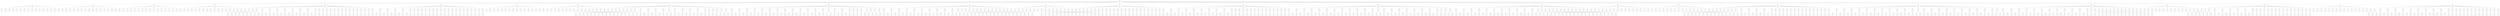 graph "G" {
  node [
    fontname = "Courier";
  ];
  "13964" [
    label = "Visits: 1076\nValue: 621\nB . . . . b \n. . . B . . \nb a . . . . \nA a . . A . \n. . . . b . \nb . B . . . \n\na: 0 | A: 4 | \nb: 0 | B: 1 | \n\n\nO \"B\" jogou, vez do \"A\":";
  ];
  "13965" [
    label = "Visits: 17\nValue: 1\nB . . . . b \n. . . B . . \nb a . . . . \nA a . . A . \n. . A . b . \nb . . . . . \n\na: 0 | A: 3 | \nb: 0 | B: 2 | \n\n\nO \"A\" jogou, vez do \"B\":";
  ];
  "13966" [
    label = "Visits: 1\nValue: 1\nB . . . . b \n. . B . B . \nb a . . . . \nA a . . A . \n. . A . b . \nb . . . . . \n\na: 0 | A: 3 | \nb: 0 | B: 1 | \n\n\nO \"B\" jogou, vez do \"A\":";
  ];
  "13967" [
    label = "Visits: 1\nValue: 1\nB . . B . b \n. . . . . . \nb a . B . . \nA a . . A . \n. . A . b . \nb . . . . . \n\na: 0 | A: 3 | \nb: 0 | B: 1 | \n\n\nO \"B\" jogou, vez do \"A\":";
  ];
  "13968" [
    label = "Visits: 1\nValue: 1\nB . B . . b \n. . . . . . \nb a . . B . \nA a . . A . \n. . A . b . \nb . . . . . \n\na: 0 | A: 3 | \nb: 0 | B: 1 | \n\n\nO \"B\" jogou, vez do \"A\":";
  ];
  "13969" [
    label = "Visits: 1\nValue: 1\nB . . . . . \n. . . B . B \nb a . . . . \nA a . . A . \n. . A . b . \nb . . . . . \n\na: 0 | A: 3 | \nb: 1 | B: 1 | \n\n\nO \"B\" jogou, vez do \"A\":";
  ];
  "13970" [
    label = "Visits: 1\nValue: 1\nB . . . . b \n. . . B . . \nb a . . . . \nA a . B . A \n. . . . . . \nb A . . . b \n\na: 0 | A: 3 | \nb: 0 | B: 1 | \n\n\nO \"B\" jogou, vez do \"A\":";
  ];
  "13971" [
    label = "Visits: 1\nValue: 1\nB . . . . b \n. . . B . . \nb a . . . . \nA a . A A . \n. . . . b . \n. B . . . . \n\na: 0 | A: 3 | \nb: 1 | B: 1 | \n\n\nO \"B\" jogou, vez do \"A\":";
  ];
  "13972" [
    label = "Visits: 1\nValue: 1\nB . . B . b \n. . . . . . \nb a . B . . \nA a . . . . \n. . A . b A \nb . . . . . \n\na: 0 | A: 3 | \nb: 0 | B: 1 | \n\n\nO \"B\" jogou, vez do \"A\":";
  ];
  "13973" [
    label = "Visits: 1\nValue: 1\nB . . . . b \n. . . B . . \nb . . . . A \nA . . . . . \n. . . B . b \nb . . . . . \n\na: 0 | A: 6 | \nb: 0 | B: 1 | \n\n\nO \"B\" jogou, vez do \"A\":";
  ];
  "13974" [
    label = "Visits: 1\nValue: 1\n. B . . . b \n. . . B . . \nb a . . . . \nA a . . A . \n. . A . b . \nb . . . . . \n\na: 0 | A: 3 | \nb: 0 | B: 2 | \n\n\nO \"B\" jogou, vez do \"A\":";
  ];
  "13975" [
    label = "Visits: 1\nValue: 1\nB . . . . b \n. . . B . . \nb a . . . . \nA a . . A b \n. . A . . . \nb . . B . . \n\na: 0 | A: 3 | \nb: 0 | B: 1 | \n\n\nO \"B\" jogou, vez do \"A\":";
  ];
  "13976" [
    label = "Visits: 1\nValue: 1\nB . . . B b \n. . . . . . \nb a B . . . \nA . . . A . \na . A . b . \nb . . . . . \n\na: 0 | A: 3 | \nb: 0 | B: 1 | \n\n\nO \"B\" jogou, vez do \"A\":";
  ];
  "13977" [
    label = "Visits: 1\nValue: 1\nB . . . . b \n. . . B . . \nb a a . . . \nA . . . A . \nB . A . b . \n. . . . . . \n\na: 0 | A: 3 | \nb: 1 | B: 1 | \n\n\nO \"B\" jogou, vez do \"A\":";
  ];
  "13978" [
    label = "Visits: 1\nValue: 1\nB . . . . b \n. . . B . . \nb a . . . . \n. a . . A . \n. B . A b . \n. . . . . . \n\na: 0 | A: 4 | \nb: 1 | B: 1 | \n\n\nO \"B\" jogou, vez do \"A\":";
  ];
  "13979" [
    label = "Visits: 1\nValue: 1\nB . . . . b \n. . . B . . \nb a . . . . \nA a . . A . \n. . A . b . \nb . . . B . \n\na: 0 | A: 3 | \nb: 0 | B: 1 | \n\n\nO \"B\" jogou, vez do \"A\":";
  ];
  "13980" [
    label = "Visits: 1\nValue: 1\nB . . . B . \n. . . . . . \nb a B . . . \nA a . . A . \n. . A . b . \nb . . . . . \n\na: 0 | A: 3 | \nb: 1 | B: 1 | \n\n\nO \"B\" jogou, vez do \"A\":";
  ];
  "13981" [
    label = "Visits: 1\nValue: 1\nB . . . . b \n. . . B . . \nb a . . . B \nA a . . . . \n. . A A b . \nb . . . . . \n\na: 0 | A: 3 | \nb: 0 | B: 1 | \n\n\nO \"B\" jogou, vez do \"A\":";
  ];
  "13982" [
    label = "Visits: 17\nValue: 1\nB . . . . . \n. . . B . A \nb a . . . . \nA a . . A . \n. . . . b . \nb . B . . . \n\na: 0 | A: 3 | \nb: 1 | B: 1 | \n\n\nO \"A\" jogou, vez do \"B\":";
  ];
  "13983" [
    label = "Visits: 1\nValue: 1\nB . . . . . \n. . . B . A \nb a . . . . \nA a . . A b \n. . . . . . \nb B . B . . \n\na: 0 | A: 3 | \nb: 1 | B: 0 | \n\n\nO \"B\" jogou, vez do \"A\":";
  ];
  "13984" [
    label = "Visits: 1\nValue: 1\nB . . . . . \n. . . B . A \nb a . . . . \nA a . . A . \n. . b . b . \nb . B . . . \n\na: 0 | A: 3 | \nb: 0 | B: 1 | \n\n\nO \"B\" jogou, vez do \"A\":";
  ];
  "13985" [
    label = "Visits: 1\nValue: 1\nB . . b . . \n. . . B . A \nb a . . . . \nA a . . A . \n. . . . b . \nb . B . . . \n\na: 0 | A: 3 | \nb: 0 | B: 1 | \n\n\nO \"B\" jogou, vez do \"A\":";
  ];
  "13986" [
    label = "Visits: 1\nValue: 1\n. B . . . . \n. . . B . A \nb a . . . . \nA a . . A . \n. . . . b . \nb . B . . . \n\na: 0 | A: 3 | \nb: 1 | B: 1 | \n\n\nO \"B\" jogou, vez do \"A\":";
  ];
  "13987" [
    label = "Visits: 1\nValue: 1\nB . . . . . \n. . B . B . \nb a . . . . \nA a . . A . \n. . . . b . \nb . B . . . \n\na: 0 | A: 4 | \nb: 1 | B: 0 | \n\n\nO \"B\" jogou, vez do \"A\":";
  ];
  "13988" [
    label = "Visits: 1\nValue: 1\nB . . . B . \n. . . . . . \nb a B . . . \nA a . . A . \n. . . . b . \nb . B . . . \n\na: 0 | A: 4 | \nb: 1 | B: 0 | \n\n\nO \"B\" jogou, vez do \"A\":";
  ];
  "13989" [
    label = "Visits: 1\nValue: 1\nB . . . . . \na . . B . A \nb . . . . . \nA a B . A . \n. . . . b . \nb . B . . . \n\na: 0 | A: 3 | \nb: 1 | B: 0 | \n\n\nO \"B\" jogou, vez do \"A\":";
  ];
  "13990" [
    label = "Visits: 1\nValue: 1\nB . . . . . \n. . . B . A \nb a . . . . \nA a . B . A \n. . . . . . \nb . B . . b \n\na: 0 | A: 3 | \nb: 1 | B: 0 | \n\n\nO \"B\" jogou, vez do \"A\":";
  ];
  "13991" [
    label = "Visits: 1\nValue: 1\nB . . . . . \n. . . B . A \nb a . . . . \nA a . . A . \n. . . b . b \nb . B . . . \n\na: 0 | A: 3 | \nb: 0 | B: 1 | \n\n\nO \"B\" jogou, vez do \"A\":";
  ];
  "13992" [
    label = "Visits: 1\nValue: 1\nB . . B . . \n. . . . . A \nb a . B . . \nA a . . A . \n. . . . b . \nb . B . . . \n\na: 0 | A: 3 | \nb: 1 | B: 0 | \n\n\nO \"B\" jogou, vez do \"A\":";
  ];
  "13993" [
    label = "Visits: 1\nValue: 1\nB . . . . . \n. . . B . A \nb a . . . . \nA a . b A . \n. . . . . . \nb . B . . b \n\na: 0 | A: 3 | \nb: 0 | B: 1 | \n\n\nO \"B\" jogou, vez do \"A\":";
  ];
  "13994" [
    label = "Visits: 1\nValue: 1\n. . . . . . \n. . . B . A \n. . . . . . \n. . . . A . \n. . . . b . \nb . B . . . \n\na: 0 | A: 6 | \nb: 0 | B: 4 | \n\n\nO \"B\" jogou, vez do \"A\":";
  ];
  "13995" [
    label = "Visits: 1\nValue: 1\nB . . . . . \n. . . B . A \nb a . . . . \n. a . . A . \n. B . . b . \n. . . . . . \n\na: 0 | A: 4 | \nb: 2 | B: 1 | \n\n\nO \"B\" jogou, vez do \"A\":";
  ];
  "13996" [
    label = "Visits: 1\nValue: 1\nB . . . . . \n. . . B . A \nb a . b . . \nA a . . A . \n. . . . b . \nb . B . . . \n\na: 0 | A: 3 | \nb: 0 | B: 1 | \n\n\nO \"B\" jogou, vez do \"A\":";
  ];
  "13997" [
    label = "Visits: 1\nValue: 1\nB . . . . . \n. . . B . A \nb a . . . . \nA a . . A . \n. . . . b . \n. b B . . . \n\na: 0 | A: 3 | \nb: 1 | B: 1 | \n\n\nO \"B\" jogou, vez do \"A\":";
  ];
  "13998" [
    label = "Visits: 1\nValue: 1\nB . . . . . \n. . . B . A \nb a . . . . \nA a . . A b \n. . . . . . \nb . B b . . \n\na: 0 | A: 3 | \nb: 0 | B: 1 | \n\n\nO \"B\" jogou, vez do \"A\":";
  ];
  "13999" [
    label = "Visits: 17\nValue: 1\n. . . . . b \n. . . B . . \n. . . . . . \nA . . . A . \n. . . . b . \nb . B . . . \n\na: 0 | A: 6 | \nb: 1 | B: 2 | \n\n\nO \"A\" jogou, vez do \"B\":";
  ];
  "14000" [
    label = "Visits: 1\nValue: 1\nb . . . . b \n. . . B . . \n. . . . . . \nA . . . A . \n. . . . b . \nb . B . . . \n\na: 0 | A: 6 | \nb: 0 | B: 2 | \n\n\nO \"B\" jogou, vez do \"A\":";
  ];
  "14001" [
    label = "Visits: 1\nValue: 1\n. . . . . b \n. . . B . . \n. . . . . . \nA . . . A . \nb . . . b . \n. . B . . . \n\na: 0 | A: 6 | \nb: 1 | B: 2 | \n\n\nO \"B\" jogou, vez do \"A\":";
  ];
  "14002" [
    label = "Visits: 1\nValue: 1\n. . . . . b \n. . . B . . \nA . . . . . \n. . . . A . \nB . . . b . \n. . B . . . \n\na: 0 | A: 6 | \nb: 2 | B: 1 | \n\n\nO \"B\" jogou, vez do \"A\":";
  ];
  "14003" [
    label = "Visits: 1\nValue: 1\n. . . . . . \n. . . B . B \n. . . . . . \nA . . . A . \n. . . . b . \nb . B . . . \n\na: 0 | A: 6 | \nb: 2 | B: 1 | \n\n\nO \"B\" jogou, vez do \"A\":";
  ];
  "14004" [
    label = "Visits: 1\nValue: 1\n. . . . . b \n. . . B . . \n. . . . . . \nA . . . A b \n. . . . . . \nb . B b . . \n\na: 0 | A: 6 | \nb: 0 | B: 2 | \n\n\nO \"B\" jogou, vez do \"A\":";
  ];
  "14005" [
    label = "Visits: 1\nValue: 1\n. . . . . b \n. . . B . . \n. . b . . . \nA . . . A . \n. . . . b . \nb . B . . . \n\na: 0 | A: 6 | \nb: 0 | B: 2 | \n\n\nO \"B\" jogou, vez do \"A\":";
  ];
  "14006" [
    label = "Visits: 1\nValue: 1\n. . . . B b \n. . . . . . \n. . B . . . \nA . . . A . \n. . . . b . \nb . B . . . \n\na: 0 | A: 6 | \nb: 1 | B: 1 | \n\n\nO \"B\" jogou, vez do \"A\":";
  ];
  "14007" [
    label = "Visits: 1\nValue: 1\nB . . . . b \n. . . B . . \n. . . . . . \nA . . . A . \n. . . . b . \nb . B . . . \n\na: 0 | A: 6 | \nb: 1 | B: 1 | \n\n\nO \"B\" jogou, vez do \"A\":";
  ];
  "14008" [
    label = "Visits: 1\nValue: 1\n. . . . . b \n. . . B . . \n. . . . . A \nA . . . . . \n. . . B . b \nb . . . . . \n\na: 0 | A: 6 | \nb: 1 | B: 2 | \n\n\nO \"B\" jogou, vez do \"A\":";
  ];
  "14009" [
    label = "Visits: 1\nValue: 1\n. . . . . b \n. . . B . . \n. . . . . . \nA . . . A . \n. . . . b . \n. B . B . . \n\na: 0 | A: 6 | \nb: 2 | B: 1 | \n\n\nO \"B\" jogou, vez do \"A\":";
  ];
  "14010" [
    label = "Visits: 1\nValue: 1\n. . . . . b \n. B . B . . \n. . . . . . \nA . . . A . \n. . . . b . \nb . B . . . \n\na: 0 | A: 6 | \nb: 1 | B: 1 | \n\n\nO \"B\" jogou, vez do \"A\":";
  ];
  "14011" [
    label = "Visits: 1\nValue: 1\n. . . . . . \n. . . B b . \n. . . . . . \nA . . . A . \n. . . . b . \nb . B . . . \n\na: 0 | A: 6 | \nb: 1 | B: 2 | \n\n\nO \"B\" jogou, vez do \"A\":";
  ];
  "14012" [
    label = "Visits: 1\nValue: 1\n. . . . . b \n. . . B . . \n. . . . . . \n. . . . A . \n. B . . b . \n. . . . . . \n\na: 0 | A: 7 | \nb: 2 | B: 2 | \n\n\nO \"B\" jogou, vez do \"A\":";
  ];
  "14013" [
    label = "Visits: 1\nValue: 1\n. . B . . b \n. . . . . . \n. . . . B . \nA . . . A . \n. . . . b . \nb . B . . . \n\na: 0 | A: 6 | \nb: 1 | B: 1 | \n\n\nO \"B\" jogou, vez do \"A\":";
  ];
  "14014" [
    label = "Visits: 1\nValue: 1\n. . . . . b \n. . . B . . \n. . . . . . \nA . . . A b \n. . . . . . \nb . B b . . \n\na: 0 | A: 6 | \nb: 0 | B: 2 | \n\n\nO \"B\" jogou, vez do \"A\":";
  ];
  "14015" [
    label = "Visits: 1\nValue: 1\n. . . . . b \n. . . B . . \n. . . . . B \nA . . . . . \n. . . A b . \nb . B . . . \n\na: 0 | A: 6 | \nb: 1 | B: 1 | \n\n\nO \"B\" jogou, vez do \"A\":";
  ];
  "14016" [
    label = "Visits: 17\nValue: 1\n. A . . . b \n. . . B . . \nb a . . . . \nA a . . A . \n. . . . b . \nb . B . . . \n\na: 0 | A: 3 | \nb: 0 | B: 2 | \n\n\nO \"A\" jogou, vez do \"B\":";
  ];
  "14017" [
    label = "Visits: 1\nValue: 1\n. A . . . b \n. . . B . . \nb a . . . . \nA a . B . A \n. . . . . . \nb . B . . b \n\na: 0 | A: 3 | \nb: 0 | B: 1 | \n\n\nO \"B\" jogou, vez do \"A\":";
  ];
  "14018" [
    label = "Visits: 1\nValue: 1\n. A . . B b \n. . . . . . \nb a B . . . \nA . . . A . \na . . . b . \nb . B . . . \n\na: 0 | A: 3 | \nb: 0 | B: 1 | \n\n\nO \"B\" jogou, vez do \"A\":";
  ];
  "14019" [
    label = "Visits: 1\nValue: 1\n. A . . . . \n. . . B . B \nb a . . . . \nA a . . A . \n. . . . b . \nb . B . . . \n\na: 0 | A: 3 | \nb: 1 | B: 1 | \n\n\nO \"B\" jogou, vez do \"A\":";
  ];
  "14020" [
    label = "Visits: 1\nValue: 1\n. . . . . b \nB . . B . . \nb . . . . . \n. . . . A . \n. . . . b . \nb . B . . . \n\na: 0 | A: 7 | \nb: 0 | B: 1 | \n\n\nO \"B\" jogou, vez do \"A\":";
  ];
  "14021" [
    label = "Visits: 1\nValue: 1\n. A . . . b \n. . . B . . \nb a . . . . \nA a . . A . \n. . B . b . \nb . . . . . \n\na: 0 | A: 3 | \nb: 0 | B: 2 | \n\n\nO \"B\" jogou, vez do \"A\":";
  ];
  "14022" [
    label = "Visits: 1\nValue: 1\nB . A . . b \n. . . B . . \nb a . . . . \nA a . . A . \n. . . . b . \nb . B . . . \n\na: 0 | A: 3 | \nb: 0 | B: 1 | \n\n\nO \"B\" jogou, vez do \"A\":";
  ];
  "14023" [
    label = "Visits: 1\nValue: 1\n. A . . . b \n. . . B . . \nb a . . . . \nA a . . A . \n. . . . b . \nb . B . B . \n\na: 0 | A: 3 | \nb: 0 | B: 1 | \n\n\nO \"B\" jogou, vez do \"A\":";
  ];
  "14024" [
    label = "Visits: 1\nValue: 1\n. A . . . b \n. . . B . . \nb a . . . . \n. a . . A . \n. B . . b . \n. . . . . . \n\na: 0 | A: 4 | \nb: 1 | B: 2 | \n\n\nO \"B\" jogou, vez do \"A\":";
  ];
  "14025" [
    label = "Visits: 1\nValue: 1\n. A . . . b \n. . . B . . \nb a . A . . \nA a . . . . \n. . . b . B \nb . B . . . \n\na: 0 | A: 3 | \nb: 0 | B: 1 | \n\n\nO \"B\" jogou, vez do \"A\":";
  ];
  "14026" [
    label = "Visits: 1\nValue: 1\n. A . . . b \n. . . B . . \nb a . . . . \nA a . . A . \n. . . . b . \n. B . B . . \n\na: 0 | A: 3 | \nb: 1 | B: 1 | \n\n\nO \"B\" jogou, vez do \"A\":";
  ];
  "14027" [
    label = "Visits: 1\nValue: 1\n. A . . . b \n. . . B . . \nb a . . . . \nA a . b A . \n. . . . . . \nb . B . . B \n\na: 0 | A: 3 | \nb: 0 | B: 1 | \n\n\nO \"B\" jogou, vez do \"A\":";
  ];
  "14028" [
    label = "Visits: 1\nValue: 1\n. A . B . b \n. . . . . . \nb a . B . . \nA a . . A . \n. . . . b . \nb . B . . . \n\na: 0 | A: 3 | \nb: 0 | B: 1 | \n\n\nO \"B\" jogou, vez do \"A\":";
  ];
  "14029" [
    label = "Visits: 1\nValue: 1\n. A . . . b \n. . . B . . \nb a . . . . \nA a . . A b \n. . . . . . \nb B . B . . \n\na: 0 | A: 3 | \nb: 0 | B: 1 | \n\n\nO \"B\" jogou, vez do \"A\":";
  ];
  "14030" [
    label = "Visits: 1\nValue: 1\n. A . . . b \n. . . B . . \nb a . . . A \nA a . . . . \n. . . B . b \nb . . . . . \n\na: 0 | A: 3 | \nb: 0 | B: 2 | \n\n\nO \"B\" jogou, vez do \"A\":";
  ];
  "14031" [
    label = "Visits: 1\nValue: 1\n. . . . . b \n. B . B . . \n. a . . . . \nA a . . A . \n. . . . b . \nb . B . . . \n\na: 0 | A: 4 | \nb: 1 | B: 1 | \n\n\nO \"B\" jogou, vez do \"A\":";
  ];
  "14032" [
    label = "Visits: 1\nValue: 1\n. A . . B . \n. . . . . . \nb a B . . . \nA a . . A . \n. . . . b . \nb . B . . . \n\na: 0 | A: 3 | \nb: 1 | B: 1 | \n\n\nO \"B\" jogou, vez do \"A\":";
  ];
  "14033" [
    label = "Visits: 67\nValue: 34\nB . . . . b \na . . B . . \nb . . . . . \n. . . . A . \n. . . . b . \nb . B . . . \n\na: 0 | A: 6 | \nb: 0 | B: 1 | \n\n\nO \"A\" jogou, vez do \"B\":";
  ];
  "14034" [
    label = "Visits: 3\nValue: 1\nB . . . B . \na . . . . . \nb . B . . . \n. . . . A . \n. . . . b . \nb . B . . . \n\na: 0 | A: 6 | \nb: 1 | B: 0 | \n\n\nO \"B\" jogou, vez do \"A\":";
  ];
  "14035" [
    label = "Visits: 1\nValue: 1\nB . . . B . \na . . . . . \nb . B . . . \n. . . . A . \n. A . . b . \n. . . . . . \n\na: 0 | A: 5 | \nb: 2 | B: 1 | \n\n\nO \"A\" jogou, vez do \"B\":";
  ];
  "14036" [
    label = "Visits: 1\nValue: 1\nB . . . B . \na . . . . . \nb . B . . . \n. . . A . A \n. . . . . . \nb . B b . . \n\na: 0 | A: 5 | \nb: 1 | B: 0 | \n\n\nO \"A\" jogou, vez do \"B\":";
  ];
  "14037" [
    label = "Visits: 3\nValue: 1\nB . . . . b \na . . B . . \nb . . . . . \n. . . . A . \n. . B . b . \nb . . . . . \n\na: 0 | A: 6 | \nb: 0 | B: 1 | \n\n\nO \"B\" jogou, vez do \"A\":";
  ];
  "14038" [
    label = "Visits: 1\nValue: 1\nB . . . . b \na . . B . . \nb . . . . . \n. . . B A . \n. . . . b . \n. A . . . . \n\na: 0 | A: 5 | \nb: 1 | B: 1 | \n\n\nO \"A\" jogou, vez do \"B\":";
  ];
  "14039" [
    label = "Visits: 1\nValue: 1\nB . . . . b \na . . B . . \nb . . . . . \n. . . b A . \n. . B . . . \nb . . . . A \n\na: 0 | A: 5 | \nb: 0 | B: 1 | \n\n\nO \"A\" jogou, vez do \"B\":";
  ];
  "14040" [
    label = "Visits: 3\nValue: 1\nB . . . . b \na . . B . . \nb . . . . . \n. . . A . B \n. . . . . . \nb . B b . . \n\na: 0 | A: 6 | \nb: 0 | B: 0 | \n\n\nO \"A\" jogou, vez do \"B\":";
  ];
  "14041" [
    label = "Visits: 1\nValue: 1\nB . . . . . \na . . B . . \nb . . . . . \n. . . A . B \n. . . . . . \nb . B b . . \n\na: 0 | A: 6 | \nb: 0 | B: 1 | \n\n\nO \"B\" jogou, vez do \"A\":";
  ];
  "14042" [
    label = "Visits: 1\nValue: 1\nB . . . . b \na . . B . . \nb . . . . . \n. . . A . B \n. . . . . . \n. . B b . . \n\na: 0 | A: 6 | \nb: 0 | B: 1 | \n\n\nO \"B\" jogou, vez do \"A\":";
  ];
  "14043" [
    label = "Visits: 3\nValue: 1\nB . . . . b \n. . . B . . \n. B . . . . \n. . . . A . \n. . . . b . \nb . B . . . \n\na: 1 | A: 6 | \nb: 1 | B: 0 | \n\n\nO \"B\" jogou, vez do \"A\":";
  ];
  "14044" [
    label = "Visits: 1\nValue: 1\nB . . . . b \n. . . B . . \n. B . . . . \n. . . . A b \n. . . . . . \nb . B a . . \n\na: 0 | A: 6 | \nb: 1 | B: 0 | \n\n\nO \"A\" jogou, vez do \"B\":";
  ];
  "14045" [
    label = "Visits: 1\nValue: 1\nB . . . . b \n. . . B . . \n. B . . . . \n. . . a A . \n. . . . . . \nb . B . . b \n\na: 0 | A: 6 | \nb: 1 | B: 0 | \n\n\nO \"A\" jogou, vez do \"B\":";
  ];
  "14046" [
    label = "Visits: 3\nValue: 1\nB . . . B b \na . . . . . \nb . B . . . \n. . . . A . \n. . . . b . \nb . B . . . \n\na: 0 | A: 6 | \nb: 0 | B: 0 | \n\n\nO \"A\" jogou, vez do \"B\":";
  ];
  "14047" [
    label = "Visits: 1\nValue: 1\nB . . . B b \na . . . . . \n. . B . . . \n. . . . A . \n. . . . b . \nb . B . . . \n\na: 0 | A: 6 | \nb: 0 | B: 1 | \n\n\nO \"B\" jogou, vez do \"A\":";
  ];
  "14048" [
    label = "Visits: 1\nValue: 1\nB . . . B b \na . . . . . \nb . B . . . \n. . . . A . \n. . . . . . \nb . B . . . \n\na: 0 | A: 6 | \nb: 0 | B: 1 | \n\n\nO \"B\" jogou, vez do \"A\":";
  ];
  "14049" [
    label = "Visits: 3\nValue: 1\nB . B . . b \na . . . . . \nb . . . B . \n. . . . A . \n. . . . b . \nb . B . . . \n\na: 0 | A: 6 | \nb: 0 | B: 0 | \n\n\nO \"A\" jogou, vez do \"B\":";
  ];
  "14050" [
    label = "Visits: 1\nValue: 1\nB . B . . . \na . . . . . \nb . . . B . \n. . . . A . \n. . . . b . \nb . B . . . \n\na: 0 | A: 6 | \nb: 0 | B: 1 | \n\n\nO \"B\" jogou, vez do \"A\":";
  ];
  "14051" [
    label = "Visits: 1\nValue: 1\nB . B . . b \na . . . . . \nb . . . B . \n. . . . A . \n. . . . b . \n. . B . . . \n\na: 0 | A: 6 | \nb: 0 | B: 1 | \n\n\nO \"B\" jogou, vez do \"A\":";
  ];
  "14052" [
    label = "Visits: 3\nValue: 1\nB . . . . b \na . . B . . \n. . . . . . \n. B . . A . \n. . . . b . \nb . B . . . \n\na: 0 | A: 6 | \nb: 1 | B: 0 | \n\n\nO \"B\" jogou, vez do \"A\":";
  ];
  "14053" [
    label = "Visits: 1\nValue: 1\nB . . . . b \na . . B . . \n. . . . . A \n. B . . . . \n. . . A . b \nb . . . . . \n\na: 0 | A: 5 | \nb: 1 | B: 1 | \n\n\nO \"A\" jogou, vez do \"B\":";
  ];
  "14054" [
    label = "Visits: 1\nValue: 1\nB . . . . b \na . . B . . \n. B . . . . \n. . . . A . \n. A . . b . \n. . . . . . \n\na: 0 | A: 5 | \nb: 2 | B: 1 | \n\n\nO \"A\" jogou, vez do \"B\":";
  ];
  "14055" [
    label = "Visits: 3\nValue: 1\nB . . . . b \na . . B . . \nb . . . . . \n. . . . A b \n. . . . . . \nb B . B . . \n\na: 0 | A: 6 | \nb: 0 | B: 0 | \n\n\nO \"A\" jogou, vez do \"B\":";
  ];
  "14056" [
    label = "Visits: 1\nValue: 1\nB . . . . b \na . . B . . \nb . . . . . \n. . . . A b \n. . . . . . \nb . . B . . \n\na: 0 | A: 6 | \nb: 0 | B: 1 | \n\n\nO \"B\" jogou, vez do \"A\":";
  ];
  "14057" [
    label = "Visits: 1\nValue: 1\nB . . . . . \na . . B . . \nb . . . . . \n. . . . A b \n. . . . . . \nb B . B . . \n\na: 0 | A: 6 | \nb: 0 | B: 1 | \n\n\nO \"B\" jogou, vez do \"A\":";
  ];
  "14058" [
    label = "Visits: 3\nValue: 1\nB . . . . b \na . . B . . \nb . . . . . \n. . . . A . \nB . . . b . \n. . B . . . \n\na: 0 | A: 6 | \nb: 1 | B: 0 | \n\n\nO \"B\" jogou, vez do \"A\":";
  ];
  "14059" [
    label = "Visits: 1\nValue: 1\nB . . . . b \na . . B . . \nb . . . . . \n. . . A . A \nB . . . . . \n. . B b . . \n\na: 0 | A: 5 | \nb: 1 | B: 0 | \n\n\nO \"A\" jogou, vez do \"B\":";
  ];
  "14060" [
    label = "Visits: 1\nValue: 1\nB . . . . b \na . . B . . \nb . . A . . \n. . . . . . \nB . . b . A \n. . B . . . \n\na: 0 | A: 5 | \nb: 1 | B: 0 | \n\n\nO \"A\" jogou, vez do \"B\":";
  ];
  "14061" [
    label = "Visits: 3\nValue: 1\nB . . . . . \na . B . B . \nb . . . . . \n. . . . A . \n. . . . b . \nb . B . . . \n\na: 0 | A: 6 | \nb: 1 | B: 0 | \n\n\nO \"B\" jogou, vez do \"A\":";
  ];
  "14062" [
    label = "Visits: 1\nValue: 1\nB . A . . . \na . . . B . \nb . B . . . \n. . . . A . \n. . . . b . \nb . B . . . \n\na: 0 | A: 5 | \nb: 1 | B: 0 | \n\n\nO \"A\" jogou, vez do \"B\":";
  ];
  "14063" [
    label = "Visits: 1\nValue: 1\nB . . . . . \na . B . B . \nb . . . . . \n. . . . A . \n. . . . b . \n. A . B . . \n\na: 0 | A: 5 | \nb: 2 | B: 0 | \n\n\nO \"A\" jogou, vez do \"B\":";
  ];
  "14064" [
    label = "Visits: 3\nValue: 1\nB . . B . b \na . . . . . \nb . . B . . \n. . . . . . \n. . . . b A \nb . B . . . \n\na: 0 | A: 6 | \nb: 0 | B: 0 | \n\n\nO \"A\" jogou, vez do \"B\":";
  ];
  "14065" [
    label = "Visits: 1\nValue: 1\nB . . B . b \na . . . . . \nb . . . . . \n. . . . . . \n. . . . b A \nb . B . . . \n\na: 0 | A: 6 | \nb: 0 | B: 1 | \n\n\nO \"B\" jogou, vez do \"A\":";
  ];
  "14066" [
    label = "Visits: 1\nValue: 1\nB . . B . b \na . . . . . \nb . . B . . \n. . . . . . \n. . . . b A \n. . B . . . \n\na: 0 | A: 6 | \nb: 0 | B: 1 | \n\n\nO \"B\" jogou, vez do \"A\":";
  ];
  "14067" [
    label = "Visits: 3\nValue: 1\nB . . B . b \na . . . . . \nb . . B . . \n. . . . A . \n. . . . b . \nb . B . . . \n\na: 0 | A: 6 | \nb: 0 | B: 0 | \n\n\nO \"A\" jogou, vez do \"B\":";
  ];
  "14068" [
    label = "Visits: 1\nValue: 1\n. . . B . b \na . . . . . \nb . . B . . \n. . . . A . \n. . . . b . \nb . B . . . \n\na: 0 | A: 6 | \nb: 0 | B: 1 | \n\n\nO \"B\" jogou, vez do \"A\":";
  ];
  "14069" [
    label = "Visits: 1\nValue: 1\nB . . B . b \na . . . . . \nb . . B . . \n. . . . A . \n. . . . b . \nb . . . . . \n\na: 0 | A: 6 | \nb: 0 | B: 1 | \n\n\nO \"B\" jogou, vez do \"A\":";
  ];
  "14070" [
    label = "Visits: 2\nValue: 1\nB . . . . b \na . . B . . \nb . . A . . \n. . . . . . \n. . . b . B \nb . B . . . \n\na: 0 | A: 6 | \nb: 0 | B: 0 | \n\n\nO \"A\" jogou, vez do \"B\":";
  ];
  "14071" [
    label = "Visits: 1\nValue: 1\nB . . . . b \na . . B . . \nb . . A . . \n. . . . . . \n. . . . . B \nb . B . . . \n\na: 0 | A: 6 | \nb: 0 | B: 1 | \n\n\nO \"B\" jogou, vez do \"A\":";
  ];
  "14072" [
    label = "Visits: 2\nValue: 1\nB . B . . b \na . . . . . \nb . . . B . \n. . . . A . \n. . . . b . \nb . B . . . \n\na: 0 | A: 6 | \nb: 0 | B: 0 | \n\n\nO \"A\" jogou, vez do \"B\":";
  ];
  "14073" [
    label = "Visits: 1\nValue: 1\nB . B . . b \na . . . . . \nb . . . . . \n. . . . A . \n. . . . b . \nb . B . . . \n\na: 0 | A: 6 | \nb: 0 | B: 1 | \n\n\nO \"B\" jogou, vez do \"A\":";
  ];
  "14074" [
    label = "Visits: 2\nValue: 1\n. . . . . b \n. B . B . . \n. . . . . . \n. . . . A . \n. . . . b . \nb . B . . . \n\na: 1 | A: 6 | \nb: 1 | B: 1 | \n\n\nO \"B\" jogou, vez do \"A\":";
  ];
  "14075" [
    label = "Visits: 1\nValue: 1\nA . . . . b \n. . . B . . \n. . B . . . \n. . . . A . \n. . . . b . \nb . B . . . \n\na: 1 | A: 5 | \nb: 1 | B: 1 | \n\n\nO \"A\" jogou, vez do \"B\":";
  ];
  "14076" [
    label = "Visits: 2\nValue: 1\nB . . . . b \na . . B . . \nb . . . . . \n. . . B . A \n. . . . . . \nb . B . . b \n\na: 0 | A: 6 | \nb: 0 | B: 0 | \n\n\nO \"A\" jogou, vez do \"B\":";
  ];
  "14077" [
    label = "Visits: 1\nValue: 1\n. . . . . b \na . . B . . \nb . . . . . \n. . . B . A \n. . . . . . \nb . B . . b \n\na: 0 | A: 6 | \nb: 0 | B: 1 | \n\n\nO \"B\" jogou, vez do \"A\":";
  ];
  "14078" [
    label = "Visits: 2\nValue: 1\nB . . . . b \na . . B . . \nb . . . . . \nB . . . A . \n. . . . b . \nb . B . . . \n\na: 0 | A: 6 | \nb: 0 | B: 0 | \n\n\nO \"A\" jogou, vez do \"B\":";
  ];
  "14079" [
    label = "Visits: 1\nValue: 1\nB . . . . b \na . . B . . \nb . . . . . \nB . . . A . \n. . . . . . \nb . B . . . \n\na: 0 | A: 6 | \nb: 0 | B: 1 | \n\n\nO \"B\" jogou, vez do \"A\":";
  ];
  "14080" [
    label = "Visits: 2\nValue: 1\nB . . . . b \na . . B . . \nb . . . . . \n. . . . A . \n. . . . b . \n. B . B . . \n\na: 0 | A: 6 | \nb: 1 | B: 0 | \n\n\nO \"B\" jogou, vez do \"A\":";
  ];
  "14081" [
    label = "Visits: 1\nValue: 1\nB . . . . b \na . . B . . \nb . . . . . \n. . . . A . \n. . A . b . \n. . . . . . \n\na: 0 | A: 5 | \nb: 1 | B: 2 | \n\n\nO \"A\" jogou, vez do \"B\":";
  ];
  "14082" [
    label = "Visits: 2\nValue: 1\nB . . . . b \na . B . B . \nb . . . . . \n. . . . A . \n. . . . b . \nb . B . . . \n\na: 0 | A: 6 | \nb: 0 | B: 0 | \n\n\nO \"A\" jogou, vez do \"B\":";
  ];
  "14083" [
    label = "Visits: 1\nValue: 1\n. . . . . b \na . B . B . \nb . . . . . \n. . . . A . \n. . . . b . \nb . B . . . \n\na: 0 | A: 6 | \nb: 0 | B: 1 | \n\n\nO \"B\" jogou, vez do \"A\":";
  ];
  "14084" [
    label = "Visits: 2\nValue: 1\nB . . . . b \na . . B . . \nb . . . . B \n. . . . . . \n. . . A b . \nb . B . . . \n\na: 0 | A: 6 | \nb: 0 | B: 0 | \n\n\nO \"A\" jogou, vez do \"B\":";
  ];
  "14085" [
    label = "Visits: 1\nValue: 1\nB . . . . . \na . . B . . \nb . . . . B \n. . . . . . \n. . . A b . \nb . B . . . \n\na: 0 | A: 6 | \nb: 0 | B: 1 | \n\n\nO \"B\" jogou, vez do \"A\":";
  ];
  "14086" [
    label = "Visits: 2\nValue: 1\nB . . . . b \na . . B . . \nb . . . . . \n. . . . A . \n. B . . b . \n. . . . . . \n\na: 0 | A: 6 | \nb: 1 | B: 1 | \n\n\nO \"B\" jogou, vez do \"A\":";
  ];
  "14087" [
    label = "Visits: 1\nValue: 1\nB . . . . . \na . . B . A \nb . . . . . \n. . . . A . \n. B . . b . \n. . . . . . \n\na: 0 | A: 5 | \nb: 2 | B: 1 | \n\n\nO \"A\" jogou, vez do \"B\":";
  ];
  "14088" [
    label = "Visits: 2\nValue: 1\nB . . . . b \na . . B . . \nb . . . . . \n. . . b A . \n. . . . . . \nb . B . . B \n\na: 0 | A: 6 | \nb: 0 | B: 0 | \n\n\nO \"A\" jogou, vez do \"B\":";
  ];
  "14089" [
    label = "Visits: 1\nValue: 1\nB . . . . b \na . . B . . \nb . . . . . \n. . . b A . \n. . . . . . \nb . . . . B \n\na: 0 | A: 6 | \nb: 0 | B: 1 | \n\n\nO \"B\" jogou, vez do \"A\":";
  ];
  "14090" [
    label = "Visits: 2\nValue: 1\nB . . . . . \na . . B . B \nb . . . . . \n. . . . A . \n. . . . b . \nb . B . . . \n\na: 0 | A: 6 | \nb: 1 | B: 0 | \n\n\nO \"B\" jogou, vez do \"A\":";
  ];
  "14091" [
    label = "Visits: 1\nValue: 1\nB . . . B . \na . . . . B \nb . A . . . \n. . . . A . \n. . . . b . \nb . B . . . \n\na: 0 | A: 5 | \nb: 1 | B: 0 | \n\n\nO \"A\" jogou, vez do \"B\":";
  ];
  "14092" [
    label = "Visits: 2\nValue: 1\nB . . . . b \na . . B . . \nb . . . . . \n. . B . A . \n. . . . b . \nb . B . . . \n\na: 0 | A: 6 | \nb: 0 | B: 0 | \n\n\nO \"A\" jogou, vez do \"B\":";
  ];
  "14093" [
    label = "Visits: 1\nValue: 1\nB . . . . b \na . . B . . \nb . . . . . \n. . B . A . \n. . . . b . \n. . B . . . \n\na: 0 | A: 6 | \nb: 0 | B: 1 | \n\n\nO \"B\" jogou, vez do \"A\":";
  ];
  "14094" [
    label = "Visits: 2\nValue: 1\nB . . . . b \na . . B . . \nb . . . . . \n. . . . A . \n. . . . b . \nb . B . B . \n\na: 0 | A: 6 | \nb: 0 | B: 0 | \n\n\nO \"A\" jogou, vez do \"B\":";
  ];
  "14095" [
    label = "Visits: 1\nValue: 1\n. . . . . b \na . . B . . \nb . . . . . \n. . . . A . \n. . . . b . \nb . B . B . \n\na: 0 | A: 6 | \nb: 0 | B: 1 | \n\n\nO \"B\" jogou, vez do \"A\":";
  ];
  "14096" [
    label = "Visits: 2\nValue: 1\n. B . . . b \n. . . B . . \nb . . . . . \n. . . . A . \n. . . . b . \nb . B . . . \n\na: 1 | A: 6 | \nb: 0 | B: 1 | \n\n\nO \"B\" jogou, vez do \"A\":";
  ];
  "14097" [
    label = "Visits: 1\nValue: 1\n. B . . . b \n. . . B . . \nb . . . . . \n. . . . A . \n. . a . b . \nb . B . . . \n\na: 0 | A: 6 | \nb: 0 | B: 1 | \n\n\nO \"A\" jogou, vez do \"B\":";
  ];
  "14098" [
    label = "Visits: 2\nValue: 1\nB . . . . b \na . . B . . \nb . . . . A \n. . . . . . \n. . . B . b \nb . . . . . \n\na: 0 | A: 6 | \nb: 0 | B: 1 | \n\n\nO \"B\" jogou, vez do \"A\":";
  ];
  "14099" [
    label = "Visits: 1\nValue: 1\nB . . . . . \na . B . A . \nb . . . . . \n. . . . . . \n. . . B . b \nb . . . . . \n\na: 0 | A: 6 | \nb: 1 | B: 1 | \n\n\nO \"A\" jogou, vez do \"B\":";
  ];
  "14100" [
    label = "Visits: 54\nValue: 25\nB . . . . b \n. . . B . . \nb a . . . . \nA a . . A b \n. . . . . . \nb B . A . . \n\na: 0 | A: 3 | \nb: 0 | B: 1 | \n\n\nO \"A\" jogou, vez do \"B\":";
  ];
  "14101" [
    label = "Visits: 3\nValue: 1\nB . . . . b \n. . . B . . \nb a . . . B \nA a . . . . \n. . . A . b \nb B . A . . \n\na: 0 | A: 3 | \nb: 0 | B: 0 | \n\n\nO \"A\" jogou, vez do \"B\":";
  ];
  "14102" [
    label = "Visits: 1\nValue: 1\nB . . . . b \n. . . B . . \n. a . . . B \nA a . . . . \n. . . A . b \nb B . A . . \n\na: 0 | A: 3 | \nb: 0 | B: 1 | \n\n\nO \"B\" jogou, vez do \"A\":";
  ];
  "14103" [
    label = "Visits: 1\nValue: 1\nB . . . . b \n. . . B . . \nb a . . . . \nA a . . . . \n. . . A . b \nb B . A . . \n\na: 0 | A: 3 | \nb: 0 | B: 1 | \n\n\nO \"B\" jogou, vez do \"A\":";
  ];
  "14104" [
    label = "Visits: 3\nValue: 1\nB . . . . b \n. . . B . . \nb a . A . b \nA a . . . . \n. . . . . B \nb B . A . . \n\na: 0 | A: 3 | \nb: 0 | B: 0 | \n\n\nO \"A\" jogou, vez do \"B\":";
  ];
  "14105" [
    label = "Visits: 1\nValue: 1\nB . . . . b \n. . . B . . \nb a . A . b \nA a . . . . \n. . . . . . \nb B . A . . \n\na: 0 | A: 3 | \nb: 0 | B: 1 | \n\n\nO \"B\" jogou, vez do \"A\":";
  ];
  "14106" [
    label = "Visits: 1\nValue: 1\n. . . . . b \n. . . B . . \nb a . A . b \nA a . . . . \n. . . . . B \nb B . A . . \n\na: 0 | A: 3 | \nb: 0 | B: 1 | \n\n\nO \"B\" jogou, vez do \"A\":";
  ];
  "14107" [
    label = "Visits: 3\nValue: 1\nB . . . . b \n. . . B . . \nb a . . . A \nA a . . . b \n. . . B . . \nb B . . . . \n\na: 0 | A: 4 | \nb: 0 | B: 0 | \n\n\nO \"A\" jogou, vez do \"B\":";
  ];
  "14108" [
    label = "Visits: 1\nValue: 1\nB . . . . b \n. . . B . . \n. a . . . A \nA a . . . b \n. . . B . . \nb B . . . . \n\na: 0 | A: 4 | \nb: 0 | B: 1 | \n\n\nO \"B\" jogou, vez do \"A\":";
  ];
  "14109" [
    label = "Visits: 1\nValue: 1\nB . . . . b \n. . . B . . \nb a . . . A \nA a . . . b \n. . . B . . \nb . . . . . \n\na: 0 | A: 4 | \nb: 0 | B: 1 | \n\n\nO \"B\" jogou, vez do \"A\":";
  ];
  "14110" [
    label = "Visits: 3\nValue: 1\nB . . . . b \n. . . B . . \nb a . . . . \nA a . . A b \n. . . . . . \nb B . A . B \n\na: 0 | A: 3 | \nb: 0 | B: 0 | \n\n\nO \"A\" jogou, vez do \"B\":";
  ];
  "14111" [
    label = "Visits: 1\nValue: 1\nB . . . . b \n. . . B . . \n. a . . . . \nA a . . A b \n. . . . . . \nb B . A . B \n\na: 0 | A: 3 | \nb: 0 | B: 1 | \n\n\nO \"B\" jogou, vez do \"A\":";
  ];
  "14112" [
    label = "Visits: 1\nValue: 1\nB . . . . b \n. . . B . . \nb a . . . . \nA a . . A b \n. . . . . . \nb . . A . B \n\na: 0 | A: 3 | \nb: 0 | B: 1 | \n\n\nO \"B\" jogou, vez do \"A\":";
  ];
  "14113" [
    label = "Visits: 3\nValue: 1\nB . . . . b \n. . . B . . \nb a . . . . \nA a . B A b \n. . . . . . \nb B . A . . \n\na: 0 | A: 3 | \nb: 0 | B: 0 | \n\n\nO \"A\" jogou, vez do \"B\":";
  ];
  "14114" [
    label = "Visits: 1\nValue: 1\n. . . . . b \n. . . B . . \nb a . . . . \nA a . B A b \n. . . . . . \nb B . A . . \n\na: 0 | A: 3 | \nb: 0 | B: 1 | \n\n\nO \"B\" jogou, vez do \"A\":";
  ];
  "14115" [
    label = "Visits: 1\nValue: 1\nB . . . . b \n. . . B . . \nb a . . . . \nA a . B A . \n. . . . . . \nb B . A . . \n\na: 0 | A: 3 | \nb: 0 | B: 1 | \n\n\nO \"B\" jogou, vez do \"A\":";
  ];
  "14116" [
    label = "Visits: 2\nValue: 1\n. B . . . b \n. . . B . . \nb a . . . . \nA a . . A b \n. . . . . . \nb B . A . . \n\na: 0 | A: 3 | \nb: 0 | B: 1 | \n\n\nO \"B\" jogou, vez do \"A\":";
  ];
  "14117" [
    label = "Visits: 1\nValue: 1\n. B . . . b \n. . . B . . \nb a . . . . \nA a . . A b \n. . . . . . \nb B A . A . \n\na: 0 | A: 2 | \nb: 0 | B: 1 | \n\n\nO \"A\" jogou, vez do \"B\":";
  ];
  "14118" [
    label = "Visits: 2\nValue: 1\nB . . . . b \na . . B . . \nb . . . . . \nA a B . A b \n. . . . . . \nb B . A . . \n\na: 0 | A: 3 | \nb: 0 | B: 0 | \n\n\nO \"A\" jogou, vez do \"B\":";
  ];
  "14119" [
    label = "Visits: 1\nValue: 1\nB . . . . b \na . . . . . \nb . . . . . \nA a B . A b \n. . . . . . \nb B . A . . \n\na: 0 | A: 3 | \nb: 0 | B: 1 | \n\n\nO \"B\" jogou, vez do \"A\":";
  ];
  "14120" [
    label = "Visits: 2\nValue: 1\nB . . B . b \n. . . . . . \nb a . B . . \nA a . . . b \n. . . . . A \nb B . A . . \n\na: 0 | A: 3 | \nb: 0 | B: 0 | \n\n\nO \"A\" jogou, vez do \"B\":";
  ];
  "14121" [
    label = "Visits: 1\nValue: 1\nB . . . . b \n. . . . . . \nb a . B . . \nA a . . . b \n. . . . . A \nb B . A . . \n\na: 0 | A: 3 | \nb: 0 | B: 1 | \n\n\nO \"B\" jogou, vez do \"A\":";
  ];
  "14122" [
    label = "Visits: 2\nValue: 1\nB . . . . b \n. . . B . . \nb a . . A . \nA a . . . . \n. . . . B . \nb B . . . . \n\na: 0 | A: 4 | \nb: 1 | B: 0 | \n\n\nO \"B\" jogou, vez do \"A\":";
  ];
  "14123" [
    label = "Visits: 1\nValue: 1\nB . . . . b \n. . . . B . \nb . . . A . \n. a . . . . \n. . . . B . \nb B . . . . \n\na: 0 | A: 6 | \nb: 1 | B: 0 | \n\n\nO \"A\" jogou, vez do \"B\":";
  ];
  "14124" [
    label = "Visits: 2\nValue: 1\nB . . . . b \n. . . B . . \nb a a . . . \nA . . . A b \nB . . . . . \n. . . A . . \n\na: 0 | A: 3 | \nb: 1 | B: 1 | \n\n\nO \"B\" jogou, vez do \"A\":";
  ];
  "14125" [
    label = "Visits: 1\nValue: 1\nB . . . . b \n. a . B . . \nb a . . . . \nA . . A A b \nB . . . . . \n. . . A . . \n\na: 0 | A: 2 | \nb: 1 | B: 1 | \n\n\nO \"A\" jogou, vez do \"B\":";
  ];
  "14126" [
    label = "Visits: 2\nValue: 1\nB . B . . b \n. . . . . . \nb a . . B . \nA a . . . . \n. . . . A . \nb B . A . . \n\na: 0 | A: 3 | \nb: 1 | B: 0 | \n\n\nO \"B\" jogou, vez do \"A\":";
  ];
  "14127" [
    label = "Visits: 1\nValue: 1\nB . B . . . \n. . . . . A \nb a . . . . \nA a . B . . \n. . . . A . \nb B . A . . \n\na: 0 | A: 2 | \nb: 2 | B: 0 | \n\n\nO \"A\" jogou, vez do \"B\":";
  ];
  "14128" [
    label = "Visits: 2\nValue: 1\nB . . . . b \n. . B . B . \nb a . . . . \nA a . . A b \n. . . . . . \nb B . A . . \n\na: 0 | A: 3 | \nb: 0 | B: 0 | \n\n\nO \"A\" jogou, vez do \"B\":";
  ];
  "14129" [
    label = "Visits: 1\nValue: 1\nB . . . . b \n. . B . B . \nb a . . . . \nA a . . A . \n. . . . . . \nb B . A . . \n\na: 0 | A: 3 | \nb: 0 | B: 1 | \n\n\nO \"B\" jogou, vez do \"A\":";
  ];
  "14130" [
    label = "Visits: 2\nValue: 1\nB . . . . . \n. . B . B . \nb a . . . . \nA a . . A b \n. . . . . . \nb B . A . . \n\na: 0 | A: 3 | \nb: 1 | B: 0 | \n\n\nO \"B\" jogou, vez do \"A\":";
  ];
  "14131" [
    label = "Visits: 1\nValue: 1\nB . . . . . \n. . B . B . \nb a . . . . \nA a . . A b \n. . . . . . \nb B A . A . \n\na: 0 | A: 2 | \nb: 1 | B: 0 | \n\n\nO \"A\" jogou, vez do \"B\":";
  ];
  "14132" [
    label = "Visits: 2\nValue: 1\nB . . . . b \n. . . B . . \nb a . . . . \nA a . . A b \n. . B . . . \nb . . . . . \n\na: 0 | A: 4 | \nb: 0 | B: 1 | \n\n\nO \"B\" jogou, vez do \"A\":";
  ];
  "14133" [
    label = "Visits: 1\nValue: 1\n. . . . . b \nA . . B . . \nb . . . . . \n. . . . A b \n. . B . . . \nb . . . . . \n\na: 0 | A: 6 | \nb: 0 | B: 2 | \n\n\nO \"A\" jogou, vez do \"B\":";
  ];
  "14134" [
    label = "Visits: 2\nValue: 1\nB . B . . b \n. . . . . . \nb a . . B . \nA a . . A b \n. . . . . . \nb B . A . . \n\na: 0 | A: 3 | \nb: 0 | B: 0 | \n\n\nO \"A\" jogou, vez do \"B\":";
  ];
  "14135" [
    label = "Visits: 1\nValue: 1\nB . . . . b \n. . . . . . \nb a . . B . \nA a . . A b \n. . . . . . \nb B . A . . \n\na: 0 | A: 3 | \nb: 0 | B: 1 | \n\n\nO \"B\" jogou, vez do \"A\":";
  ];
  "14136" [
    label = "Visits: 2\nValue: 1\nB . . B . b \n. . . . . . \nb a . B . . \nA a . . A b \n. . . . . . \nb B . A . . \n\na: 0 | A: 3 | \nb: 0 | B: 0 | \n\n\nO \"A\" jogou, vez do \"B\":";
  ];
  "14137" [
    label = "Visits: 1\nValue: 1\n. . . B . b \n. . . . . . \nb a . B . . \nA a . . A b \n. . . . . . \nb B . A . . \n\na: 0 | A: 3 | \nb: 0 | B: 1 | \n\n\nO \"B\" jogou, vez do \"A\":";
  ];
  "14138" [
    label = "Visits: 2\nValue: 1\nB . . . B . \n. . . . . . \nb a B . . . \nA a . . A b \n. . . . . . \nb B . A . . \n\na: 0 | A: 3 | \nb: 1 | B: 0 | \n\n\nO \"B\" jogou, vez do \"A\":";
  ];
  "14139" [
    label = "Visits: 1\nValue: 1\n. . . . B . \nA . . . . . \nb . B . . . \n. . . . A b \n. . . . . . \nb B . A . . \n\na: 0 | A: 5 | \nb: 1 | B: 1 | \n\n\nO \"A\" jogou, vez do \"B\":";
  ];
  "14140" [
    label = "Visits: 2\nValue: 1\nB . . . . . \n. . . B . B \nb a . . . . \nA a . . A b \n. . . . . . \nb B . A . . \n\na: 0 | A: 3 | \nb: 1 | B: 0 | \n\n\nO \"B\" jogou, vez do \"A\":";
  ];
  "14141" [
    label = "Visits: 1\nValue: 1\nB . . B . . \n. . . . . B \nb a . A . . \nA a . . . b \n. . . . . A \nb B . A . . \n\na: 0 | A: 2 | \nb: 1 | B: 0 | \n\n\nO \"A\" jogou, vez do \"B\":";
  ];
  "14142" [
    label = "Visits: 2\nValue: 1\nB . . . . b \n. . . B . . \nb a . . . . \nA a . . A b \n. . . . . . \n. . . . A . \n\na: 0 | A: 3 | \nb: 0 | B: 3 | \n\n\nO \"B\" jogou, vez do \"A\":";
  ];
  "14143" [
    label = "Visits: 1\nValue: 1\nB . . . . b \n. . . B . . \nb a . . . . \nA a . . A b \n. . . . . . \nA . . . A . \n\na: 0 | A: 2 | \nb: 0 | B: 3 | \n\n\nO \"A\" jogou, vez do \"B\":";
  ];
  "14144" [
    label = "Visits: 2\nValue: 1\nB . . . B b \n. . . . . . \nb a B . . . \nA . . . A b \na . . . . . \nb B . A . . \n\na: 0 | A: 3 | \nb: 0 | B: 0 | \n\n\nO \"A\" jogou, vez do \"B\":";
  ];
  "14145" [
    label = "Visits: 1\nValue: 1\n. . . . B b \n. . . . . . \nb a B . . . \nA . . . A b \na . . . . . \nb B . A . . \n\na: 0 | A: 3 | \nb: 0 | B: 1 | \n\n\nO \"B\" jogou, vez do \"A\":";
  ];
  "14146" [
    label = "Visits: 2\nValue: 1\n. . . . . b \nB . . B . . \nb . . . . . \n. . . . A b \n. . . . . . \nb B . A . . \n\na: 0 | A: 6 | \nb: 0 | B: 1 | \n\n\nO \"B\" jogou, vez do \"A\":";
  ];
  "14147" [
    label = "Visits: 1\nValue: 1\n. . . . . b \nB . . B . . \nb . . . . . \n. . . A A b \n. . . . . . \nb B . A . . \n\na: 0 | A: 5 | \nb: 0 | B: 1 | \n\n\nO \"A\" jogou, vez do \"B\":";
  ];
  "14148" [
    label = "Visits: 2\nValue: 1\nB . . . . b \n. . . B . . \nb a . . . . \n. a . . A b \n. B . . . . \n. . . A . . \n\na: 0 | A: 4 | \nb: 1 | B: 1 | \n\n\nO \"B\" jogou, vez do \"A\":";
  ];
  "14149" [
    label = "Visits: 1\nValue: 1\n. A . . . b \n. . . B . . \nb a . . . . \n. a . . A b \n. B . . . . \n. . . A . . \n\na: 0 | A: 3 | \nb: 1 | B: 2 | \n\n\nO \"A\" jogou, vez do \"B\":";
  ];
  "14150" [
    label = "Visits: 2\nValue: 1\n. . . . . b \n. B . B . . \n. a . . . . \nA a . . A b \n. . . . . . \nb B . A . . \n\na: 0 | A: 3 | \nb: 1 | B: 1 | \n\n\nO \"B\" jogou, vez do \"A\":";
  ];
  "14151" [
    label = "Visits: 1\nValue: 1\n. . . . . b \nB . . . B . \n. . . . . . \n. a . . A b \n. . . . . . \nb B . A . . \n\na: 0 | A: 5 | \nb: 1 | B: 1 | \n\n\nO \"A\" jogou, vez do \"B\":";
  ];
  "14152" [
    label = "Visits: 2\nValue: 1\nB . . . . b \n. . . B . . \nb a . . . . \nA a . . A b \n. . . . . . \nb B A . B . \n\na: 0 | A: 3 | \nb: 0 | B: 0 | \n\n\nO \"A\" jogou, vez do \"B\":";
  ];
  "14153" [
    label = "Visits: 1\nValue: 1\nB . . . . b \n. . . B . . \n. a . . . . \nA a . . A b \n. . . . . . \nb B A . B . \n\na: 0 | A: 3 | \nb: 0 | B: 1 | \n\n\nO \"B\" jogou, vez do \"A\":";
  ];
  "14154" [
    label = "Visits: 17\nValue: 1\nB . . . . b \n. . . B . . \nb a . . . . \nA a . . A . \n. . . . b . \n. A . B . . \n\na: 0 | A: 3 | \nb: 1 | B: 1 | \n\n\nO \"A\" jogou, vez do \"B\":";
  ];
  "14155" [
    label = "Visits: 1\nValue: 1\n. . . . . b \n. . . B . . \n. . . . . . \n. . . . A . \n. . . . b . \n. A . B . . \n\na: 0 | A: 6 | \nb: 0 | B: 4 | \n\n\nO \"B\" jogou, vez do \"A\":";
  ];
  "14156" [
    label = "Visits: 1\nValue: 1\n. . . . . b \n. B . B . . \n. a . . . . \nA a . . A . \n. . . . b . \n. A . B . . \n\na: 0 | A: 3 | \nb: 2 | B: 1 | \n\n\nO \"B\" jogou, vez do \"A\":";
  ];
  "14157" [
    label = "Visits: 1\nValue: 1\nB . . . . b \na . . B . . \nb . . . . . \nA a B . A . \n. . . . b . \n. A . B . . \n\na: 0 | A: 3 | \nb: 1 | B: 0 | \n\n\nO \"B\" jogou, vez do \"A\":";
  ];
  "14158" [
    label = "Visits: 1\nValue: 1\nB . . . . b \n. . b B . . \nb a . . . . \nA a . . A . \n. . . . b . \n. A . B . . \n\na: 0 | A: 3 | \nb: 0 | B: 1 | \n\n\nO \"B\" jogou, vez do \"A\":";
  ];
  "14159" [
    label = "Visits: 1\nValue: 1\nB . . . . b \n. . . B . . \nb a . . . B \nA a . . . . \n. . . A b . \n. A . B . . \n\na: 0 | A: 3 | \nb: 1 | B: 0 | \n\n\nO \"B\" jogou, vez do \"A\":";
  ];
  "14160" [
    label = "Visits: 1\nValue: 1\nB . b . . b \n. . . B . . \nb a . . . . \nA a . . A . \n. . . . b . \n. A . B . . \n\na: 0 | A: 3 | \nb: 0 | B: 1 | \n\n\nO \"B\" jogou, vez do \"A\":";
  ];
  "14161" [
    label = "Visits: 1\nValue: 1\nB . . . . b \n. . . B . . \nb a . . . . \n. a . . A . \n. B . . b . \n. . . B . . \n\na: 0 | A: 5 | \nb: 1 | B: 0 | \n\n\nO \"B\" jogou, vez do \"A\":";
  ];
  "14162" [
    label = "Visits: 1\nValue: 1\nB . . . . . \n. . . B . B \nb a . . . . \nA a . . A . \n. . . . b . \n. A . B . . \n\na: 0 | A: 3 | \nb: 2 | B: 0 | \n\n\nO \"B\" jogou, vez do \"A\":";
  ];
  "14163" [
    label = "Visits: 1\nValue: 1\nB . B . . b \n. . . . . . \nb a . . B . \nA a . . A . \n. . . . b . \n. A . B . . \n\na: 0 | A: 3 | \nb: 1 | B: 0 | \n\n\nO \"B\" jogou, vez do \"A\":";
  ];
  "14164" [
    label = "Visits: 1\nValue: 1\nB . . . . b \n. . . B . . \nb a . . . . \nA a . b A . \n. . . . . . \n. A . B . b \n\na: 0 | A: 3 | \nb: 0 | B: 1 | \n\n\nO \"B\" jogou, vez do \"A\":";
  ];
  "14165" [
    label = "Visits: 1\nValue: 1\nB b . . . b \n. . . B . . \nb a . . . . \nA a . . A . \n. . . . b . \n. A . B . . \n\na: 0 | A: 3 | \nb: 0 | B: 1 | \n\n\nO \"B\" jogou, vez do \"A\":";
  ];
  "14166" [
    label = "Visits: 1\nValue: 1\nB . . . . b \n. . . B . . \nb a . . . . \nA a . B . A \n. . . . . . \n. A . B . b \n\na: 0 | A: 3 | \nb: 1 | B: 0 | \n\n\nO \"B\" jogou, vez do \"A\":";
  ];
  "14167" [
    label = "Visits: 1\nValue: 1\nB . . . . b \na . . B . . \nb . . . . . \nA a b . A . \n. . . . b . \n. A . B . . \n\na: 0 | A: 3 | \nb: 0 | B: 1 | \n\n\nO \"B\" jogou, vez do \"A\":";
  ];
  "14168" [
    label = "Visits: 1\nValue: 1\n. . . . . b \nB . . B . . \nb . . . . . \n. . . . A . \n. . . . b . \n. A . B . . \n\na: 0 | A: 6 | \nb: 1 | B: 1 | \n\n\nO \"B\" jogou, vez do \"A\":";
  ];
  "14169" [
    label = "Visits: 1\nValue: 1\nB . . . . b \n. . . B . . \nb a . . . . \nA a . . A . \n. . . b . b \n. A . B . . \n\na: 0 | A: 3 | \nb: 0 | B: 1 | \n\n\nO \"B\" jogou, vez do \"A\":";
  ];
  "14170" [
    label = "Visits: 1\nValue: 1\nB . . . . b \n. . . B . . \nb a . A . . \nA a . . . . \n. . . b . B \n. A . B . . \n\na: 0 | A: 3 | \nb: 1 | B: 0 | \n\n\nO \"B\" jogou, vez do \"A\":";
  ];
  "14171" [
    label = "Visits: 17\nValue: 1\nB . . . . b \n. . . B . . \nb a a . . . \nA . . . A . \nA . . . b . \n. . B . . . \n\na: 0 | A: 3 | \nb: 1 | B: 1 | \n\n\nO \"A\" jogou, vez do \"B\":";
  ];
  "14172" [
    label = "Visits: 1\nValue: 1\nB . . . . b \n. . . B . . \nb a a . . . \nA . . b A . \nA . . . . . \n. . B . . B \n\na: 0 | A: 3 | \nb: 1 | B: 0 | \n\n\nO \"B\" jogou, vez do \"A\":";
  ];
  "14173" [
    label = "Visits: 1\nValue: 1\nB . . . B . \n. . . B . . \nb a a . . . \nA . . . A . \nA . . . b . \n. . B . . . \n\na: 0 | A: 3 | \nb: 2 | B: 0 | \n\n\nO \"B\" jogou, vez do \"A\":";
  ];
  "14174" [
    label = "Visits: 1\nValue: 1\nB . . . . b \n. . . B . . \nb a a . . . \nA . . . A . \nA . . . b . \n. . B . B . \n\na: 0 | A: 3 | \nb: 1 | B: 0 | \n\n\nO \"B\" jogou, vez do \"A\":";
  ];
  "14175" [
    label = "Visits: 1\nValue: 1\nB . B . . b \n. . . . . . \nb a a . B . \nA . . . A . \nA . . . b . \n. . B . . . \n\na: 0 | A: 3 | \nb: 1 | B: 0 | \n\n\nO \"B\" jogou, vez do \"A\":";
  ];
  "14176" [
    label = "Visits: 1\nValue: 1\nB . . . . b \n. . . B . . \nb a a . . . \nA . . A . B \nA . . . . . \n. . B b . . \n\na: 0 | A: 3 | \nb: 1 | B: 0 | \n\n\nO \"B\" jogou, vez do \"A\":";
  ];
  "14177" [
    label = "Visits: 1\nValue: 1\n. . . . . b \nB . . B . . \nb . a . . . \nA . a . A . \nA . . . b . \n. . B . . . \n\na: 0 | A: 3 | \nb: 1 | B: 1 | \n\n\nO \"B\" jogou, vez do \"A\":";
  ];
  "14178" [
    label = "Visits: 1\nValue: 1\nB . . . . b \na . a B . . \nb . . . . . \nA . b . A . \nA . . . b . \n. . B . . . \n\na: 0 | A: 3 | \nb: 0 | B: 1 | \n\n\nO \"B\" jogou, vez do \"A\":";
  ];
  "14179" [
    label = "Visits: 1\nValue: 1\nB . . . . b \n. b . B . . \n. . . . . . \nA a . a A . \nA . . . b . \n. . B . . . \n\na: 0 | A: 3 | \nb: 1 | B: 1 | \n\n\nO \"B\" jogou, vez do \"A\":";
  ];
  "14180" [
    label = "Visits: 1\nValue: 1\nB . . . . b \n. a . B . . \nb a . . . . \nA . . b A . \nA . . . . . \n. . B . . b \n\na: 0 | A: 3 | \nb: 0 | B: 1 | \n\n\nO \"B\" jogou, vez do \"A\":";
  ];
  "14181" [
    label = "Visits: 1\nValue: 1\nB . . . . . \n. . . B b . \nb a a . . . \nA . . . A . \nA . . . b . \n. . B . . . \n\na: 0 | A: 3 | \nb: 1 | B: 1 | \n\n\nO \"B\" jogou, vez do \"A\":";
  ];
  "14182" [
    label = "Visits: 1\nValue: 1\nB . . . . b \n. . B . B . \nb a . . . . \nA . a . A . \nA . . . b . \n. . B . . . \n\na: 0 | A: 3 | \nb: 1 | B: 0 | \n\n\nO \"B\" jogou, vez do \"A\":";
  ];
  "14183" [
    label = "Visits: 1\nValue: 1\nB . . . . b \n. . . B . . \nb a a . . B \nA . . . . . \nA . . A b . \n. . B . . . \n\na: 0 | A: 3 | \nb: 1 | B: 0 | \n\n\nO \"B\" jogou, vez do \"A\":";
  ];
  "14184" [
    label = "Visits: 1\nValue: 1\nB . . . . b \n. . . B . . \nb a a . . A \nA . . . . . \nA . . B . b \n. . . . . . \n\na: 0 | A: 3 | \nb: 1 | B: 1 | \n\n\nO \"B\" jogou, vez do \"A\":";
  ];
  "14185" [
    label = "Visits: 1\nValue: 1\nB . B . . b \n. . . . . . \nb a a . B . \nA . . . A . \nA . . . b . \n. . B . . . \n\na: 0 | A: 3 | \nb: 1 | B: 0 | \n\n\nO \"B\" jogou, vez do \"A\":";
  ];
  "14186" [
    label = "Visits: 1\nValue: 1\nB . . . . b \n. . . B . . \nb a a . . . \nA . . . A . \nA . . . b . \nb . B . . . \n\na: 0 | A: 3 | \nb: 0 | B: 1 | \n\n\nO \"B\" jogou, vez do \"A\":";
  ];
  "14187" [
    label = "Visits: 1\nValue: 1\nB . . . . . \n. . . B . B \nb a a . . . \nA . . . A . \nA . . . b . \n. . B . . . \n\na: 0 | A: 3 | \nb: 2 | B: 0 | \n\n\nO \"B\" jogou, vez do \"A\":";
  ];
  "14188" [
    label = "Visits: 67\nValue: 34\nB . . . B b \n. . . . . . \nb a A . . . \nA . . . A . \na . . . b . \nb . B . . . \n\na: 0 | A: 3 | \nb: 0 | B: 1 | \n\n\nO \"A\" jogou, vez do \"B\":";
  ];
  "14189" [
    label = "Visits: 3\nValue: 1\nB . . . . . \n. . . . . . \nb a A . . . \nA . . . A . \na . . . b . \nb . B . . . \n\na: 0 | A: 3 | \nb: 0 | B: 3 | \n\n\nO \"B\" jogou, vez do \"A\":";
  ];
  "14190" [
    label = "Visits: 1\nValue: 1\nB . . . . . \n. . . . . . \nb . . . . . \n. . A . A . \na . . . b . \nb . B . . . \n\na: 0 | A: 5 | \nb: 0 | B: 3 | \n\n\nO \"A\" jogou, vez do \"B\":";
  ];
  "14191" [
    label = "Visits: 1\nValue: 1\nB . . . . . \n. . . . . . \nb a A . . . \nA . . A . A \na . . . . . \nb . B b . . \n\na: 0 | A: 2 | \nb: 0 | B: 3 | \n\n\nO \"A\" jogou, vez do \"B\":";
  ];
  "14192" [
    label = "Visits: 3\nValue: 1\nB . . . B b \n. . . . . . \nb a A . . . \nA . . . A . \n. . . . b . \n. B . B . . \n\na: 1 | A: 3 | \nb: 1 | B: 0 | \n\n\nO \"B\" jogou, vez do \"A\":";
  ];
  "14193" [
    label = "Visits: 1\nValue: 1\nB . . . B b \n. . . . . . \nb . . . . . \nA . . . A . \n. . . . b . \n. B . B . . \n\na: 0 | A: 6 | \nb: 1 | B: 0 | \n\n\nO \"A\" jogou, vez do \"B\":";
  ];
  "14194" [
    label = "Visits: 1\nValue: 1\nB . . A B b \n. . . . . . \nb a A . . . \nA . . . A . \n. . . . b . \n. B . B . . \n\na: 1 | A: 2 | \nb: 1 | B: 0 | \n\n\nO \"A\" jogou, vez do \"B\":";
  ];
  "14195" [
    label = "Visits: 3\nValue: 1\nB . . . B b \n. . B . . . \nb a . . . . \nA . A . A . \na . . . b . \nb . B . . . \n\na: 0 | A: 3 | \nb: 0 | B: 0 | \n\n\nO \"A\" jogou, vez do \"B\":";
  ];
  "14196" [
    label = "Visits: 1\nValue: 1\nB . . . B . \n. . B . . . \nb a . . . . \nA . A . A . \na . . . b . \nb . B . . . \n\na: 0 | A: 3 | \nb: 0 | B: 1 | \n\n\nO \"B\" jogou, vez do \"A\":";
  ];
  "14197" [
    label = "Visits: 1\nValue: 1\nB . . . B b \n. . B . . . \n. a . . . . \nA . A . A . \na . . . b . \nb . B . . . \n\na: 0 | A: 3 | \nb: 0 | B: 1 | \n\n\nO \"B\" jogou, vez do \"A\":";
  ];
  "14198" [
    label = "Visits: 3\nValue: 1\nB . . . B b \n. . . . . . \nb a A . . A \nA . . . . . \na . . B . b \nb . . . . . \n\na: 0 | A: 3 | \nb: 0 | B: 1 | \n\n\nO \"B\" jogou, vez do \"A\":";
  ];
  "14199" [
    label = "Visits: 1\nValue: 1\nB . . . B b \n. . . . . . \nb a A . . . \nA . . . A . \na . . . . . \nb . B . . . \n\na: 0 | A: 3 | \nb: 1 | B: 1 | \n\n\nO \"A\" jogou, vez do \"B\":";
  ];
  "14200" [
    label = "Visits: 1\nValue: 1\nB . . . B b \n. . . . . . \nb a A . . A \nA . B . . . \na . . . . . \nb . . . A . \n\na: 0 | A: 2 | \nb: 1 | B: 1 | \n\n\nO \"A\" jogou, vez do \"B\":";
  ];
  "14201" [
    label = "Visits: 3\nValue: 1\nB . . . B b \n. . . . . . \nb a A . . . \nA . . b A . \na . . . . . \nb . B . . B \n\na: 0 | A: 3 | \nb: 0 | B: 0 | \n\n\nO \"A\" jogou, vez do \"B\":";
  ];
  "14202" [
    label = "Visits: 1\nValue: 1\nB . . . B b \n. . . . . . \nb a A . . . \nA . . b A . \na . . . . . \nb . . . . B \n\na: 0 | A: 3 | \nb: 0 | B: 1 | \n\n\nO \"B\" jogou, vez do \"A\":";
  ];
  "14203" [
    label = "Visits: 1\nValue: 1\nB . . . B . \n. . . . . . \nb a A . . . \nA . . b A . \na . . . . . \nb . B . . B \n\na: 0 | A: 3 | \nb: 0 | B: 1 | \n\n\nO \"B\" jogou, vez do \"A\":";
  ];
  "14204" [
    label = "Visits: 3\nValue: 1\nB . . . B b \n. . . . . . \nb a A . . . \nA . . A . B \na . . . . . \nb . B b . . \n\na: 0 | A: 3 | \nb: 0 | B: 0 | \n\n\nO \"A\" jogou, vez do \"B\":";
  ];
  "14205" [
    label = "Visits: 1\nValue: 1\nB . . . B b \n. . . . . . \n. a A . . . \nA . . A . B \na . . . . . \nb . B b . . \n\na: 0 | A: 3 | \nb: 0 | B: 1 | \n\n\nO \"B\" jogou, vez do \"A\":";
  ];
  "14206" [
    label = "Visits: 1\nValue: 1\nB . . . B b \n. . . . . . \nb a A . . . \nA . . A . B \na . . . . . \nb . . b . . \n\na: 0 | A: 3 | \nb: 0 | B: 1 | \n\n\nO \"B\" jogou, vez do \"A\":";
  ];
  "14207" [
    label = "Visits: 3\nValue: 1\nB . B . B b \n. . . . . . \nb a A . . . \nA . . . A . \na . . . b . \nb . B . . . \n\na: 0 | A: 3 | \nb: 0 | B: 0 | \n\n\nO \"A\" jogou, vez do \"B\":";
  ];
  "14208" [
    label = "Visits: 1\nValue: 1\nB . B . B . \n. . . . . . \nb a A . . . \nA . . . A . \na . . . b . \nb . B . . . \n\na: 0 | A: 3 | \nb: 0 | B: 1 | \n\n\nO \"B\" jogou, vez do \"A\":";
  ];
  "14209" [
    label = "Visits: 1\nValue: 1\nB . B . B b \n. . . . . . \n. a A . . . \nA . . . A . \na . . . b . \nb . B . . . \n\na: 0 | A: 3 | \nb: 0 | B: 1 | \n\n\nO \"B\" jogou, vez do \"A\":";
  ];
  "14210" [
    label = "Visits: 3\nValue: 1\nB . . . B b \n. . . . . . \nb a A . . . \n. . . . A . \n. B . . b . \n. . . . . . \n\na: 1 | A: 4 | \nb: 1 | B: 1 | \n\n\nO \"B\" jogou, vez do \"A\":";
  ];
  "14211" [
    label = "Visits: 1\nValue: 1\nB . . . . b \n. . . A . . \nb a . . . . \n. A . . A . \n. B . . b . \n. . . . . . \n\na: 1 | A: 3 | \nb: 1 | B: 2 | \n\n\nO \"A\" jogou, vez do \"B\":";
  ];
  "14212" [
    label = "Visits: 1\nValue: 1\nB . . . B b \n. . . . . . \nb a A . . . \n. . . . A . \nA . B . b . \n. . . . . . \n\na: 1 | A: 3 | \nb: 1 | B: 1 | \n\n\nO \"A\" jogou, vez do \"B\":";
  ];
  "14213" [
    label = "Visits: 3\nValue: 1\nB . . . . b \n. . . B . . \nb a . . . . \nA A . . A . \na . . . b . \nb . B . . . \n\na: 0 | A: 3 | \nb: 0 | B: 1 | \n\n\nO \"B\" jogou, vez do \"A\":";
  ];
  "14214" [
    label = "Visits: 1\nValue: 1\nB . . . . b \n. . . B . . \nb a . . . . \nA A . b A . \na . . . . . \nb . B . . A \n\na: 0 | A: 2 | \nb: 0 | B: 1 | \n\n\nO \"A\" jogou, vez do \"B\":";
  ];
  "14215" [
    label = "Visits: 1\nValue: 1\nB . . . . . \n. . B . A . \nb a . . . . \nA A . . A . \na . . . b . \nb . B . . . \n\na: 0 | A: 2 | \nb: 1 | B: 1 | \n\n\nO \"A\" jogou, vez do \"B\":";
  ];
  "14216" [
    label = "Visits: 3\nValue: 1\nB . . . B b \n. . . . . . \nb a A . . . \nA . . . A . \na . . . b . \nb . B . B . \n\na: 0 | A: 3 | \nb: 0 | B: 0 | \n\n\nO \"A\" jogou, vez do \"B\":";
  ];
  "14217" [
    label = "Visits: 1\nValue: 1\nB . . . B . \n. . . . . . \nb a A . . . \nA . . . A . \na . . . b . \nb . B . B . \n\na: 0 | A: 3 | \nb: 0 | B: 1 | \n\n\nO \"B\" jogou, vez do \"A\":";
  ];
  "14218" [
    label = "Visits: 1\nValue: 1\nB . . . B b \n. . . . . . \nb a A . . . \nA . . . A . \na . . . b . \nb . . . B . \n\na: 0 | A: 3 | \nb: 0 | B: 1 | \n\n\nO \"B\" jogou, vez do \"A\":";
  ];
  "14219" [
    label = "Visits: 3\nValue: 1\n. B . . B b \n. . . . . . \nb a A . . . \nA . . . A . \na . . . b . \nb . B . . . \n\na: 0 | A: 3 | \nb: 0 | B: 1 | \n\n\nO \"B\" jogou, vez do \"A\":";
  ];
  "14220" [
    label = "Visits: 1\nValue: 1\n. B . . B b \n. . . . . . \nb a A . . . \nA . . b A . \na . . . . . \nb . B . . A \n\na: 0 | A: 2 | \nb: 0 | B: 1 | \n\n\nO \"A\" jogou, vez do \"B\":";
  ];
  "14221" [
    label = "Visits: 1\nValue: 1\n. B . . B b \n. . . . . . \nb . . . . . \nA . . . . . \na . . . b A \nb . B . . . \n\na: 0 | A: 5 | \nb: 0 | B: 1 | \n\n\nO \"A\" jogou, vez do \"B\":";
  ];
  "14222" [
    label = "Visits: 3\nValue: 1\nB . . . B b \n. A . . . . \nb a . . . . \nA . . B . A \na . . . . . \nb . B . . b \n\na: 0 | A: 3 | \nb: 0 | B: 0 | \n\n\nO \"A\" jogou, vez do \"B\":";
  ];
  "14223" [
    label = "Visits: 1\nValue: 1\nB . . . . b \n. A . . . . \nb a . . . . \nA . . B . A \na . . . . . \nb . B . . b \n\na: 0 | A: 3 | \nb: 0 | B: 1 | \n\n\nO \"B\" jogou, vez do \"A\":";
  ];
  "14224" [
    label = "Visits: 1\nValue: 1\nB . . . B b \n. A . . . . \nb a . . . . \nA . . B . A \na . . . . . \n. . B . . b \n\na: 0 | A: 3 | \nb: 0 | B: 1 | \n\n\nO \"B\" jogou, vez do \"A\":";
  ];
  "14225" [
    label = "Visits: 3\nValue: 1\nB . . . B b \n. . . . . . \nb . . . . . \nA . . . . . \na . . b . B \nb . B . . . \n\na: 0 | A: 6 | \nb: 0 | B: 0 | \n\n\nO \"A\" jogou, vez do \"B\":";
  ];
  "14226" [
    label = "Visits: 1\nValue: 1\nB . . . . b \n. . . . . . \nb . . . . . \nA . . . . . \na . . b . B \nb . B . . . \n\na: 0 | A: 6 | \nb: 0 | B: 1 | \n\n\nO \"B\" jogou, vez do \"A\":";
  ];
  "14227" [
    label = "Visits: 1\nValue: 1\nB . . . B b \n. . . . . . \n. . . . . . \nA . . . . . \na . . b . B \nb . B . . . \n\na: 0 | A: 6 | \nb: 0 | B: 1 | \n\n\nO \"B\" jogou, vez do \"A\":";
  ];
  "14228" [
    label = "Visits: 3\nValue: 1\nB . . . B b \n. . . . . . \nb a A . . . \nA . . . A . \na . B . b . \nb . . . . . \n\na: 0 | A: 3 | \nb: 0 | B: 1 | \n\n\nO \"B\" jogou, vez do \"A\":";
  ];
  "14229" [
    label = "Visits: 1\nValue: 1\nB . A . B b \n. . . . . . \nb a A . . . \nA . . . A . \na . B . b . \nb . . . . . \n\na: 0 | A: 2 | \nb: 0 | B: 1 | \n\n\nO \"A\" jogou, vez do \"B\":";
  ];
  "14230" [
    label = "Visits: 1\nValue: 1\nB . . . B b \n. . . . . . \nb . . . . . \nA . . . . . \na . B b . A \nb . . . . . \n\na: 0 | A: 5 | \nb: 0 | B: 1 | \n\n\nO \"A\" jogou, vez do \"B\":";
  ];
  "14231" [
    label = "Visits: 3\nValue: 1\nB . . . B b \n. a . A . . \n. . . . . . \n. B . . A . \n. . . . b . \nb . B . . . \n\na: 1 | A: 4 | \nb: 1 | B: 0 | \n\n\nO \"B\" jogou, vez do \"A\":";
  ];
  "14232" [
    label = "Visits: 1\nValue: 1\nB a . . B b \n. . . A . . \n. a . . . . \n. B . . A . \n. . . . b . \nb . B . . . \n\na: 0 | A: 4 | \nb: 1 | B: 0 | \n\n\nO \"A\" jogou, vez do \"B\":";
  ];
  "14233" [
    label = "Visits: 1\nValue: 1\n. . . . B b \nA . a A . . \n. . . . . . \n. B . . A . \n. . . . b . \nb . B . . . \n\na: 1 | A: 3 | \nb: 1 | B: 1 | \n\n\nO \"A\" jogou, vez do \"B\":";
  ];
  "14234" [
    label = "Visits: 3\nValue: 1\n. . . . B b \nB . . . . . \nb . A . . . \nA . a . A . \na . . . b . \nb . B . . . \n\na: 0 | A: 3 | \nb: 0 | B: 1 | \n\n\nO \"B\" jogou, vez do \"A\":";
  ];
  "14235" [
    label = "Visits: 1\nValue: 1\n. . . A B b \nB . . . . . \nb . A . . . \nA . a . A . \na . . . b . \nb . B . . . \n\na: 0 | A: 2 | \nb: 0 | B: 1 | \n\n\nO \"A\" jogou, vez do \"B\":";
  ];
  "14236" [
    label = "Visits: 1\nValue: 1\n. . . . B b \nB . . . . . \nb a A . . A \nA . . . . . \na . . A . b \nb . . . . . \n\na: 0 | A: 2 | \nb: 0 | B: 2 | \n\n\nO \"A\" jogou, vez do \"B\":";
  ];
  "14237" [
    label = "Visits: 3\nValue: 1\nB . . . B b \n. . . . . . \nb a A B . . \nA . . . . . \na . . . b A \nb . B . . . \n\na: 0 | A: 3 | \nb: 0 | B: 0 | \n\n\nO \"A\" jogou, vez do \"B\":";
  ];
  "14238" [
    label = "Visits: 1\nValue: 1\nB . . . B . \n. . . . . . \nb a A B . . \nA . . . . . \na . . . b A \nb . B . . . \n\na: 0 | A: 3 | \nb: 0 | B: 1 | \n\n\nO \"B\" jogou, vez do \"A\":";
  ];
  "14239" [
    label = "Visits: 1\nValue: 1\nB . . . . b \n. . . . . . \nb a A B . . \nA . . . . . \na . . . b A \nb . B . . . \n\na: 0 | A: 3 | \nb: 0 | B: 1 | \n\n\nO \"B\" jogou, vez do \"A\":";
  ];
  "14240" [
    label = "Visits: 3\nValue: 1\nB . . . B b \n. . . . . . \nb a A . . . \nA . . . A b \na . . . . . \nb B . B . . \n\na: 0 | A: 3 | \nb: 0 | B: 0 | \n\n\nO \"A\" jogou, vez do \"B\":";
  ];
  "14241" [
    label = "Visits: 1\nValue: 1\nB . . . B b \n. . . . . . \nb a A . . . \nA . . . A b \na . . . . . \nb . . B . . \n\na: 0 | A: 3 | \nb: 0 | B: 1 | \n\n\nO \"B\" jogou, vez do \"A\":";
  ];
  "14242" [
    label = "Visits: 1\nValue: 1\nB . . . . b \n. . . . . . \nb a A . . . \nA . . . A b \na . . . . . \nb B . B . . \n\na: 0 | A: 3 | \nb: 0 | B: 1 | \n\n\nO \"B\" jogou, vez do \"A\":";
  ];
  "14243" [
    label = "Visits: 2\nValue: 1\nB . . . . . \n. . . . . B \nb a A . . . \nA . . . A . \na . . . b . \nb . B . . . \n\na: 0 | A: 3 | \nb: 1 | B: 1 | \n\n\nO \"B\" jogou, vez do \"A\":";
  ];
  "14244" [
    label = "Visits: 1\nValue: 1\nB . . . . . \n. . . . . . \nb a A . A . \nA . . . A . \na . . . b . \nb . B . . . \n\na: 0 | A: 2 | \nb: 1 | B: 2 | \n\n\nO \"A\" jogou, vez do \"B\":";
  ];
  "14245" [
    label = "Visits: 2\nValue: 1\nB . . . B b \na . A . . . \nb . . . . . \nA . B . A . \na . . . b . \nb . B . . . \n\na: 0 | A: 3 | \nb: 0 | B: 0 | \n\n\nO \"A\" jogou, vez do \"B\":";
  ];
  "14246" [
    label = "Visits: 1\nValue: 1\nB . . . B b \na . A . . . \nb . . . . . \nA . B . A . \na . . . . . \nb . B . . . \n\na: 0 | A: 3 | \nb: 0 | B: 1 | \n\n\nO \"B\" jogou, vez do \"A\":";
  ];
  "14247" [
    label = "Visits: 2\nValue: 1\n. . . . B b \n. B . . . . \n. . . . . . \nA a . A A . \na . . . b . \nb . B . . . \n\na: 0 | A: 3 | \nb: 1 | B: 1 | \n\n\nO \"B\" jogou, vez do \"A\":";
  ];
  "14248" [
    label = "Visits: 1\nValue: 1\n. . . . B b \n. B . . . . \n. . . . A . \n. . . . A . \n. . A . b . \nb . . . . . \n\na: 0 | A: 5 | \nb: 1 | B: 2 | \n\n\nO \"A\" jogou, vez do \"B\":";
  ];
  "14249" [
    label = "Visits: 2\nValue: 1\nB . . . B b \n. . . . . . \nb a A . . B \nA . . . . . \na . . A b . \nb . B . . . \n\na: 0 | A: 3 | \nb: 0 | B: 0 | \n\n\nO \"A\" jogou, vez do \"B\":";
  ];
  "14250" [
    label = "Visits: 1\nValue: 1\nB . . . B b \n. . . . . . \nb a A . . . \nA . . . . . \na . . A b . \nb . B . . . \n\na: 0 | A: 3 | \nb: 0 | B: 1 | \n\n\nO \"B\" jogou, vez do \"A\":";
  ];
  "14251" [
    label = "Visits: 2\nValue: 1\nB . . . . . \n. . . . B . \nb a A . . . \nA . . . A . \na . . . b . \nb . B . . . \n\na: 0 | A: 3 | \nb: 1 | B: 1 | \n\n\nO \"B\" jogou, vez do \"A\":";
  ];
  "14252" [
    label = "Visits: 1\nValue: 1\nB . . . . A \n. . . . . . \nb a A B . . \nA . . . A . \na . . . b . \nb . B . . . \n\na: 0 | A: 2 | \nb: 1 | B: 1 | \n\n\nO \"A\" jogou, vez do \"B\":";
  ];
  "14253" [
    label = "Visits: 2\nValue: 1\nB . . . B b \n. . . . . . \nb a A . B . \nA . . . A . \na . . . b . \nb . B . . . \n\na: 0 | A: 3 | \nb: 0 | B: 0 | \n\n\nO \"A\" jogou, vez do \"B\":";
  ];
  "14254" [
    label = "Visits: 1\nValue: 1\nB . . . B b \n. . . . . . \nb a A . B . \nA . . . A . \na . . . . . \nb . B . . . \n\na: 0 | A: 3 | \nb: 0 | B: 1 | \n\n\nO \"B\" jogou, vez do \"A\":";
  ];
  "14255" [
    label = "Visits: 65\nValue: 33\nB . B . . b \n. . . . . . \nb a . . A . \nA a . . A . \n. . . . b . \nb . B . . . \n\na: 0 | A: 3 | \nb: 0 | B: 1 | \n\n\nO \"A\" jogou, vez do \"B\":";
  ];
  "14256" [
    label = "Visits: 3\nValue: 1\nB . . . . b \n. . . B . . \nb a . . . . \nA a . . A A \n. . . . b . \nb . B . . . \n\na: 0 | A: 3 | \nb: 0 | B: 1 | \n\n\nO \"B\" jogou, vez do \"A\":";
  ];
  "14257" [
    label = "Visits: 1\nValue: 1\nB . . . . b \n. . . B . . \nb a . . . A \nA a . . . . \n. . . A b A \nb . B . . . \n\na: 0 | A: 2 | \nb: 0 | B: 1 | \n\n\nO \"A\" jogou, vez do \"B\":";
  ];
  "14258" [
    label = "Visits: 1\nValue: 1\nB . . . . b \n. . . B . . \nb a a . . . \nA . . . A A \nA . . . b . \n. . B . . . \n\na: 0 | A: 2 | \nb: 1 | B: 1 | \n\n\nO \"A\" jogou, vez do \"B\":";
  ];
  "14259" [
    label = "Visits: 3\nValue: 1\nB . B . . b \n. . . . . . \nb a B . A . \nA . . . A . \na . . . b . \nb . B . . . \n\na: 0 | A: 3 | \nb: 0 | B: 0 | \n\n\nO \"A\" jogou, vez do \"B\":";
  ];
  "14260" [
    label = "Visits: 1\nValue: 1\nB . B . . b \n. . . . . . \nb a B . A . \nA . . . A . \na . . . b . \n. . B . . . \n\na: 0 | A: 3 | \nb: 0 | B: 1 | \n\n\nO \"B\" jogou, vez do \"A\":";
  ];
  "14261" [
    label = "Visits: 1\nValue: 1\nB . . . . b \n. . . . . . \nb a B . A . \nA . . . A . \na . . . b . \nb . B . . . \n\na: 0 | A: 3 | \nb: 0 | B: 1 | \n\n\nO \"B\" jogou, vez do \"A\":";
  ];
  "14262" [
    label = "Visits: 3\nValue: 1\nB . . . . b \n. . B . . . \nb a . . A . \nA a . . A . \n. . . . b . \nb . B . . . \n\na: 0 | A: 3 | \nb: 0 | B: 1 | \n\n\nO \"B\" jogou, vez do \"A\":";
  ];
  "14263" [
    label = "Visits: 1\nValue: 1\n. . . . . b \n. . . B . . \n. . . . A . \nA . . . A . \n. . . . b . \nb . B . . . \n\na: 0 | A: 5 | \nb: 1 | B: 2 | \n\n\nO \"A\" jogou, vez do \"B\":";
  ];
  "14264" [
    label = "Visits: 1\nValue: 1\nB . . . . b \n. . B . . . \nb a . . A . \nA a . . A . \n. . . . b . \n. A . B . . \n\na: 0 | A: 2 | \nb: 1 | B: 1 | \n\n\nO \"A\" jogou, vez do \"B\":";
  ];
  "14265" [
    label = "Visits: 3\nValue: 1\nB . B . . b \n. . . . . . \nb a . . A . \nA a . . A b \n. . . . . . \nb B . B . . \n\na: 0 | A: 3 | \nb: 0 | B: 0 | \n\n\nO \"A\" jogou, vez do \"B\":";
  ];
  "14266" [
    label = "Visits: 1\nValue: 1\nB . . . . b \n. . . . . . \nb a . . A . \nA a . . A b \n. . . . . . \nb B . B . . \n\na: 0 | A: 3 | \nb: 0 | B: 1 | \n\n\nO \"B\" jogou, vez do \"A\":";
  ];
  "14267" [
    label = "Visits: 1\nValue: 1\nB . B . . b \n. . . . . . \nb a . . A . \nA a . . A b \n. . . . . . \nb . . B . . \n\na: 0 | A: 3 | \nb: 0 | B: 1 | \n\n\nO \"B\" jogou, vez do \"A\":";
  ];
  "14268" [
    label = "Visits: 3\nValue: 1\nB . B . . b \n. . . . . . \nb a . A A . \nA a . . . . \n. . . b . B \nb . B . . . \n\na: 0 | A: 3 | \nb: 0 | B: 0 | \n\n\nO \"A\" jogou, vez do \"B\":";
  ];
  "14269" [
    label = "Visits: 1\nValue: 1\nB . B . . b \n. . . . . . \n. a . A A . \nA a . . . . \n. . . b . B \nb . B . . . \n\na: 0 | A: 3 | \nb: 0 | B: 1 | \n\n\nO \"B\" jogou, vez do \"A\":";
  ];
  "14270" [
    label = "Visits: 1\nValue: 1\nB . . . . b \n. . . . . . \nb a . A A . \nA a . . . . \n. . . b . B \nb . B . . . \n\na: 0 | A: 3 | \nb: 0 | B: 1 | \n\n\nO \"B\" jogou, vez do \"A\":";
  ];
  "14271" [
    label = "Visits: 3\nValue: 1\nB . B . . b \n. . . . . . \nb a a . A . \nA . . . A . \nB . . . b . \n. . B . . . \n\na: 0 | A: 3 | \nb: 1 | B: 0 | \n\n\nO \"B\" jogou, vez do \"A\":";
  ];
  "14272" [
    label = "Visits: 1\nValue: 1\n. . B . . b \nA . . . . . \nb . a . A . \nA . a . A . \nB . . . b . \n. . B . . . \n\na: 0 | A: 2 | \nb: 1 | B: 1 | \n\n\nO \"A\" jogou, vez do \"B\":";
  ];
  "14273" [
    label = "Visits: 1\nValue: 1\nB . B . A . \n. . . . . . \nb a a . A . \nA . . . A . \nB . . . b . \n. . B . . . \n\na: 0 | A: 2 | \nb: 2 | B: 0 | \n\n\nO \"A\" jogou, vez do \"B\":";
  ];
  "14274" [
    label = "Visits: 3\nValue: 1\nB . B . . b \n. . . . . . \nb a . . A . \nA a . . A . \n. . . . b . \nb . B . B . \n\na: 0 | A: 3 | \nb: 0 | B: 0 | \n\n\nO \"A\" jogou, vez do \"B\":";
  ];
  "14275" [
    label = "Visits: 1\nValue: 1\nB . B . . . \n. . . . . . \nb a . . A . \nA a . . A . \n. . . . b . \nb . B . B . \n\na: 0 | A: 3 | \nb: 0 | B: 1 | \n\n\nO \"B\" jogou, vez do \"A\":";
  ];
  "14276" [
    label = "Visits: 1\nValue: 1\nB . B . . b \n. . . . . . \nb a . . A . \nA a . . A . \n. . . . . . \nb . B . B . \n\na: 0 | A: 3 | \nb: 0 | B: 1 | \n\n\nO \"B\" jogou, vez do \"A\":";
  ];
  "14277" [
    label = "Visits: 3\nValue: 1\nB . B . . b \n. . . A . . \nb a . . . . \nA a . A . B \n. . . . . . \nb . B b . . \n\na: 0 | A: 3 | \nb: 0 | B: 0 | \n\n\nO \"A\" jogou, vez do \"B\":";
  ];
  "14278" [
    label = "Visits: 1\nValue: 1\nB . . . . b \n. . . A . . \nb a . . . . \nA a . A . B \n. . . . . . \nb . B b . . \n\na: 0 | A: 3 | \nb: 0 | B: 1 | \n\n\nO \"B\" jogou, vez do \"A\":";
  ];
  "14279" [
    label = "Visits: 1\nValue: 1\nB . B . . b \n. . . A . . \nb a . . . . \nA a . A . . \n. . . . . . \nb . B b . . \n\na: 0 | A: 3 | \nb: 0 | B: 1 | \n\n\nO \"B\" jogou, vez do \"A\":";
  ];
  "14280" [
    label = "Visits: 3\nValue: 1\nB . B . . b \n. . . . . . \nb a . B . A \nA a . . . . \n. . . . b A \nb . B . . . \n\na: 0 | A: 3 | \nb: 0 | B: 0 | \n\n\nO \"A\" jogou, vez do \"B\":";
  ];
  "14281" [
    label = "Visits: 1\nValue: 1\nB . B . . . \n. . . . . . \nb a . B . A \nA a . . . . \n. . . . b A \nb . B . . . \n\na: 0 | A: 3 | \nb: 0 | B: 1 | \n\n\nO \"B\" jogou, vez do \"A\":";
  ];
  "14282" [
    label = "Visits: 1\nValue: 1\nB . B . . b \n. . . . . . \nb a . B . A \nA a . . . . \n. . . . b A \nb . . . . . \n\na: 0 | A: 3 | \nb: 0 | B: 1 | \n\n\nO \"B\" jogou, vez do \"A\":";
  ];
  "14283" [
    label = "Visits: 3\nValue: 1\n. . B . . b \nB . . . . . \nb . . . A . \n. . . . A . \n. . . . b . \nb . B . . . \n\na: 0 | A: 6 | \nb: 0 | B: 1 | \n\n\nO \"B\" jogou, vez do \"A\":";
  ];
  "14284" [
    label = "Visits: 1\nValue: 1\n. . B . . b \nB . . . . . \nb . . . A . \n. . . . A . \n. . . . b . \nb . B . A . \n\na: 0 | A: 5 | \nb: 0 | B: 1 | \n\n\nO \"A\" jogou, vez do \"B\":";
  ];
  "14285" [
    label = "Visits: 1\nValue: 1\n. . . . . b \nB . . A . . \nb . . . . . \n. . . . A A \n. . . . b . \nb . B . . . \n\na: 0 | A: 5 | \nb: 0 | B: 2 | \n\n\nO \"A\" jogou, vez do \"B\":";
  ];
  "14286" [
    label = "Visits: 3\nValue: 1\nB . B . . b \n. . . . . . \nb a . . A A \nA a . . . . \n. . . B . b \nb . . . . . \n\na: 0 | A: 3 | \nb: 0 | B: 1 | \n\n\nO \"B\" jogou, vez do \"A\":";
  ];
  "14287" [
    label = "Visits: 1\nValue: 1\n. . . . . b \n. . . . . . \n. . . . A A \nA . . . . . \n. . . B . b \nb . . . . . \n\na: 0 | A: 5 | \nb: 1 | B: 3 | \n\n\nO \"A\" jogou, vez do \"B\":";
  ];
  "14288" [
    label = "Visits: 1\nValue: 1\nB . B . . b \n. . . . . . \nb a . . A A \nA a . . . . \n. . B . A . \nb . . . . . \n\na: 0 | A: 2 | \nb: 1 | B: 1 | \n\n\nO \"A\" jogou, vez do \"B\":";
  ];
  "14289" [
    label = "Visits: 3\nValue: 1\nB . B . . . \n. . . . . B \nb a . . . . \nA a . A A . \n. . . . b . \nb . B . . . \n\na: 0 | A: 3 | \nb: 1 | B: 0 | \n\n\nO \"B\" jogou, vez do \"A\":";
  ];
  "14290" [
    label = "Visits: 1\nValue: 1\nB B . A . . \n. . . . . B \nb a . . . . \nA a . A A . \n. . . . b . \nb . B . . . \n\na: 0 | A: 2 | \nb: 1 | B: 0 | \n\n\nO \"A\" jogou, vez do \"B\":";
  ];
  "14291" [
    label = "Visits: 1\nValue: 1\nB . B . . . \n. . . . . B \nb a . A . . \nA a . A . . \n. . . b . A \nb . B . . . \n\na: 0 | A: 2 | \nb: 1 | B: 0 | \n\n\nO \"A\" jogou, vez do \"B\":";
  ];
  "14292" [
    label = "Visits: 3\nValue: 1\n. . . . . b \n. B . . . . \n. a . . A . \nA a . . A . \n. . . . b . \nb . B . . . \n\na: 0 | A: 3 | \nb: 1 | B: 2 | \n\n\nO \"B\" jogou, vez do \"A\":";
  ];
  "14293" [
    label = "Visits: 1\nValue: 1\n. . . . . b \n. B . . . . \n. . . . A . \n. . . . A . \n. . . . b . \n. . . . . . \n\na: 0 | A: 6 | \nb: 2 | B: 3 | \n\n\nO \"A\" jogou, vez do \"B\":";
  ];
  "14294" [
    label = "Visits: 1\nValue: 1\n. . . . . b \n. B . . . . \n. a . A . A \nA a . . . . \n. . . A b . \nb . B . . . \n\na: 0 | A: 2 | \nb: 1 | B: 2 | \n\n\nO \"A\" jogou, vez do \"B\":";
  ];
  "14295" [
    label = "Visits: 3\nValue: 1\nB . B . . b \n. . . . . . \nb a . . A . \n. a . . A . \n. B . . b . \n. . . . . . \n\na: 0 | A: 4 | \nb: 1 | B: 1 | \n\n\nO \"B\" jogou, vez do \"A\":";
  ];
  "14296" [
    label = "Visits: 1\nValue: 1\nB . B . . b \na . . . . . \nb . . . A . \na . A . A . \n. . . . b . \nB . . . . . \n\na: 0 | A: 3 | \nb: 1 | B: 1 | \n\n\nO \"A\" jogou, vez do \"B\":";
  ];
  "14297" [
    label = "Visits: 1\nValue: 1\nB . B . . b \n. . . . . . \nb a . . A A \n. a . . . . \n. B . A . b \n. . . . . . \n\na: 0 | A: 3 | \nb: 1 | B: 1 | \n\n\nO \"A\" jogou, vez do \"B\":";
  ];
  "14298" [
    label = "Visits: 3\nValue: 1\nB . B . . b \na . . . . . \nb . . . A . \nA a B . A . \n. . . . b . \nb . B . . . \n\na: 0 | A: 3 | \nb: 0 | B: 0 | \n\n\nO \"A\" jogou, vez do \"B\":";
  ];
  "14299" [
    label = "Visits: 1\nValue: 1\nB . B . . . \na . . . . . \nb . . . A . \nA a B . A . \n. . . . b . \nb . B . . . \n\na: 0 | A: 3 | \nb: 0 | B: 1 | \n\n\nO \"B\" jogou, vez do \"A\":";
  ];
  "14300" [
    label = "Visits: 1\nValue: 1\nB . B . . b \na . . . . . \nb . . . A . \nA a B . A . \n. . . . b . \n. . B . . . \n\na: 0 | A: 3 | \nb: 0 | B: 1 | \n\n\nO \"B\" jogou, vez do \"A\":";
  ];
  "14301" [
    label = "Visits: 3\nValue: 1\nB . B . . b \n. . . . . A \nb a . . . . \nA a . B . A \n. . . . . . \nb . B . . b \n\na: 0 | A: 3 | \nb: 0 | B: 0 | \n\n\nO \"A\" jogou, vez do \"B\":";
  ];
  "14302" [
    label = "Visits: 1\nValue: 1\nB . B . . b \n. . . . . A \n. a . . . . \nA a . B . A \n. . . . . . \nb . B . . b \n\na: 0 | A: 3 | \nb: 0 | B: 1 | \n\n\nO \"B\" jogou, vez do \"A\":";
  ];
  "14303" [
    label = "Visits: 1\nValue: 1\nB . . . . b \n. . . . . A \nb a . . . . \nA a . B . A \n. . . . . . \nb . B . . b \n\na: 0 | A: 3 | \nb: 0 | B: 1 | \n\n\nO \"B\" jogou, vez do \"A\":";
  ];
  "14304" [
    label = "Visits: 2\nValue: 1\nB . B . B . \n. . . . . . \nb a . . A . \nA a . . A . \n. . . . b . \nb . B . . . \n\na: 0 | A: 3 | \nb: 1 | B: 0 | \n\n\nO \"B\" jogou, vez do \"A\":";
  ];
  "14305" [
    label = "Visits: 1\nValue: 1\nB . B . B . \n. . . . . . \nb a . A A . \nA a . . . . \n. . . b . A \nb . B . . . \n\na: 0 | A: 2 | \nb: 1 | B: 0 | \n\n\nO \"A\" jogou, vez do \"B\":";
  ];
  "14306" [
    label = "Visits: 2\nValue: 1\nB . B . . b \n. . . . . . \nb a . . A . \nA a . . A . \n. . . . b . \n. B . B . . \n\na: 0 | A: 3 | \nb: 1 | B: 0 | \n\n\nO \"B\" jogou, vez do \"A\":";
  ];
  "14307" [
    label = "Visits: 1\nValue: 1\nB . B . . b \n. . . . . . \nb a . . A . \nA a . . A . \n. . A . b . \n. . . . . . \n\na: 0 | A: 2 | \nb: 1 | B: 2 | \n\n\nO \"A\" jogou, vez do \"B\":";
  ];
  "14308" [
    label = "Visits: 2\nValue: 1\nB . B . . b \n. . . . . . \nb a . . A . \nA a . b A . \n. . . . . . \nb . B . . B \n\na: 0 | A: 3 | \nb: 0 | B: 0 | \n\n\nO \"A\" jogou, vez do \"B\":";
  ];
  "14309" [
    label = "Visits: 1\nValue: 1\nB . B . . b \n. . . . . . \nb a . . A . \nA a . b A . \n. . . . . . \nb . B . . . \n\na: 0 | A: 3 | \nb: 0 | B: 1 | \n\n\nO \"B\" jogou, vez do \"A\":";
  ];
  "14310" [
    label = "Visits: 2\nValue: 1\nB . B . . b \n. . . . . . \nb a . A . B \nA a . . . . \n. . . A b . \nb . B . . . \n\na: 0 | A: 3 | \nb: 0 | B: 0 | \n\n\nO \"A\" jogou, vez do \"B\":";
  ];
  "14311" [
    label = "Visits: 1\nValue: 1\nB . B . . b \n. . . . . . \nb a . A . B \nA a . . . . \n. . . A b . \n. . B . . . \n\na: 0 | A: 3 | \nb: 0 | B: 1 | \n\n\nO \"B\" jogou, vez do \"A\":";
  ];
  "14312" [
    label = "Visits: 2\nValue: 1\n. B . B . b \n. . . . . . \nb a . . A . \nA a . . A . \n. . . . b . \nb . B . . . \n\na: 0 | A: 3 | \nb: 0 | B: 1 | \n\n\nO \"B\" jogou, vez do \"A\":";
  ];
  "14313" [
    label = "Visits: 1\nValue: 1\n. B . B . b \n. . . . . . \nb a . . A . \nA a . . A . \n. . A . b . \nb . . . . . \n\na: 0 | A: 2 | \nb: 0 | B: 2 | \n\n\nO \"A\" jogou, vez do \"B\":";
  ];
  "14314" [
    label = "Visits: 2\nValue: 1\nB . B . . b \n. . . . . . \nb a . . A . \nA a . . A . \n. . B . b . \nb . . . . . \n\na: 0 | A: 3 | \nb: 0 | B: 1 | \n\n\nO \"B\" jogou, vez do \"A\":";
  ];
  "14315" [
    label = "Visits: 1\nValue: 1\nB . B . . b \n. . . . . . \nb a a . A . \nA . . . A . \nA . B . b . \n. . . . . . \n\na: 0 | A: 2 | \nb: 1 | B: 1 | \n\n\nO \"A\" jogou, vez do \"B\":";
  ];
  "14316" [
    label = "Visits: 2\nValue: 1\nB . B . . . \n. . . . B . \nb a . . A . \nA a . . A . \n. . . . b . \nb . B . . . \n\na: 0 | A: 3 | \nb: 1 | B: 0 | \n\n\nO \"B\" jogou, vez do \"A\":";
  ];
  "14317" [
    label = "Visits: 1\nValue: 1\nB . B . . . \n. . . . B . \nb a . A A . \nA a . . . . \n. . . b . A \nb . B . . . \n\na: 0 | A: 2 | \nb: 1 | B: 0 | \n\n\nO \"A\" jogou, vez do \"B\":";
  ];
  "14318" [
    label = "Visits: 2\nValue: 1\nB B . B . b \n. . . . . . \nb a . . A . \nA a . . A . \n. . . . b . \nb . B . . . \n\na: 0 | A: 3 | \nb: 0 | B: 0 | \n\n\nO \"A\" jogou, vez do \"B\":";
  ];
  "14319" [
    label = "Visits: 1\nValue: 1\nB B . B . b \n. . . . . . \nb a . . A . \nA a . . A . \n. . . . b . \nb . . . . . \n\na: 0 | A: 3 | \nb: 0 | B: 1 | \n\n\nO \"B\" jogou, vez do \"A\":";
  ];
  "14320" [
    label = "Visits: 64\nValue: 32\nB . . . . b \n. . . B . . \nb a . . . A \nA a . . . . \n. . . A b . \nb . B . . . \n\na: 0 | A: 3 | \nb: 0 | B: 1 | \n\n\nO \"A\" jogou, vez do \"B\":";
  ];
  "14321" [
    label = "Visits: 3\nValue: 1\nB . . . . . \n. . B . B . \nb a . . . . \nA a . . . . \n. . . A b . \nb . B . . . \n\na: 0 | A: 4 | \nb: 1 | B: 0 | \n\n\nO \"B\" jogou, vez do \"A\":";
  ];
  "14322" [
    label = "Visits: 1\nValue: 1\nB . . . . . \na . B . B . \nb . . . . . \n. . . . . . \n. . . . b . \nb . B . A . \n\na: 0 | A: 6 | \nb: 1 | B: 0 | \n\n\nO \"A\" jogou, vez do \"B\":";
  ];
  "14323" [
    label = "Visits: 1\nValue: 1\nB . . . B . \n. . B . . . \nb a . . A . \nA a . . . . \n. . . A b . \nb . B . . . \n\na: 0 | A: 3 | \nb: 1 | B: 0 | \n\n\nO \"A\" jogou, vez do \"B\":";
  ];
  "14324" [
    label = "Visits: 3\nValue: 1\nB . . . . b \n. . . B . . \nb a a . . A \nA . . . . . \nB . . A b . \n. . B . . . \n\na: 0 | A: 3 | \nb: 1 | B: 0 | \n\n\nO \"B\" jogou, vez do \"A\":";
  ];
  "14325" [
    label = "Visits: 1\nValue: 1\nB . . . . b \n. . . B . . \nb a a . . A \nA . . . . . \n. . . A b . \n. A . B . . \n\na: 0 | A: 2 | \nb: 1 | B: 1 | \n\n\nO \"A\" jogou, vez do \"B\":";
  ];
  "14326" [
    label = "Visits: 1\nValue: 1\nB . . . . b \n. . . B . . \nb a a . . A \n. . . . . . \n. A . A b . \n. . . . . . \n\na: 0 | A: 3 | \nb: 1 | B: 2 | \n\n\nO \"A\" jogou, vez do \"B\":";
  ];
  "14327" [
    label = "Visits: 3\nValue: 1\nB . . . . b \n. . . B . . \nb a . . . A \n. a . . . . \n. B . A b . \n. . . . . . \n\na: 0 | A: 4 | \nb: 1 | B: 1 | \n\n\nO \"B\" jogou, vez do \"A\":";
  ];
  "14328" [
    label = "Visits: 1\nValue: 1\nB . . . . b \n. . . B . . \nb a . . . A \nB a . . A . \n. . . . b . \n. . A . . . \n\na: 0 | A: 3 | \nb: 1 | B: 1 | \n\n\nO \"A\" jogou, vez do \"B\":";
  ];
  "14329" [
    label = "Visits: 1\nValue: 1\nB . . . . b \n. . . B . . \nb a . . . A \n. a . . . . \n. B . A b . \n. A . . . . \n\na: 0 | A: 3 | \nb: 1 | B: 1 | \n\n\nO \"A\" jogou, vez do \"B\":";
  ];
  "14330" [
    label = "Visits: 3\nValue: 1\nB . . . . b \n. . . B . . \nb a . . . A \nA a . b . . \n. . . A . . \nb . B . . B \n\na: 0 | A: 3 | \nb: 0 | B: 0 | \n\n\nO \"A\" jogou, vez do \"B\":";
  ];
  "14331" [
    label = "Visits: 1\nValue: 1\nB . . . . b \n. . . . . . \nb a . . . A \nA a . b . . \n. . . A . . \nb . B . . B \n\na: 0 | A: 3 | \nb: 0 | B: 1 | \n\n\nO \"B\" jogou, vez do \"A\":";
  ];
  "14332" [
    label = "Visits: 1\nValue: 1\nB . . . . b \n. . . B . . \nb a . . . A \nA a . b . . \n. . . A . . \nb . B . . . \n\na: 0 | A: 3 | \nb: 0 | B: 1 | \n\n\nO \"B\" jogou, vez do \"A\":";
  ];
  "14333" [
    label = "Visits: 3\nValue: 1\n. . . . . b \n. B . B . . \n. a . . . A \nA a . . . . \n. . . A b . \nb . B . . . \n\na: 0 | A: 3 | \nb: 1 | B: 1 | \n\n\nO \"B\" jogou, vez do \"A\":";
  ];
  "14334" [
    label = "Visits: 1\nValue: 1\n. . . . . b \n. B . B . A \n. a . . . . \nA a . . . A \n. . . A . . \nb . B b . . \n\na: 0 | A: 2 | \nb: 1 | B: 1 | \n\n\nO \"A\" jogou, vez do \"B\":";
  ];
  "14335" [
    label = "Visits: 1\nValue: 1\n. . . . . b \n. B . B . . \n. a . . . A \nA a . . . . \n. . . A b A \nb . B . . . \n\na: 0 | A: 2 | \nb: 1 | B: 1 | \n\n\nO \"A\" jogou, vez do \"B\":";
  ];
  "14336" [
    label = "Visits: 3\nValue: 1\nB . . . . b \n. . . B . . \nb a . . . A \nA a . . . . \n. . . A b . \n. B . B . . \n\na: 0 | A: 3 | \nb: 1 | B: 0 | \n\n\nO \"B\" jogou, vez do \"A\":";
  ];
  "14337" [
    label = "Visits: 1\nValue: 1\nB . . . . b \n. . . B . . \nb a a . . A \nA . . . . . \nA . . A b . \n. . . B . . \n\na: 0 | A: 2 | \nb: 1 | B: 1 | \n\n\nO \"A\" jogou, vez do \"B\":";
  ];
  "14338" [
    label = "Visits: 1\nValue: 1\nB . . . . b \n. . . B . A \nb a . . . . \nA a . . . A \n. . . A b . \n. B . B . . \n\na: 0 | A: 2 | \nb: 1 | B: 0 | \n\n\nO \"A\" jogou, vez do \"B\":";
  ];
  "14339" [
    label = "Visits: 3\nValue: 1\nB . . . B . \n. . . . . . \nb a B . . A \nA a . . . . \n. . . A b . \nb . B . . . \n\na: 0 | A: 3 | \nb: 1 | B: 0 | \n\n\nO \"B\" jogou, vez do \"A\":";
  ];
  "14340" [
    label = "Visits: 1\nValue: 1\nB . . . B . \n. . . . . . \nb . B . . A \n. . . . . . \n. . . A b . \n. . . . . . \n\na: 0 | A: 6 | \nb: 2 | B: 1 | \n\n\nO \"A\" jogou, vez do \"B\":";
  ];
  "14341" [
    label = "Visits: 1\nValue: 1\nB . . . . . \n. . . A . . \nb a B . . A \nA a . . . . \n. . . A b . \nb . B . . . \n\na: 0 | A: 2 | \nb: 1 | B: 1 | \n\n\nO \"A\" jogou, vez do \"B\":";
  ];
  "14342" [
    label = "Visits: 3\nValue: 1\nB . . . . b \n. . . B . . \nb a . . . . \nA a . . B . \n. . . A . . \nb . B . b . \n\na: 0 | A: 4 | \nb: 0 | B: 0 | \n\n\nO \"A\" jogou, vez do \"B\":";
  ];
  "14343" [
    label = "Visits: 1\nValue: 1\nB . . . . b \n. . . B . . \nb a . . . . \nA a . . B . \n. . . A . . \n. . B . b . \n\na: 0 | A: 4 | \nb: 0 | B: 1 | \n\n\nO \"B\" jogou, vez do \"A\":";
  ];
  "14344" [
    label = "Visits: 1\nValue: 1\nB . . . . . \n. . . B . . \nb a . . . . \nA a . . B . \n. . . A . . \nb . B . b . \n\na: 0 | A: 4 | \nb: 0 | B: 1 | \n\n\nO \"B\" jogou, vez do \"A\":";
  ];
  "14345" [
    label = "Visits: 3\nValue: 1\nB . . . B b \n. . . . . . \nb a B . . A \nA . . . . . \na . . A b . \nb . B . . . \n\na: 0 | A: 3 | \nb: 0 | B: 0 | \n\n\nO \"A\" jogou, vez do \"B\":";
  ];
  "14346" [
    label = "Visits: 1\nValue: 1\n. . . . B b \n. . . . . . \nb a B . . A \nA . . . . . \na . . A b . \nb . B . . . \n\na: 0 | A: 3 | \nb: 0 | B: 1 | \n\n\nO \"B\" jogou, vez do \"A\":";
  ];
  "14347" [
    label = "Visits: 1\nValue: 1\nB . . . B b \n. . . . . . \n. a B . . A \nA . . . . . \na . . A b . \nb . B . . . \n\na: 0 | A: 3 | \nb: 0 | B: 1 | \n\n\nO \"B\" jogou, vez do \"A\":";
  ];
  "14348" [
    label = "Visits: 3\nValue: 1\nB . . . . b \n. . . B . . \nb a . . . A \nA a . A . b \n. . . . . . \nb B . B . . \n\na: 0 | A: 3 | \nb: 0 | B: 0 | \n\n\nO \"A\" jogou, vez do \"B\":";
  ];
  "14349" [
    label = "Visits: 1\nValue: 1\nB . . . . . \n. . . B . . \nb a . . . A \nA a . A . b \n. . . . . . \nb B . B . . \n\na: 0 | A: 3 | \nb: 0 | B: 1 | \n\n\nO \"B\" jogou, vez do \"A\":";
  ];
  "14350" [
    label = "Visits: 1\nValue: 1\nB . . . . b \n. . . B . . \nb a . . . A \nA a . A . . \n. . . . . . \nb B . B . . \n\na: 0 | A: 3 | \nb: 0 | B: 1 | \n\n\nO \"B\" jogou, vez do \"A\":";
  ];
  "14351" [
    label = "Visits: 3\nValue: 1\nB . B . . b \n. . . . . . \nb a . . B A \nA a . . . . \n. . . A b . \nb . B . . . \n\na: 0 | A: 3 | \nb: 0 | B: 0 | \n\n\nO \"A\" jogou, vez do \"B\":";
  ];
  "14352" [
    label = "Visits: 1\nValue: 1\nB . B . . . \n. . . . . . \nb a . . B A \nA a . . . . \n. . . A b . \nb . B . . . \n\na: 0 | A: 3 | \nb: 0 | B: 1 | \n\n\nO \"B\" jogou, vez do \"A\":";
  ];
  "14353" [
    label = "Visits: 1\nValue: 1\nB . B . . b \n. . . . . . \nb a . . B A \nA a . . . . \n. . . A b . \nb . . . . . \n\na: 0 | A: 3 | \nb: 0 | B: 1 | \n\n\nO \"B\" jogou, vez do \"A\":";
  ];
  "14354" [
    label = "Visits: 3\nValue: 1\nB . B . . b \n. . . . . . \nb a . . B . \nA a . . . . \n. . . A b . \nb . B . . . \n\na: 0 | A: 4 | \nb: 0 | B: 0 | \n\n\nO \"A\" jogou, vez do \"B\":";
  ];
  "14355" [
    label = "Visits: 1\nValue: 1\n. . B . . b \n. . . . . . \nb a . . B . \nA a . . . . \n. . . A b . \nb . B . . . \n\na: 0 | A: 4 | \nb: 0 | B: 1 | \n\n\nO \"B\" jogou, vez do \"A\":";
  ];
  "14356" [
    label = "Visits: 1\nValue: 1\nB . B . . b \n. . . . . . \nb a . . B . \nA a . . . . \n. . . A b . \n. . B . . . \n\na: 0 | A: 4 | \nb: 0 | B: 1 | \n\n\nO \"B\" jogou, vez do \"A\":";
  ];
  "14357" [
    label = "Visits: 3\nValue: 1\nB . . . . b \n. . . B . . \nb a . . . A \nA a . B . . \n. . . . . . \nb . B A . b \n\na: 0 | A: 3 | \nb: 0 | B: 0 | \n\n\nO \"A\" jogou, vez do \"B\":";
  ];
  "14358" [
    label = "Visits: 1\nValue: 1\nB . . . . b \n. . . B . . \nb a . . . A \nA a . B . . \n. . . . . . \nb . . A . b \n\na: 0 | A: 3 | \nb: 0 | B: 1 | \n\n\nO \"B\" jogou, vez do \"A\":";
  ];
  "14359" [
    label = "Visits: 1\nValue: 1\nB . . . . b \n. . . B . . \nb a . . . A \nA a . B . . \n. . . . . . \n. . B A . b \n\na: 0 | A: 3 | \nb: 0 | B: 1 | \n\n\nO \"B\" jogou, vez do \"A\":";
  ];
  "14360" [
    label = "Visits: 3\nValue: 1\nB . . . . . \n. . . B . B \nb a . . . . \nA a . . . A \n. . . A b . \nb . B . . . \n\na: 0 | A: 3 | \nb: 1 | B: 0 | \n\n\nO \"B\" jogou, vez do \"A\":";
  ];
  "14361" [
    label = "Visits: 1\nValue: 1\nB . . . . . \n. . . B . B \nb a . . . . \n. . . . b A \n. . . . . . \nb . B . A . \n\na: 0 | A: 5 | \nb: 1 | B: 0 | \n\n\nO \"A\" jogou, vez do \"B\":";
  ];
  "14362" [
    label = "Visits: 1\nValue: 1\nB . . . . . \n. . . B . B \nb a . . . . \nA a . b . A \n. . . A . . \nb . B . . A \n\na: 0 | A: 2 | \nb: 1 | B: 0 | \n\n\nO \"A\" jogou, vez do \"B\":";
  ];
  "14363" [
    label = "Visits: 3\nValue: 1\nB . . . . b \n. . . B . A \nb a . . . . \nA a . . . B \n. . . A . . \nb . B b . . \n\na: 0 | A: 3 | \nb: 0 | B: 0 | \n\n\nO \"A\" jogou, vez do \"B\":";
  ];
  "14364" [
    label = "Visits: 1\nValue: 1\nB . . . . b \n. . . B . A \nb a . . . . \nA a . . . B \n. . . A . . \n. . B b . . \n\na: 0 | A: 3 | \nb: 0 | B: 1 | \n\n\nO \"B\" jogou, vez do \"A\":";
  ];
  "14365" [
    label = "Visits: 1\nValue: 1\nB . . . . b \n. . . B . A \nb a . . . . \nA a . . . B \n. . . A . . \nb . B . . . \n\na: 0 | A: 3 | \nb: 0 | B: 1 | \n\n\nO \"B\" jogou, vez do \"A\":";
  ];
  "14366" [
    label = "Visits: 2\nValue: 1\nB . . . . b \na . . B . . \nb . . . . A \nA a B . . . \n. . . . b . \nb . B . A . \n\na: 0 | A: 3 | \nb: 0 | B: 0 | \n\n\nO \"A\" jogou, vez do \"B\":";
  ];
  "14367" [
    label = "Visits: 1\nValue: 1\nB . . . . b \na . . . . . \nb . . . . A \nA a B . . . \n. . . . b . \nb . B . A . \n\na: 0 | A: 3 | \nb: 0 | B: 1 | \n\n\nO \"B\" jogou, vez do \"A\":";
  ];
  "14368" [
    label = "Visits: 2\nValue: 1\nB . . . . b \n. . . B . . \nb a . . . A \nA a . . . . \n. . B A b . \nb . . . . . \n\na: 0 | A: 3 | \nb: 0 | B: 1 | \n\n\nO \"B\" jogou, vez do \"A\":";
  ];
  "14369" [
    label = "Visits: 1\nValue: 1\nB . . . B b \n. . . . . . \nb a A . . A \nA . . . . . \na . B A b . \nb . . . . . \n\na: 0 | A: 2 | \nb: 0 | B: 1 | \n\n\nO \"A\" jogou, vez do \"B\":";
  ];
  "14370" [
    label = "Visits: 2\nValue: 1\nB . . . . b \n. . B . B . \nb a . . . A \nA a . . . . \n. . . A b . \nb . B . . . \n\na: 0 | A: 3 | \nb: 0 | B: 0 | \n\n\nO \"A\" jogou, vez do \"B\":";
  ];
  "14371" [
    label = "Visits: 1\nValue: 1\nB . . . . b \n. . . . B . \nb a . . . A \nA a . . . . \n. . . A b . \nb . B . . . \n\na: 0 | A: 3 | \nb: 0 | B: 1 | \n\n\nO \"B\" jogou, vez do \"A\":";
  ];
  "14372" [
    label = "Visits: 2\nValue: 1\n. B . . . b \n. . . B . . \nb a . . . A \nA a . . . . \n. . . A b . \nb . B . . . \n\na: 0 | A: 3 | \nb: 0 | B: 1 | \n\n\nO \"B\" jogou, vez do \"A\":";
  ];
  "14373" [
    label = "Visits: 1\nValue: 1\n. B . . . . \n. . B . A . \nb a . . . . \nA a . . . . \n. . . A b . \nb . B . . . \n\na: 0 | A: 3 | \nb: 1 | B: 1 | \n\n\nO \"A\" jogou, vez do \"B\":";
  ];
  "14374" [
    label = "Visits: 2\nValue: 1\nB . . B . b \n. . . . . . \nb a . B . A \nA a . . . . \n. . . A b . \nb . B . . . \n\na: 0 | A: 3 | \nb: 0 | B: 0 | \n\n\nO \"A\" jogou, vez do \"B\":";
  ];
  "14375" [
    label = "Visits: 1\nValue: 1\nB . . . . b \n. . . . . . \nb a . B . A \nA a . . . . \n. . . A b . \nb . B . . . \n\na: 0 | A: 3 | \nb: 0 | B: 1 | \n\n\nO \"B\" jogou, vez do \"A\":";
  ];
  "14376" [
    label = "Visits: 2\nValue: 1\nB . . . . b \n. . . B . . \nb a . . . A \n. . . . b . \n. . . . . . \nb . B . B . \n\na: 0 | A: 6 | \nb: 0 | B: 0 | \n\n\nO \"A\" jogou, vez do \"B\":";
  ];
  "14377" [
    label = "Visits: 1\nValue: 1\nB . . . . . \n. . . B . . \nb a . . . A \n. . . . b . \n. . . . . . \nb . B . B . \n\na: 0 | A: 6 | \nb: 0 | B: 1 | \n\n\nO \"B\" jogou, vez do \"A\":";
  ];
  "14378" [
    label = "Visits: 2\nValue: 1\nB . . . . b \n. . . B . . \nb a . . . A \nA a . . . . \n. . . A b B \nb . B . . . \n\na: 0 | A: 3 | \nb: 0 | B: 0 | \n\n\nO \"A\" jogou, vez do \"B\":";
  ];
  "14379" [
    label = "Visits: 1\nValue: 1\nB . . . . b \n. . . B . . \nb a . . . A \nA a . . . . \n. . . A b . \nb . B . . . \n\na: 0 | A: 3 | \nb: 0 | B: 1 | \n\n\nO \"B\" jogou, vez do \"A\":";
  ];
  "14380" [
    label = "Visits: 2\nValue: 1\nB . . B . b \n. . . . . . \nb a . B . A \nA a . . . . \n. . . A b . \nb . B . . . \n\na: 0 | A: 3 | \nb: 0 | B: 0 | \n\n\nO \"A\" jogou, vez do \"B\":";
  ];
  "14381" [
    label = "Visits: 1\nValue: 1\n. . . B . b \n. . . . . . \nb a . B . A \nA a . . . . \n. . . A b . \nb . B . . . \n\na: 0 | A: 3 | \nb: 0 | B: 1 | \n\n\nO \"B\" jogou, vez do \"A\":";
  ];
  "14382" [
    label = "Visits: 2\nValue: 1\n. . . . . b \nB . . B . . \nb . . . . A \n. . . . . . \n. . . A b . \nb . B . . . \n\na: 0 | A: 6 | \nb: 0 | B: 1 | \n\n\nO \"B\" jogou, vez do \"A\":";
  ];
  "14383" [
    label = "Visits: 1\nValue: 1\n. . . . . b \nB . . B . . \nb . . . . A \n. . . A . . \n. . . . . . \nb . B A . b \n\na: 0 | A: 5 | \nb: 0 | B: 1 | \n\n\nO \"A\" jogou, vez do \"B\":";
  ];
  "14384" [
    label = "Visits: 17\nValue: 1\nB . . . A . \n. . . . . . \nb a B . . . \nA a . . A . \n. . . . b . \nb . B . . . \n\na: 0 | A: 3 | \nb: 1 | B: 1 | \n\n\nO \"A\" jogou, vez do \"B\":";
  ];
  "14385" [
    label = "Visits: 1\nValue: 1\nB . . . A . \na . B . . . \nb . . . . . \nA a B . A . \n. . . . b . \nb . B . . . \n\na: 0 | A: 3 | \nb: 1 | B: 0 | \n\n\nO \"B\" jogou, vez do \"A\":";
  ];
  "14386" [
    label = "Visits: 1\nValue: 1\nB . . . A . \n. . . . . . \nb a B . . . \nA a . . A b \n. . . . . . \nb B . B . . \n\na: 0 | A: 3 | \nb: 1 | B: 0 | \n\n\nO \"B\" jogou, vez do \"A\":";
  ];
  "14387" [
    label = "Visits: 1\nValue: 1\nB . . . A . \n. . . . . . \nb a B . . . \nA a . . A . \nB . . . b . \n. . B . . . \n\na: 0 | A: 3 | \nb: 2 | B: 0 | \n\n\nO \"B\" jogou, vez do \"A\":";
  ];
  "14388" [
    label = "Visits: 1\nValue: 1\nB . . . A . \n. . . . . . \nb a B . b . \nA a . . A . \n. . . . b . \nb . B . . . \n\na: 0 | A: 3 | \nb: 0 | B: 1 | \n\n\nO \"B\" jogou, vez do \"A\":";
  ];
  "14389" [
    label = "Visits: 1\nValue: 1\n. B . . A . \n. . . . . . \nb a B . . . \nA a . . A . \n. . . . b . \nb . B . . . \n\na: 0 | A: 3 | \nb: 1 | B: 1 | \n\n\nO \"B\" jogou, vez do \"A\":";
  ];
  "14390" [
    label = "Visits: 1\nValue: 1\nB . . . A . \n. . . . . . \nb a B . . . \nA a . b A . \n. . . . . . \nb . B . . b \n\na: 0 | A: 3 | \nb: 0 | B: 1 | \n\n\nO \"B\" jogou, vez do \"A\":";
  ];
  "14391" [
    label = "Visits: 1\nValue: 1\nB . . . A . \n. . . . . . \nb a B . . . \nA a . . A . \n. . . b . b \nb . B . . . \n\na: 0 | A: 3 | \nb: 0 | B: 1 | \n\n\nO \"B\" jogou, vez do \"A\":";
  ];
  "14392" [
    label = "Visits: 1\nValue: 1\nB . . . A . \n. . . . . . \nb a B . . . \nA a . . A . \n. . . . b . \n. B . B . . \n\na: 0 | A: 3 | \nb: 2 | B: 0 | \n\n\nO \"B\" jogou, vez do \"A\":";
  ];
  "14393" [
    label = "Visits: 1\nValue: 1\nB . . . A . \n. B . . . . \nb a . . . . \nA a . B . A \n. . . . . . \nb . B . . b \n\na: 0 | A: 3 | \nb: 1 | B: 0 | \n\n\nO \"B\" jogou, vez do \"A\":";
  ];
  "14394" [
    label = "Visits: 1\nValue: 1\nB . . . . . \n. . . . . B \nb a B . . . \nA a . . A . \n. . . . b . \nb . B . . . \n\na: 0 | A: 4 | \nb: 1 | B: 0 | \n\n\nO \"B\" jogou, vez do \"A\":";
  ];
  "14395" [
    label = "Visits: 1\nValue: 1\nB . . . A . \n. . b . . . \nb a B . . . \nA a . . A . \n. . . . b . \nb . B . . . \n\na: 0 | A: 3 | \nb: 0 | B: 1 | \n\n\nO \"B\" jogou, vez do \"A\":";
  ];
  "14396" [
    label = "Visits: 1\nValue: 1\n. . . . A . \nB . . . . . \nb . B . . . \n. . . . A . \n. . . . b . \nb . B . . . \n\na: 0 | A: 6 | \nb: 1 | B: 1 | \n\n\nO \"B\" jogou, vez do \"A\":";
  ];
  "14397" [
    label = "Visits: 1\nValue: 1\nB . . . A . \n. . . . . . \nb a B . . . \nA a . . A . \n. . . . b . \nb . B . B . \n\na: 0 | A: 3 | \nb: 1 | B: 0 | \n\n\nO \"B\" jogou, vez do \"A\":";
  ];
  "14398" [
    label = "Visits: 1\nValue: 1\nB . . . A b \n. . . . . . \nb a B . . . \nA a . . A . \n. . . . b . \nb . B . . . \n\na: 0 | A: 3 | \nb: 0 | B: 1 | \n\n\nO \"B\" jogou, vez do \"A\":";
  ];
  "14399" [
    label = "Visits: 1\nValue: 1\nB . . . A . \n. . . . . . \nb a B . . . \nA a . . A . \n. . . . b . \nb . B . b . \n\na: 0 | A: 3 | \nb: 0 | B: 1 | \n\n\nO \"B\" jogou, vez do \"A\":";
  ];
  "14400" [
    label = "Visits: 1\nValue: 1\nB . . . A . \n. . . . . . \nb a B . . . \nA a . A . B \n. . . . . . \nb . B b . . \n\na: 0 | A: 3 | \nb: 1 | B: 0 | \n\n\nO \"B\" jogou, vez do \"A\":";
  ];
  "14401" [
    label = "Visits: 58\nValue: 28\nB . . A . b \n. . . . . . \nb a . B . . \nA a . . A . \n. . . . b . \nb . B . . . \n\na: 0 | A: 3 | \nb: 0 | B: 1 | \n\n\nO \"A\" jogou, vez do \"B\":";
  ];
  "14402" [
    label = "Visits: 3\nValue: 1\nB . . A . b \n. . . . . . \nb a . B . B \nA a . . . . \n. . . A b . \nb . B . . . \n\na: 0 | A: 3 | \nb: 0 | B: 0 | \n\n\nO \"A\" jogou, vez do \"B\":";
  ];
  "14403" [
    label = "Visits: 1\nValue: 1\nB . . A . b \n. . . . . . \nb a . B . B \nA a . . . . \n. . . A . . \nb . B . . . \n\na: 0 | A: 3 | \nb: 0 | B: 1 | \n\n\nO \"B\" jogou, vez do \"A\":";
  ];
  "14404" [
    label = "Visits: 1\nValue: 1\nB . . A . b \n. . . . . . \nb a . B . . \nA a . . . . \n. . . A b . \nb . B . . . \n\na: 0 | A: 3 | \nb: 0 | B: 1 | \n\n\nO \"B\" jogou, vez do \"A\":";
  ];
  "14405" [
    label = "Visits: 3\nValue: 1\nB . . A . . \n. . . . . B \nb a . B . . \nA a . . A . \n. . . . b . \nb . B . . . \n\na: 0 | A: 3 | \nb: 1 | B: 0 | \n\n\nO \"B\" jogou, vez do \"A\":";
  ];
  "14406" [
    label = "Visits: 1\nValue: 1\nB . . . . . \n. . . A . B \nb a . . . . \nA a . B A . \n. . . . b . \nb . B . . . \n\na: 0 | A: 3 | \nb: 1 | B: 0 | \n\n\nO \"A\" jogou, vez do \"B\":";
  ];
  "14407" [
    label = "Visits: 1\nValue: 1\nB . . A . . \n. . . . . B \nb a . B . . \nA a . . A . \n. . . . b . \nb . B . A . \n\na: 0 | A: 2 | \nb: 1 | B: 0 | \n\n\nO \"A\" jogou, vez do \"B\":";
  ];
  "14408" [
    label = "Visits: 3\nValue: 1\nB . . A . b \n. . . B . . \nb a . . . . \nA a . B . A \n. . . . . . \nb . B . . b \n\na: 0 | A: 3 | \nb: 0 | B: 0 | \n\n\nO \"A\" jogou, vez do \"B\":";
  ];
  "14409" [
    label = "Visits: 1\nValue: 1\nB . . A . . \n. . . B . . \nb a . . . . \nA a . B . A \n. . . . . . \nb . B . . b \n\na: 0 | A: 3 | \nb: 0 | B: 1 | \n\n\nO \"B\" jogou, vez do \"A\":";
  ];
  "14410" [
    label = "Visits: 1\nValue: 1\nB . . A . b \n. . . B . . \nb a . . . . \nA a . . . A \n. . . . . . \nb . B . . b \n\na: 0 | A: 3 | \nb: 0 | B: 1 | \n\n\nO \"B\" jogou, vez do \"A\":";
  ];
  "14411" [
    label = "Visits: 3\nValue: 1\n. . . A . b \nB . . . . . \nb . . B . . \n. . . . A . \n. . . . b . \nb . B . . . \n\na: 0 | A: 6 | \nb: 0 | B: 1 | \n\n\nO \"B\" jogou, vez do \"A\":";
  ];
  "14412" [
    label = "Visits: 1\nValue: 1\n. . . A . b \nB . . . . . \nb . . B . . \n. . . . A . \nA . . . b . \n. . B . . . \n\na: 0 | A: 5 | \nb: 1 | B: 1 | \n\n\nO \"A\" jogou, vez do \"B\":";
  ];
  "14413" [
    label = "Visits: 1\nValue: 1\n. . . A . b \nB . . . . . \nb . . B . . \n. . . b A . \n. . . . . . \nb . B . . A \n\na: 0 | A: 5 | \nb: 0 | B: 1 | \n\n\nO \"A\" jogou, vez do \"B\":";
  ];
  "14414" [
    label = "Visits: 3\nValue: 1\nB . . . . b \n. . B . . . \nb a . B . . \nA a . . A . \n. . . . b . \nb . B . . . \n\na: 0 | A: 4 | \nb: 0 | B: 0 | \n\n\nO \"A\" jogou, vez do \"B\":";
  ];
  "14415" [
    label = "Visits: 1\nValue: 1\nB . . . . b \n. . . . . . \nb a . B . . \nA a . . A . \n. . . . b . \nb . B . . . \n\na: 0 | A: 4 | \nb: 0 | B: 1 | \n\n\nO \"B\" jogou, vez do \"A\":";
  ];
  "14416" [
    label = "Visits: 1\nValue: 1\nB . . . . b \n. . B . . . \nb a . B . . \nA a . . A . \n. . . . . . \nb . B . . . \n\na: 0 | A: 4 | \nb: 0 | B: 1 | \n\n\nO \"B\" jogou, vez do \"A\":";
  ];
  "14417" [
    label = "Visits: 3\nValue: 1\n. . . A . b \n. B . . . . \n. a . B . . \nA a . . A . \n. . . . b . \nb . B . . . \n\na: 0 | A: 3 | \nb: 1 | B: 1 | \n\n\nO \"B\" jogou, vez do \"A\":";
  ];
  "14418" [
    label = "Visits: 1\nValue: 1\nB . . A . b \n. . . . . . \n. . A . B . \n. . . . A . \n. . . . b . \nb . B . . . \n\na: 0 | A: 5 | \nb: 1 | B: 1 | \n\n\nO \"A\" jogou, vez do \"B\":";
  ];
  "14419" [
    label = "Visits: 1\nValue: 1\n. . . A . b \na B . . B . \n. . . . . . \n. . . . A . \n. . . . b . \nb . B . . . \n\na: 0 | A: 5 | \nb: 1 | B: 1 | \n\n\nO \"A\" jogou, vez do \"B\":";
  ];
  "14420" [
    label = "Visits: 3\nValue: 1\nB . . A . b \n. . . . . . \nb a B . B . \nA a . . A . \n. . . . b . \nb . B . . . \n\na: 0 | A: 3 | \nb: 0 | B: 0 | \n\n\nO \"A\" jogou, vez do \"B\":";
  ];
  "14421" [
    label = "Visits: 1\nValue: 1\nB . . A . b \n. . . . . . \n. a B . B . \nA a . . A . \n. . . . b . \nb . B . . . \n\na: 0 | A: 3 | \nb: 0 | B: 1 | \n\n\nO \"B\" jogou, vez do \"A\":";
  ];
  "14422" [
    label = "Visits: 1\nValue: 1\nB . . A . b \n. . . . . . \nb a B . B . \nA a . . A . \n. . . . b . \n. . B . . . \n\na: 0 | A: 3 | \nb: 0 | B: 1 | \n\n\nO \"B\" jogou, vez do \"A\":";
  ];
  "14423" [
    label = "Visits: 3\nValue: 1\nB . . A . b \na . . . B . \nb . . . . . \nA a B . A . \n. . . . b . \nb . B . . . \n\na: 0 | A: 3 | \nb: 0 | B: 0 | \n\n\nO \"A\" jogou, vez do \"B\":";
  ];
  "14424" [
    label = "Visits: 1\nValue: 1\nB . . A . b \na . . . . . \nb . . . . . \nA a B . A . \n. . . . b . \nb . B . . . \n\na: 0 | A: 3 | \nb: 0 | B: 1 | \n\n\nO \"B\" jogou, vez do \"A\":";
  ];
  "14425" [
    label = "Visits: 1\nValue: 1\nB . . A . b \na . . . B . \nb . . . . . \nA a B . A . \n. . . . . . \nb . B . . . \n\na: 0 | A: 3 | \nb: 0 | B: 1 | \n\n\nO \"B\" jogou, vez do \"A\":";
  ];
  "14426" [
    label = "Visits: 3\nValue: 1\nB . . A . b \n. . . . . . \nb a . B . . \nA a . . A b \n. . . . . . \nb B . B . . \n\na: 0 | A: 3 | \nb: 0 | B: 0 | \n\n\nO \"A\" jogou, vez do \"B\":";
  ];
  "14427" [
    label = "Visits: 1\nValue: 1\nB . . A . b \n. . . . . . \n. a . B . . \nA a . . A b \n. . . . . . \nb B . B . . \n\na: 0 | A: 3 | \nb: 0 | B: 1 | \n\n\nO \"B\" jogou, vez do \"A\":";
  ];
  "14428" [
    label = "Visits: 1\nValue: 1\nB . . A . b \n. . . . . . \nb a . . . . \nA a . . A b \n. . . . . . \nb B . B . . \n\na: 0 | A: 3 | \nb: 0 | B: 1 | \n\n\nO \"B\" jogou, vez do \"A\":";
  ];
  "14429" [
    label = "Visits: 2\nValue: 1\nB . . A . b \n. . . . . . \nb a . B . . \nA a . . A . \n. . B . b . \nb . . . . . \n\na: 0 | A: 3 | \nb: 0 | B: 1 | \n\n\nO \"B\" jogou, vez do \"A\":";
  ];
  "14430" [
    label = "Visits: 1\nValue: 1\nB . . . . b \n. . . A . . \nb a . . . . \nA a . B A . \n. . B . b . \nb . . . . . \n\na: 0 | A: 3 | \nb: 0 | B: 1 | \n\n\nO \"A\" jogou, vez do \"B\":";
  ];
  "14431" [
    label = "Visits: 2\nValue: 1\nB . . A . b \n. . . . . . \nb a B . B . \nA . . . A . \na . . . b . \nb . B . . . \n\na: 0 | A: 3 | \nb: 0 | B: 0 | \n\n\nO \"A\" jogou, vez do \"B\":";
  ];
  "14432" [
    label = "Visits: 1\nValue: 1\nB . . A . b \n. . . . . . \nb a . . B . \nA . . . A . \na . . . b . \nb . B . . . \n\na: 0 | A: 3 | \nb: 0 | B: 1 | \n\n\nO \"B\" jogou, vez do \"A\":";
  ];
  "14433" [
    label = "Visits: 2\nValue: 1\nB . . A . b \n. . . . . . \nb a . B . . \nA a . . A . \n. . . . b . \n. B . B . . \n\na: 0 | A: 3 | \nb: 1 | B: 0 | \n\n\nO \"B\" jogou, vez do \"A\":";
  ];
  "14434" [
    label = "Visits: 1\nValue: 1\nB . . A . b \n. . . . . . \nb a . B . . \nA a . b A . \n. . . . . . \n. B . B . A \n\na: 0 | A: 2 | \nb: 1 | B: 0 | \n\n\nO \"A\" jogou, vez do \"B\":";
  ];
  "14435" [
    label = "Visits: 2\nValue: 1\nB . A . B . \n. . . . . . \nb a . B . . \nA a . . A . \n. . . . b . \nb . B . . . \n\na: 0 | A: 3 | \nb: 1 | B: 0 | \n\n\nO \"B\" jogou, vez do \"A\":";
  ];
  "14436" [
    label = "Visits: 1\nValue: 1\nB . A . B . \n. . . . . . \nb . . B . . \n. . . . A . \n. . . . b . \n. . . . . . \n\na: 0 | A: 6 | \nb: 2 | B: 1 | \n\n\nO \"A\" jogou, vez do \"B\":";
  ];
  "14437" [
    label = "Visits: 2\nValue: 1\nB . . . . b \n. . . B . . \nb a . . . . \nA a . B A . \n. . . . b . \nb . B . . . \n\na: 0 | A: 4 | \nb: 0 | B: 0 | \n\n\nO \"A\" jogou, vez do \"B\":";
  ];
  "14438" [
    label = "Visits: 1\nValue: 1\n. . . . . b \n. . . B . . \nb a . . . . \nA a . B A . \n. . . . b . \nb . B . . . \n\na: 0 | A: 4 | \nb: 0 | B: 1 | \n\n\nO \"B\" jogou, vez do \"A\":";
  ];
  "14439" [
    label = "Visits: 2\nValue: 1\nB . . A . b \n. . . . . . \nb a . B . . \nA a . b A . \n. . . . . . \nb . B . . B \n\na: 0 | A: 3 | \nb: 0 | B: 0 | \n\n\nO \"A\" jogou, vez do \"B\":";
  ];
  "14440" [
    label = "Visits: 1\nValue: 1\nB . . A . b \n. . . . . . \nb a . B . . \nA a . b A . \n. . . . . . \nb . B . . . \n\na: 0 | A: 3 | \nb: 0 | B: 1 | \n\n\nO \"B\" jogou, vez do \"A\":";
  ];
  "14441" [
    label = "Visits: 2\nValue: 1\nB . . A . b \n. . . . . . \nb a . B . . \nA a . . A . \n. . . b . B \nb . B . . . \n\na: 0 | A: 3 | \nb: 0 | B: 0 | \n\n\nO \"A\" jogou, vez do \"B\":";
  ];
  "14442" [
    label = "Visits: 1\nValue: 1\n. . . A . b \n. . . . . . \nb a . B . . \nA a . . A . \n. . . b . B \nb . B . . . \n\na: 0 | A: 3 | \nb: 0 | B: 1 | \n\n\nO \"B\" jogou, vez do \"A\":";
  ];
  "14443" [
    label = "Visits: 2\nValue: 1\nB . . A . b \n. . . . . . \nb a a B . . \nA . . . A . \nB . . . b . \n. . B . . . \n\na: 0 | A: 3 | \nb: 1 | B: 0 | \n\n\nO \"B\" jogou, vez do \"A\":";
  ];
  "14444" [
    label = "Visits: 1\nValue: 1\nB . . . . b \n. . . . . . \nb . . B . . \n. . a . A . \nB . . . b . \n. . B . . . \n\na: 0 | A: 6 | \nb: 1 | B: 0 | \n\n\nO \"A\" jogou, vez do \"B\":";
  ];
  "14445" [
    label = "Visits: 2\nValue: 1\nB . B . A b \n. . . . . . \nb a . B . . \nA a . . A . \n. . . . b . \nb . B . . . \n\na: 0 | A: 3 | \nb: 0 | B: 0 | \n\n\nO \"A\" jogou, vez do \"B\":";
  ];
  "14446" [
    label = "Visits: 1\nValue: 1\nB . B . A b \n. . . . . . \nb a . B . . \nA a . . A . \n. . . . . . \nb . B . . . \n\na: 0 | A: 3 | \nb: 0 | B: 1 | \n\n\nO \"B\" jogou, vez do \"A\":";
  ];
  "14447" [
    label = "Visits: 2\nValue: 1\nB . . A . b \n. . . . . . \nb a . B . A \nA a . . . . \n. . . B . b \nb . . . . . \n\na: 0 | A: 3 | \nb: 0 | B: 1 | \n\n\nO \"B\" jogou, vez do \"A\":";
  ];
  "14448" [
    label = "Visits: 1\nValue: 1\nB . . A . b \n. . . . . . \nb a a B . A \nA . . . . . \nA . . B . b \n. . . . . . \n\na: 0 | A: 2 | \nb: 1 | B: 1 | \n\n\nO \"A\" jogou, vez do \"B\":";
  ];
  "14449" [
    label = "Visits: 2\nValue: 1\nB . . A . b \n. . . . . . \nb a . B . . \n. a . . A . \n. B . . b . \n. . . . . . \n\na: 0 | A: 4 | \nb: 1 | B: 1 | \n\n\nO \"B\" jogou, vez do \"A\":";
  ];
  "14450" [
    label = "Visits: 1\nValue: 1\nB . . A . b \n. . . . . . \nb a . B . . \n. a . . A . \n. B . . b . \n. A . . . . \n\na: 0 | A: 3 | \nb: 1 | B: 1 | \n\n\nO \"A\" jogou, vez do \"B\":";
  ];
  "14451" [
    label = "Visits: 2\nValue: 1\nB . . A . b \n. . . . . . \nb a . B . . \nA a . . A . \n. . . . b . \nb . B . B . \n\na: 0 | A: 3 | \nb: 0 | B: 0 | \n\n\nO \"A\" jogou, vez do \"B\":";
  ];
  "14452" [
    label = "Visits: 1\nValue: 1\nB . . A . . \n. . . . . . \nb a . B . . \nA a . . A . \n. . . . b . \nb . B . B . \n\na: 0 | A: 3 | \nb: 0 | B: 1 | \n\n\nO \"B\" jogou, vez do \"A\":";
  ];
  "14453" [
    label = "Visits: 2\nValue: 1\n. B . A . b \n. . . . . . \nb a . B . . \nA a . . A . \n. . . . b . \nb . B . . . \n\na: 0 | A: 3 | \nb: 0 | B: 1 | \n\n\nO \"B\" jogou, vez do \"A\":";
  ];
  "14454" [
    label = "Visits: 1\nValue: 1\n. B . A . b \n. . . B . . \nb a . . . . \nA a . A . A \n. . . . . . \nb . B . . b \n\na: 0 | A: 2 | \nb: 0 | B: 1 | \n\n\nO \"A\" jogou, vez do \"B\":";
  ];
  "14455" [
    label = "Visits: 2\nValue: 1\nB . . . . . \n. . . . B . \nb a . . . . \nA a B . A . \n. . . . b . \nb . B . . . \n\na: 0 | A: 4 | \nb: 1 | B: 0 | \n\n\nO \"B\" jogou, vez do \"A\":";
  ];
  "14456" [
    label = "Visits: 1\nValue: 1\nB . . . . . \n. . . . B . \nb . . B . . \n. . . . A . \n. . . . b . \n. . . . . . \n\na: 0 | A: 7 | \nb: 2 | B: 1 | \n\n\nO \"A\" jogou, vez do \"B\":";
  ];
  "14457" [
    label = "Visits: 2\nValue: 1\nB . . A . b \n. . . . . . \nb a . B . . \nA a . A . B \n. . . . . . \nb . B b . . \n\na: 0 | A: 3 | \nb: 0 | B: 0 | \n\n\nO \"A\" jogou, vez do \"B\":";
  ];
  "14458" [
    label = "Visits: 1\nValue: 1\nB . . A . . \n. . . . . . \nb a . B . . \nA a . A . B \n. . . . . . \nb . B b . . \n\na: 0 | A: 3 | \nb: 0 | B: 1 | \n\n\nO \"B\" jogou, vez do \"A\":";
  ];
  "14459" [
    label = "Visits: 58\nValue: 28\nB . . . . b \n. . . B . . \nb a . A . . \nA a . . . . \n. . . b . A \nb . B . . . \n\na: 0 | A: 3 | \nb: 0 | B: 1 | \n\n\nO \"A\" jogou, vez do \"B\":";
  ];
  "14460" [
    label = "Visits: 3\nValue: 1\nB . . . . b \n. . . B . . \nb a . A . B \nA a . . . . \n. . . b . A \nb . B . . . \n\na: 0 | A: 3 | \nb: 0 | B: 0 | \n\n\nO \"A\" jogou, vez do \"B\":";
  ];
  "14461" [
    label = "Visits: 1\nValue: 1\nB . . . . b \n. . . B . . \nb a . A . . \nA a . . . . \n. . . b . A \nb . B . . . \n\na: 0 | A: 3 | \nb: 0 | B: 1 | \n\n\nO \"B\" jogou, vez do \"A\":";
  ];
  "14462" [
    label = "Visits: 1\nValue: 1\n. . . . . b \n. . . B . . \nb a . A . B \nA a . . . . \n. . . b . A \nb . B . . . \n\na: 0 | A: 3 | \nb: 0 | B: 1 | \n\n\nO \"B\" jogou, vez do \"A\":";
  ];
  "14463" [
    label = "Visits: 3\nValue: 1\nB . . . . b \n. . . B . . \nb a . A . . \nA a . . . B \n. . . b . . \nb . B . . A \n\na: 0 | A: 3 | \nb: 0 | B: 0 | \n\n\nO \"A\" jogou, vez do \"B\":";
  ];
  "14464" [
    label = "Visits: 1\nValue: 1\nB . . . . b \n. . . B . . \nb a . A . . \nA a . . . B \n. . . . . . \nb . B . . A \n\na: 0 | A: 3 | \nb: 0 | B: 1 | \n\n\nO \"B\" jogou, vez do \"A\":";
  ];
  "14465" [
    label = "Visits: 1\nValue: 1\nB . . . . b \n. . . B . . \nb a . A . . \nA a . . . . \n. . . b . . \nb . B . . A \n\na: 0 | A: 3 | \nb: 0 | B: 1 | \n\n\nO \"B\" jogou, vez do \"A\":";
  ];
  "14466" [
    label = "Visits: 3\nValue: 1\nB . . . . . \n. . . B . B \nb a . A . . \nA a . . . . \n. . . b . A \nb . B . . . \n\na: 0 | A: 3 | \nb: 1 | B: 0 | \n\n\nO \"B\" jogou, vez do \"A\":";
  ];
  "14467" [
    label = "Visits: 1\nValue: 1\nB . . . . . \n. . B . A . \nb a . . . . \n. . . . . . \n. . . b . A \nb . B . . . \n\na: 0 | A: 5 | \nb: 1 | B: 1 | \n\n\nO \"A\" jogou, vez do \"B\":";
  ];
  "14468" [
    label = "Visits: 1\nValue: 1\nB . . . . . \n. . . B . B \nb . . A . . \n. . . . . . \n. . . b . A \n. . . . . . \n\na: 0 | A: 6 | \nb: 2 | B: 1 | \n\n\nO \"A\" jogou, vez do \"B\":";
  ];
  "14469" [
    label = "Visits: 3\nValue: 1\nB . B . . b \n. . . . . . \nb a A . B . \nA a . . . . \n. . . b . A \nb . B . . . \n\na: 0 | A: 3 | \nb: 0 | B: 0 | \n\n\nO \"A\" jogou, vez do \"B\":";
  ];
  "14470" [
    label = "Visits: 1\nValue: 1\nB . B . . b \n. . . . . . \nb a A . B . \nA a . . . . \n. . . b . A \n. . B . . . \n\na: 0 | A: 3 | \nb: 0 | B: 1 | \n\n\nO \"B\" jogou, vez do \"A\":";
  ];
  "14471" [
    label = "Visits: 1\nValue: 1\nB . B . . b \n. . . . . . \nb a A . B . \nA a . . . . \n. . . . . A \nb . B . . . \n\na: 0 | A: 3 | \nb: 0 | B: 1 | \n\n\nO \"B\" jogou, vez do \"A\":";
  ];
  "14472" [
    label = "Visits: 3\nValue: 1\nB . . . . b \n. . B . B . \nb a . . . . \nA a . . A . \n. . . b . A \nb . B . . . \n\na: 0 | A: 3 | \nb: 0 | B: 0 | \n\n\nO \"A\" jogou, vez do \"B\":";
  ];
  "14473" [
    label = "Visits: 1\nValue: 1\nB . . . . b \n. . B . B . \nb a . . . . \nA a . . A . \n. . . b . A \n. . B . . . \n\na: 0 | A: 3 | \nb: 0 | B: 1 | \n\n\nO \"B\" jogou, vez do \"A\":";
  ];
  "14474" [
    label = "Visits: 1\nValue: 1\nB . . . . . \n. . B . B . \nb a . . . . \nA a . . A . \n. . . b . A \nb . B . . . \n\na: 0 | A: 3 | \nb: 0 | B: 1 | \n\n\nO \"B\" jogou, vez do \"A\":";
  ];
  "14475" [
    label = "Visits: 3\nValue: 1\nB . . . . . \n. . B . B . \nb a . . . . \n. . . . . . \n. . . b . A \nb . B . . . \n\na: 0 | A: 6 | \nb: 1 | B: 0 | \n\n\nO \"B\" jogou, vez do \"A\":";
  ];
  "14476" [
    label = "Visits: 1\nValue: 1\nB . . . . . \n. . B . B . \nb a . . . . \n. . . A . . \n. . . . . A \nb . B b . . \n\na: 0 | A: 5 | \nb: 1 | B: 0 | \n\n\nO \"A\" jogou, vez do \"B\":";
  ];
  "14477" [
    label = "Visits: 1\nValue: 1\nB . . . . . \n. . B . B . \nb a . . . . \n. . . b . . \n. . . . . A \nb B . A . . \n\na: 0 | A: 5 | \nb: 1 | B: 0 | \n\n\nO \"A\" jogou, vez do \"B\":";
  ];
  "14478" [
    label = "Visits: 3\nValue: 1\n. . . . . b \n. B . B . . \n. a . A . . \nA a . . . . \n. . . b . A \nb . B . . . \n\na: 0 | A: 3 | \nb: 1 | B: 1 | \n\n\nO \"B\" jogou, vez do \"A\":";
  ];
  "14479" [
    label = "Visits: 1\nValue: 1\n. . . . . b \nB . . . B . \n. . . . . . \n. a . . A . \n. . . b . A \nb . B . . . \n\na: 0 | A: 5 | \nb: 1 | B: 1 | \n\n\nO \"A\" jogou, vez do \"B\":";
  ];
  "14480" [
    label = "Visits: 1\nValue: 1\n. . . . . b \n. B . B . . \n. a . A . A \nA a . . . . \n. . . b . A \nb . B . . . \n\na: 0 | A: 2 | \nb: 1 | B: 1 | \n\n\nO \"A\" jogou, vez do \"B\":";
  ];
  "14481" [
    label = "Visits: 3\nValue: 1\nB . . . . b \na . . B A . \nb . . . . . \nA a B . . . \n. . . . . A \nb . B . b . \n\na: 0 | A: 3 | \nb: 0 | B: 0 | \n\n\nO \"A\" jogou, vez do \"B\":";
  ];
  "14482" [
    label = "Visits: 1\nValue: 1\nB . . . . b \na . . . A . \nb . . . . . \nA a B . . . \n. . . . . A \nb . B . b . \n\na: 0 | A: 3 | \nb: 0 | B: 1 | \n\n\nO \"B\" jogou, vez do \"A\":";
  ];
  "14483" [
    label = "Visits: 1\nValue: 1\nB . . . . b \na . . B A . \nb . . . . . \nA a B . . . \n. . . . . A \n. . B . b . \n\na: 0 | A: 3 | \nb: 0 | B: 1 | \n\n\nO \"B\" jogou, vez do \"A\":";
  ];
  "14484" [
    label = "Visits: 3\nValue: 1\nB . . . B b \n. . . . . . \nb a B . A . \nA . . . . . \na . . b . A \nb . B . . . \n\na: 0 | A: 3 | \nb: 0 | B: 0 | \n\n\nO \"A\" jogou, vez do \"B\":";
  ];
  "14485" [
    label = "Visits: 1\nValue: 1\nB . . . B b \n. . . . . . \nb a B . A . \nA . . . . . \na . . b . A \nb . . . . . \n\na: 0 | A: 3 | \nb: 0 | B: 1 | \n\n\nO \"B\" jogou, vez do \"A\":";
  ];
  "14486" [
    label = "Visits: 1\nValue: 1\nB . . . B b \n. . . . . . \nb a . . A . \nA . . . . . \na . . b . A \nb . B . . . \n\na: 0 | A: 3 | \nb: 0 | B: 1 | \n\n\nO \"B\" jogou, vez do \"A\":";
  ];
  "14487" [
    label = "Visits: 2\nValue: 1\nB . . . . b \n. . . B . . \nb a . A . . \nA a . . . A \n. . . b . . \nb . B . . B \n\na: 0 | A: 3 | \nb: 0 | B: 0 | \n\n\nO \"A\" jogou, vez do \"B\":";
  ];
  "14488" [
    label = "Visits: 1\nValue: 1\nB . . . . b \n. . . B . . \nb a . A . . \nA a . . . A \n. . . b . . \nb . . . . B \n\na: 0 | A: 3 | \nb: 0 | B: 1 | \n\n\nO \"B\" jogou, vez do \"A\":";
  ];
  "14489" [
    label = "Visits: 2\nValue: 1\nB . . . . b \n. . . B . . \nb a . A . . \nA a . b . . \n. . . . . A \nb B . B . . \n\na: 0 | A: 3 | \nb: 0 | B: 0 | \n\n\nO \"A\" jogou, vez do \"B\":";
  ];
  "14490" [
    label = "Visits: 1\nValue: 1\nB . . . . b \n. . . B . . \nb a . A . . \nA a . b . . \n. . . . . A \nb B . . . . \n\na: 0 | A: 3 | \nb: 0 | B: 1 | \n\n\nO \"B\" jogou, vez do \"A\":";
  ];
  "14491" [
    label = "Visits: 2\nValue: 1\nB . . . . b \n. . . B . . \nb a . A . . \nA a b . . . \n. . . . . . \nb . B . B . \n\na: 0 | A: 4 | \nb: 0 | B: 0 | \n\n\nO \"A\" jogou, vez do \"B\":";
  ];
  "14492" [
    label = "Visits: 1\nValue: 1\n. . . . . b \n. . . B . . \nb a . A . . \nA a b . . . \n. . . . . . \nb . B . B . \n\na: 0 | A: 4 | \nb: 0 | B: 1 | \n\n\nO \"B\" jogou, vez do \"A\":";
  ];
  "14493" [
    label = "Visits: 2\nValue: 1\nB . . . B . \n. . . . . . \nb a B A . . \nA a . . . . \n. . . b . A \nb . B . . . \n\na: 0 | A: 3 | \nb: 1 | B: 0 | \n\n\nO \"B\" jogou, vez do \"A\":";
  ];
  "14494" [
    label = "Visits: 1\nValue: 1\nB . . A . B \n. . . . . . \nb a B A . . \nA a . . . . \n. . . b . A \nb . B . . . \n\na: 0 | A: 2 | \nb: 1 | B: 0 | \n\n\nO \"A\" jogou, vez do \"B\":";
  ];
  "14495" [
    label = "Visits: 2\nValue: 1\nB . . . . b \n. . . B . . \nb a . A . . \nA a . . . . \n. . B . b A \nb . . . . . \n\na: 0 | A: 3 | \nb: 0 | B: 1 | \n\n\nO \"B\" jogou, vez do \"A\":";
  ];
  "14496" [
    label = "Visits: 1\nValue: 1\nB . . . . b \n. . . B . . \nb . . . . . \n. a . . A . \n. . B . . . \nb . . . b . \n\na: 0 | A: 6 | \nb: 0 | B: 1 | \n\n\nO \"A\" jogou, vez do \"B\":";
  ];
  "14497" [
    label = "Visits: 2\nValue: 1\nB . . . . b \n. . . B . . \nb . . . . . \nA . . . . . \nB . . b . A \n. . B . . . \n\na: 0 | A: 6 | \nb: 1 | B: 0 | \n\n\nO \"B\" jogou, vez do \"A\":";
  ];
  "14498" [
    label = "Visits: 1\nValue: 1\nB . . . . b \n. . A . B . \nb . . . . . \nA . . . . . \nB . . b . A \n. . B . . . \n\na: 0 | A: 5 | \nb: 1 | B: 0 | \n\n\nO \"A\" jogou, vez do \"B\":";
  ];
  "14499" [
    label = "Visits: 2\nValue: 1\nB . . . . b \n. . . B . . \nb a . A . . \nA a . B . . \n. . . . . A \nb . B b . . \n\na: 0 | A: 3 | \nb: 0 | B: 0 | \n\n\nO \"A\" jogou, vez do \"B\":";
  ];
  "14500" [
    label = "Visits: 1\nValue: 1\nB . . . . b \n. . . B . . \n. a . A . . \nA a . B . . \n. . . . . A \nb . B b . . \n\na: 0 | A: 3 | \nb: 0 | B: 1 | \n\n\nO \"B\" jogou, vez do \"A\":";
  ];
  "14501" [
    label = "Visits: 2\nValue: 1\n. . . . . b \nB . . B . . \nb . . A . . \n. . . . . . \n. . . b . A \nb . B . . . \n\na: 0 | A: 6 | \nb: 0 | B: 1 | \n\n\nO \"B\" jogou, vez do \"A\":";
  ];
  "14502" [
    label = "Visits: 1\nValue: 1\nA . . . . b \nB . . B . . \nb . . A . . \n. . . . . . \n. . . b . A \nb . B . . . \n\na: 0 | A: 5 | \nb: 0 | B: 1 | \n\n\nO \"A\" jogou, vez do \"B\":";
  ];
  "14503" [
    label = "Visits: 2\nValue: 1\nB . . . . b \n. . . B . . \nb a . A . . \nA a . . . . \n. . . b . A \n. B . B . . \n\na: 0 | A: 3 | \nb: 1 | B: 0 | \n\n\nO \"B\" jogou, vez do \"A\":";
  ];
  "14504" [
    label = "Visits: 1\nValue: 1\nB . . . . b \n. . . B . . \nb . . . . . \n. a . . A . \n. . . . . . \n. . . . . . \n\na: 0 | A: 6 | \nb: 1 | B: 3 | \n\n\nO \"A\" jogou, vez do \"B\":";
  ];
  "14505" [
    label = "Visits: 2\nValue: 1\nB . . . . b \n. . . B . . \nb a . A . . \n. a . . . . \n. B . b . A \n. . . . . . \n\na: 0 | A: 4 | \nb: 1 | B: 1 | \n\n\nO \"B\" jogou, vez do \"A\":";
  ];
  "14506" [
    label = "Visits: 1\nValue: 1\nB . . . . b \n. . . B . . \nb a . A . A \n. a . . . . \n. B . b . A \n. . . . . . \n\na: 0 | A: 3 | \nb: 1 | B: 1 | \n\n\nO \"A\" jogou, vez do \"B\":";
  ];
  "14507" [
    label = "Visits: 2\nValue: 1\nB . . B . b \n. . . B . . \nb a . A . . \nA a . . . . \n. . . b . A \nb . B . . . \n\na: 0 | A: 3 | \nb: 0 | B: 0 | \n\n\nO \"A\" jogou, vez do \"B\":";
  ];
  "14508" [
    label = "Visits: 1\nValue: 1\nB . . B . b \n. . . . . . \nb a . A . . \nA a . . . . \n. . . b . A \nb . B . . . \n\na: 0 | A: 3 | \nb: 0 | B: 1 | \n\n\nO \"B\" jogou, vez do \"A\":";
  ];
  "14509" [
    label = "Visits: 2\nValue: 1\n. B . . . b \n. . . B . . \nb a . A . . \nA a . . . . \n. . . b . A \nb . B . . . \n\na: 0 | A: 3 | \nb: 0 | B: 1 | \n\n\nO \"B\" jogou, vez do \"A\":";
  ];
  "14510" [
    label = "Visits: 1\nValue: 1\n. B . . . b \n. . . B . . \nb a . A . . \nA a b . . . \n. . . . . . \nb . B . A . \n\na: 0 | A: 3 | \nb: 0 | B: 1 | \n\n\nO \"A\" jogou, vez do \"B\":";
  ];
  "14511" [
    label = "Visits: 2\nValue: 1\nB . . . . b \n. . . B . . \nb a . A . . \nA a . . . . \n. . b . B . \nb . B . . . \n\na: 0 | A: 4 | \nb: 0 | B: 0 | \n\n\nO \"A\" jogou, vez do \"B\":";
  ];
  "14512" [
    label = "Visits: 1\nValue: 1\nB . . . . b \n. . . B . . \nb a . A . . \nA a . . . . \n. . . . B . \nb . B . . . \n\na: 0 | A: 4 | \nb: 0 | B: 1 | \n\n\nO \"B\" jogou, vez do \"A\":";
  ];
  "14513" [
    label = "Visits: 2\nValue: 1\nB . B . . b \n. . . . . . \nb a . A B . \nA a . . . . \n. . . b . A \nb . B . . . \n\na: 0 | A: 3 | \nb: 0 | B: 0 | \n\n\nO \"A\" jogou, vez do \"B\":";
  ];
  "14514" [
    label = "Visits: 1\nValue: 1\nB . B . . b \n. . . . . . \nb a . A . . \nA a . . . . \n. . . b . A \nb . B . . . \n\na: 0 | A: 3 | \nb: 0 | B: 1 | \n\n\nO \"B\" jogou, vez do \"A\":";
  ];
  "14515" [
    label = "Visits: 2\nValue: 1\nB . . . . b \n. . . B . . \nb . . . . . \n. a . . . . \n. . . . . . \nb . . . . . \n\na: 0 | A: 7 | \nb: 0 | B: 3 | \n\n\nO \"B\" jogou, vez do \"A\":";
  ];
  "14516" [
    label = "Visits: 1\nValue: 1\nB . . A . b \n. . . . . . \nb . . B . . \n. a . . . . \n. . . . . . \nb . . . . . \n\na: 0 | A: 6 | \nb: 0 | B: 3 | \n\n\nO \"A\" jogou, vez do \"B\":";
  ];
  "14517" [
    label = "Visits: 69\nValue: 36\nB . . B . b \n. . . . . . \nb a . A . . \nA a . . . . \n. . . . b A \nb . B . . . \n\na: 0 | A: 3 | \nb: 0 | B: 1 | \n\n\nO \"A\" jogou, vez do \"B\":";
  ];
  "14518" [
    label = "Visits: 3\nValue: 1\nB . . . . b \n. . . B . . \nb a . . . . \nA a . A . . \n. . . . b A \nb . B . . . \n\na: 0 | A: 3 | \nb: 0 | B: 1 | \n\n\nO \"B\" jogou, vez do \"A\":";
  ];
  "14519" [
    label = "Visits: 1\nValue: 1\nB . . . . b \n. . . B . . \nb a . . A . \nA a . . . . \n. . A . b A \nb . . . . . \n\na: 0 | A: 2 | \nb: 0 | B: 2 | \n\n\nO \"A\" jogou, vez do \"B\":";
  ];
  "14520" [
    label = "Visits: 1\nValue: 1\nB . . B . b \n. . . . . . \nb a . A . . \nA a . . . . \n. . . A b A \nb . B . . . \n\na: 0 | A: 2 | \nb: 0 | B: 1 | \n\n\nO \"A\" jogou, vez do \"B\":";
  ];
  "14521" [
    label = "Visits: 3\nValue: 1\n. . . B . b \nB . . . . . \nb . . A . . \n. . . . . . \n. . . . b A \nb . B . . . \n\na: 0 | A: 6 | \nb: 0 | B: 1 | \n\n\nO \"B\" jogou, vez do \"A\":";
  ];
  "14522" [
    label = "Visits: 1\nValue: 1\n. . A . B b \nB . . . . . \nb . . A . . \n. . . . . . \n. . . . b A \nb . B . . . \n\na: 0 | A: 5 | \nb: 0 | B: 1 | \n\n\nO \"A\" jogou, vez do \"B\":";
  ];
  "14523" [
    label = "Visits: 1\nValue: 1\n. . . B . b \n. . . . . . \n. A . A . . \n. . . . . . \n. . . . b A \nb . B . . . \n\na: 0 | A: 5 | \nb: 1 | B: 2 | \n\n\nO \"A\" jogou, vez do \"B\":";
  ];
  "14524" [
    label = "Visits: 3\nValue: 1\nB . . B . b \n. . . . . . \nb a . A . . \n. a . . . . \n. B . . b A \n. . . . . . \n\na: 0 | A: 4 | \nb: 1 | B: 1 | \n\n\nO \"B\" jogou, vez do \"A\":";
  ];
  "14525" [
    label = "Visits: 1\nValue: 1\nB . . B . b \n. . A . . . \nb a . . . . \n. a . . A . \n. B . . . . \n. . . . b . \n\na: 0 | A: 4 | \nb: 1 | B: 1 | \n\n\nO \"A\" jogou, vez do \"B\":";
  ];
  "14526" [
    label = "Visits: 1\nValue: 1\nB . . B . b \n. . . . . . \nb a . A . . \n. a . . . A \n. B . . . . \n. . . b . A \n\na: 0 | A: 3 | \nb: 1 | B: 1 | \n\n\nO \"A\" jogou, vez do \"B\":";
  ];
  "14527" [
    label = "Visits: 3\nValue: 1\nB . . B . b \n. . . A . . \nb a . . . . \nA a . B . . \n. . . . . A \nb . B . . b \n\na: 0 | A: 3 | \nb: 0 | B: 0 | \n\n\nO \"A\" jogou, vez do \"B\":";
  ];
  "14528" [
    label = "Visits: 1\nValue: 1\nB . . B . . \n. . . A . . \nb a . . . . \nA a . B . . \n. . . . . A \nb . B . . b \n\na: 0 | A: 3 | \nb: 0 | B: 1 | \n\n\nO \"B\" jogou, vez do \"A\":";
  ];
  "14529" [
    label = "Visits: 1\nValue: 1\nB . . B . b \n. . . A . . \nb a . . . . \nA a . B . . \n. . . . . A \nb . B . . . \n\na: 0 | A: 3 | \nb: 0 | B: 1 | \n\n\nO \"B\" jogou, vez do \"A\":";
  ];
  "14530" [
    label = "Visits: 3\nValue: 1\nB . . B . b \n. . . . . . \nb a . A . . \nA a . . . . \n. . B . b A \nb . . . . . \n\na: 0 | A: 3 | \nb: 0 | B: 1 | \n\n\nO \"B\" jogou, vez do \"A\":";
  ];
  "14531" [
    label = "Visits: 1\nValue: 1\nB . . B . b \n. . . . . . \nb a . A . . \nA a . . b . \n. . B . . . \nb . . . A . \n\na: 0 | A: 3 | \nb: 0 | B: 1 | \n\n\nO \"A\" jogou, vez do \"B\":";
  ];
  "14532" [
    label = "Visits: 1\nValue: 1\nB . . . . b \n. . . A . . \nb a . . . . \nA a . A . . \n. . B . b A \nb . . . . . \n\na: 0 | A: 2 | \nb: 0 | B: 2 | \n\n\nO \"A\" jogou, vez do \"B\":";
  ];
  "14533" [
    label = "Visits: 3\nValue: 1\nB . . B . b \n. . . . . . \nb a . A . . \nA a . . b . \n. . . . . . \nb . B . B . \n\na: 0 | A: 4 | \nb: 0 | B: 0 | \n\n\nO \"A\" jogou, vez do \"B\":";
  ];
  "14534" [
    label = "Visits: 1\nValue: 1\nB . . B . b \n. . . . . . \nb a . A . . \nA a . . b . \n. . . . . . \n. . B . B . \n\na: 0 | A: 4 | \nb: 0 | B: 1 | \n\n\nO \"B\" jogou, vez do \"A\":";
  ];
  "14535" [
    label = "Visits: 1\nValue: 1\nB . . B . b \n. . . . . . \n. a . A . . \nA a . . b . \n. . . . . . \nb . B . B . \n\na: 0 | A: 4 | \nb: 0 | B: 1 | \n\n\nO \"B\" jogou, vez do \"A\":";
  ];
  "14536" [
    label = "Visits: 3\nValue: 1\nB . . . . . \n. . . . B . \nb a . . . . \n. . . . . . \n. . . . b A \nb . B . . . \n\na: 0 | A: 6 | \nb: 1 | B: 1 | \n\n\nO \"B\" jogou, vez do \"A\":";
  ];
  "14537" [
    label = "Visits: 1\nValue: 1\nB . . . . . \n. . . . B . \nb a . . . . \n. . . . A . \n. . . . . . \nb . B . b . \n\na: 0 | A: 6 | \nb: 1 | B: 1 | \n\n\nO \"A\" jogou, vez do \"B\":";
  ];
  "14538" [
    label = "Visits: 1\nValue: 1\nB . . . . . \na . . . B . \nb . . . . . \n. . A . . . \n. . . . b A \nb . B . . . \n\na: 0 | A: 5 | \nb: 1 | B: 1 | \n\n\nO \"A\" jogou, vez do \"B\":";
  ];
  "14539" [
    label = "Visits: 3\nValue: 1\n. B . B . b \n. . . . . . \nb a . A . . \nA a . . . . \n. . . . b A \nb . B . . . \n\na: 0 | A: 3 | \nb: 0 | B: 1 | \n\n\nO \"B\" jogou, vez do \"A\":";
  ];
  "14540" [
    label = "Visits: 1\nValue: 1\nA . B B . b \n. . . . . . \nb a . A . . \nA a . . . . \n. . . . b A \nb . B . . . \n\na: 0 | A: 2 | \nb: 0 | B: 1 | \n\n\nO \"A\" jogou, vez do \"B\":";
  ];
  "14541" [
    label = "Visits: 1\nValue: 1\n. B . B . b \n. . . . . . \nb a . A . . \nA a . . . . \n. . . A b A \nb . . . . . \n\na: 0 | A: 2 | \nb: 0 | B: 2 | \n\n\nO \"A\" jogou, vez do \"B\":";
  ];
  "14542" [
    label = "Visits: 3\nValue: 1\nB . . B . b \n. . . . . . \nb a . A . . \nA a . . . B \n. . . . . . \nb . B b . A \n\na: 0 | A: 3 | \nb: 0 | B: 0 | \n\n\nO \"A\" jogou, vez do \"B\":";
  ];
  "14543" [
    label = "Visits: 1\nValue: 1\nB . . B . b \n. . . . . . \nb a . A . . \nA a . . . B \n. . . . . . \nb . B . . A \n\na: 0 | A: 3 | \nb: 0 | B: 1 | \n\n\nO \"B\" jogou, vez do \"A\":";
  ];
  "14544" [
    label = "Visits: 1\nValue: 1\nB . . . . b \n. . . . . . \nb a . A . . \nA a . . . B \n. . . . . . \nb . B b . A \n\na: 0 | A: 3 | \nb: 0 | B: 1 | \n\n\nO \"B\" jogou, vez do \"A\":";
  ];
  "14545" [
    label = "Visits: 3\nValue: 1\nB . . B . . \n. . . . . B \nb a . A . . \nA a . . . . \n. . . . b A \nb . B . . . \n\na: 0 | A: 3 | \nb: 1 | B: 0 | \n\n\nO \"B\" jogou, vez do \"A\":";
  ];
  "14546" [
    label = "Visits: 1\nValue: 1\nB . A . B . \n. . . . . B \nb a . A . . \nA a . . . . \n. . . . b A \nb . B . . . \n\na: 0 | A: 2 | \nb: 1 | B: 0 | \n\n\nO \"A\" jogou, vez do \"B\":";
  ];
  "14547" [
    label = "Visits: 1\nValue: 1\n. A . B . . \n. . . . . B \nb a . A . . \nA a . . . . \n. . . . b A \nb . B . . . \n\na: 0 | A: 2 | \nb: 1 | B: 1 | \n\n\nO \"A\" jogou, vez do \"B\":";
  ];
  "14548" [
    label = "Visits: 3\nValue: 1\n. . . B . b \n. B . . . . \n. a . A . . \nA a . . . . \n. . . . b A \nb . B . . . \n\na: 0 | A: 3 | \nb: 1 | B: 1 | \n\n\nO \"B\" jogou, vez do \"A\":";
  ];
  "14549" [
    label = "Visits: 1\nValue: 1\n. . . . . b \nB . . . . . \n. . . . . . \n. a . . A . \n. . . . b A \nb . B . . . \n\na: 0 | A: 5 | \nb: 1 | B: 2 | \n\n\nO \"A\" jogou, vez do \"B\":";
  ];
  "14550" [
    label = "Visits: 1\nValue: 1\n. . . B . b \n. B . . . . \na a . A . . \nA . . . . . \n. . A . b A \nb . . . . . \n\na: 0 | A: 2 | \nb: 1 | B: 2 | \n\n\nO \"A\" jogou, vez do \"B\":";
  ];
  "14551" [
    label = "Visits: 3\nValue: 1\nB . . . . b \n. . B . . . \nb a . . . . \nA a . . A . \n. . . . b A \nb . B . . . \n\na: 0 | A: 3 | \nb: 0 | B: 1 | \n\n\nO \"B\" jogou, vez do \"A\":";
  ];
  "14552" [
    label = "Visits: 1\nValue: 1\nB . . . . b \n. . B . . . \nb a a . . . \nA . . . A . \nA . . . b A \n. . B . . . \n\na: 0 | A: 2 | \nb: 1 | B: 1 | \n\n\nO \"A\" jogou, vez do \"B\":";
  ];
  "14553" [
    label = "Visits: 1\nValue: 1\nB . . . . b \n. B . A . . \nb a . . . . \nA a . . A . \n. . . . b A \nb . B . . . \n\na: 0 | A: 2 | \nb: 0 | B: 1 | \n\n\nO \"A\" jogou, vez do \"B\":";
  ];
  "14554" [
    label = "Visits: 3\nValue: 1\nB . B . B b \n. . . . . . \nb a . A . . \nA a . . . . \n. . . . b A \nb . B . . . \n\na: 0 | A: 3 | \nb: 0 | B: 0 | \n\n\nO \"A\" jogou, vez do \"B\":";
  ];
  "14555" [
    label = "Visits: 1\nValue: 1\nB . B . B b \n. . . . . . \nb a . A . . \nA a . . . . \n. . . . . A \nb . B . . . \n\na: 0 | A: 3 | \nb: 0 | B: 1 | \n\n\nO \"B\" jogou, vez do \"A\":";
  ];
  "14556" [
    label = "Visits: 1\nValue: 1\nB . . . B b \n. . . . . . \nb a . A . . \nA a . . . . \n. . . . b A \nb . B . . . \n\na: 0 | A: 3 | \nb: 0 | B: 1 | \n\n\nO \"B\" jogou, vez do \"A\":";
  ];
  "14557" [
    label = "Visits: 3\nValue: 1\nB . . B . b \n. . . . . . \nb a . A . . \nA a . . . b \n. . . . . A \nb B . B . . \n\na: 0 | A: 3 | \nb: 0 | B: 0 | \n\n\nO \"A\" jogou, vez do \"B\":";
  ];
  "14558" [
    label = "Visits: 1\nValue: 1\n. . . B . b \n. . . . . . \nb a . A . . \nA a . . . b \n. . . . . A \nb B . B . . \n\na: 0 | A: 3 | \nb: 0 | B: 1 | \n\n\nO \"B\" jogou, vez do \"A\":";
  ];
  "14559" [
    label = "Visits: 1\nValue: 1\nB . . B . . \n. . . . . . \nb a . A . . \nA a . . . b \n. . . . . A \nb B . B . . \n\na: 0 | A: 3 | \nb: 0 | B: 1 | \n\n\nO \"B\" jogou, vez do \"A\":";
  ];
  "14560" [
    label = "Visits: 3\nValue: 1\nB . B . B . \n. . . . . . \nb a . A . . \nA a . . . . \n. . . . b A \nb . B . . . \n\na: 0 | A: 3 | \nb: 1 | B: 0 | \n\n\nO \"B\" jogou, vez do \"A\":";
  ];
  "14561" [
    label = "Visits: 1\nValue: 1\n. . . . B . \n. . . . . . \n. . . A . . \nA . . . . . \n. . . . b A \nb . B . . . \n\na: 0 | A: 5 | \nb: 2 | B: 2 | \n\n\nO \"A\" jogou, vez do \"B\":";
  ];
  "14562" [
    label = "Visits: 1\nValue: 1\nB . B . B . \n. . . . . . \nb a A . A . \nA a . . . . \n. . . . b A \nb . B . . . \n\na: 0 | A: 2 | \nb: 1 | B: 0 | \n\n\nO \"A\" jogou, vez do \"B\":";
  ];
  "14563" [
    label = "Visits: 3\nValue: 1\nB . . B . b \n. . . . . . \nb . . . . . \nA . . . . . \nB . . . b A \n. . B . . . \n\na: 0 | A: 6 | \nb: 1 | B: 0 | \n\n\nO \"B\" jogou, vez do \"A\":";
  ];
  "14564" [
    label = "Visits: 1\nValue: 1\n. A . B . b \n. . . . . . \nb . . . . . \nA . . . . . \nB . . . b A \n. . B . . . \n\na: 0 | A: 5 | \nb: 1 | B: 1 | \n\n\nO \"A\" jogou, vez do \"B\":";
  ];
  "14565" [
    label = "Visits: 1\nValue: 1\nB . . B . b \n. . . . . . \nb . . . . . \n. . . . . . \n. A . . b A \n. . . . . . \n\na: 0 | A: 6 | \nb: 1 | B: 2 | \n\n\nO \"A\" jogou, vez do \"B\":";
  ];
  "14566" [
    label = "Visits: 3\nValue: 1\nB . . B . b \n. . . . . . \nb a . A . B \nA a . . . . \n. . . . b A \nb . B . . . \n\na: 0 | A: 3 | \nb: 0 | B: 0 | \n\n\nO \"A\" jogou, vez do \"B\":";
  ];
  "14567" [
    label = "Visits: 1\nValue: 1\n. . . B . b \n. . . . . . \nb a . A . B \nA a . . . . \n. . . . b A \nb . B . . . \n\na: 0 | A: 3 | \nb: 0 | B: 1 | \n\n\nO \"B\" jogou, vez do \"A\":";
  ];
  "14568" [
    label = "Visits: 1\nValue: 1\nB . . B . . \n. . . . . . \nb a . A . B \nA a . . . . \n. . . . b A \nb . B . . . \n\na: 0 | A: 3 | \nb: 0 | B: 1 | \n\n\nO \"B\" jogou, vez do \"A\":";
  ];
  "14569" [
    label = "Visits: 3\nValue: 1\nB . . B . b \n. . . . . . \nb a . A . . \nA a . b . A \n. . . . . . \nb . B . . B \n\na: 0 | A: 3 | \nb: 0 | B: 0 | \n\n\nO \"A\" jogou, vez do \"B\":";
  ];
  "14570" [
    label = "Visits: 1\nValue: 1\n. . . B . b \n. . . . . . \nb a . A . . \nA a . b . A \n. . . . . . \nb . B . . B \n\na: 0 | A: 3 | \nb: 0 | B: 1 | \n\n\nO \"B\" jogou, vez do \"A\":";
  ];
  "14571" [
    label = "Visits: 1\nValue: 1\nB . . B . b \n. . . . . . \n. a . A . . \nA a . b . A \n. . . . . . \nb . B . . B \n\na: 0 | A: 3 | \nb: 0 | B: 1 | \n\n\nO \"B\" jogou, vez do \"A\":";
  ];
  "14572" [
    label = "Visits: 3\nValue: 1\nB . . B . b \n. . . . . . \nb a A . B . \nA a . . . . \n. . . . b A \nb . B . . . \n\na: 0 | A: 3 | \nb: 0 | B: 0 | \n\n\nO \"A\" jogou, vez do \"B\":";
  ];
  "14573" [
    label = "Visits: 1\nValue: 1\nB . . B . b \n. . . . . . \nb a A . B . \nA a . . . . \n. . . . b A \n. . B . . . \n\na: 0 | A: 3 | \nb: 0 | B: 1 | \n\n\nO \"B\" jogou, vez do \"A\":";
  ];
  "14574" [
    label = "Visits: 1\nValue: 1\nB . . B . b \n. . . . . . \nb a A . B . \nA a . . . . \n. . . . b A \nb . . . . . \n\na: 0 | A: 3 | \nb: 0 | B: 1 | \n\n\nO \"B\" jogou, vez do \"A\":";
  ];
  "14575" [
    label = "Visits: 3\nValue: 1\nB . . B . b \n. . . . . . \nb a B . A . \nA . . . . . \na . . . b A \nb . B . . . \n\na: 0 | A: 3 | \nb: 0 | B: 0 | \n\n\nO \"A\" jogou, vez do \"B\":";
  ];
  "14576" [
    label = "Visits: 1\nValue: 1\nB . . B . b \n. . . . . . \n. a B . A . \nA . . . . . \na . . . b A \nb . B . . . \n\na: 0 | A: 3 | \nb: 0 | B: 1 | \n\n\nO \"B\" jogou, vez do \"A\":";
  ];
  "14577" [
    label = "Visits: 1\nValue: 1\nB . . . . b \n. . . . . . \nb a B . A . \nA . . . . . \na . . . b A \nb . B . . . \n\na: 0 | A: 3 | \nb: 0 | B: 1 | \n\n\nO \"B\" jogou, vez do \"A\":";
  ];
  "14578" [
    label = "Visits: 2\nValue: 1\nB . . B . b \n. . . . . . \nb a . A . . \nA a . . . . \n. . . B b A \nb . . . . . \n\na: 0 | A: 3 | \nb: 0 | B: 1 | \n\n\nO \"B\" jogou, vez do \"A\":";
  ];
  "14579" [
    label = "Visits: 1\nValue: 1\nB . . B . b \n. . . . . . \nb a . A . . \nA a . B . b \n. . . . . A \nb . . A . . \n\na: 0 | A: 2 | \nb: 0 | B: 1 | \n\n\nO \"A\" jogou, vez do \"B\":";
  ];
  "14580" [
    label = "Visits: 2\nValue: 1\nB . . B . b \n. . . . . . \nb . . . . . \n. a . . B . \n. . . . . . \nb . B . b . \n\na: 0 | A: 7 | \nb: 0 | B: 0 | \n\n\nO \"A\" jogou, vez do \"B\":";
  ];
  "14581" [
    label = "Visits: 1\nValue: 1\nB . . B . b \n. . . . . . \nb . . . . . \n. a . . B . \n. . . . . . \nb . B . . . \n\na: 0 | A: 7 | \nb: 0 | B: 1 | \n\n\nO \"B\" jogou, vez do \"A\":";
  ];
  "14582" [
    label = "Visits: 2\nValue: 1\nB . . B . b \na . . . A . \nb . . . . . \nA a B . . . \n. . . . b A \nb . B . . . \n\na: 0 | A: 3 | \nb: 0 | B: 0 | \n\n\nO \"A\" jogou, vez do \"B\":";
  ];
  "14583" [
    label = "Visits: 1\nValue: 1\nB . . B . b \na . . . A . \nb . . . . . \nA a . . . . \n. . . . b A \nb . B . . . \n\na: 0 | A: 3 | \nb: 0 | B: 1 | \n\n\nO \"B\" jogou, vez do \"A\":";
  ];
  "14584" [
    label = "Visits: 2\nValue: 1\nB . . B . b \n. . . . . . \nb a . A . . \nA a . . . . \n. . . . b A \n. B . B . . \n\na: 0 | A: 3 | \nb: 1 | B: 0 | \n\n\nO \"B\" jogou, vez do \"A\":";
  ];
  "14585" [
    label = "Visits: 1\nValue: 1\nB . . B . b \n. . . . . . \nb a . A . . \nA a . . . . \n. . . . b A \nB . A . B . \n\na: 0 | A: 2 | \nb: 1 | B: 0 | \n\n\nO \"A\" jogou, vez do \"B\":";
  ];
  "14586" [
    label = "Visits: 67\nValue: 34\nB . . . . b \n. . . B . . \nb a . . . . \nA a . b A . \n. . . . . . \nb . B . . A \n\na: 0 | A: 3 | \nb: 0 | B: 1 | \n\n\nO \"A\" jogou, vez do \"B\":";
  ];
  "14587" [
    label = "Visits: 3\nValue: 1\n. B . . . b \n. . . B . . \nb a . . . . \nA a . b A . \n. . . . . . \nb . B . . A \n\na: 0 | A: 3 | \nb: 0 | B: 1 | \n\n\nO \"B\" jogou, vez do \"A\":";
  ];
  "14588" [
    label = "Visits: 1\nValue: 1\n. B . . . b \na . . B . . \nb . . . . . \n. . . b A . \n. . . . . . \nb . B . . A \n\na: 0 | A: 5 | \nb: 0 | B: 1 | \n\n\nO \"A\" jogou, vez do \"B\":";
  ];
  "14589" [
    label = "Visits: 1\nValue: 1\n. B . . . . \n. . B . A . \nb a . . . . \nA a . b A . \n. . . . . . \nb . B . . A \n\na: 0 | A: 2 | \nb: 1 | B: 1 | \n\n\nO \"A\" jogou, vez do \"B\":";
  ];
  "14590" [
    label = "Visits: 3\nValue: 1\nB . . . . b \n. . . B . . \nb a a . . . \nA . . b A . \nB . . . . . \n. . B . . A \n\na: 0 | A: 3 | \nb: 1 | B: 0 | \n\n\nO \"B\" jogou, vez do \"A\":";
  ];
  "14591" [
    label = "Visits: 1\nValue: 1\nB . . A . b \n. . . . . . \nb a a B . . \nA . . b A . \nB . . . . . \n. . B . . A \n\na: 0 | A: 2 | \nb: 1 | B: 0 | \n\n\nO \"A\" jogou, vez do \"B\":";
  ];
  "14592" [
    label = "Visits: 1\nValue: 1\nB . . . . . \n. . B . A . \nb a a . . . \nA . . b A . \nB . . . . . \n. . B . . A \n\na: 0 | A: 2 | \nb: 2 | B: 0 | \n\n\nO \"A\" jogou, vez do \"B\":";
  ];
  "14593" [
    label = "Visits: 3\nValue: 1\nB . B . . b \n. . . . . . \nb a . . B . \nA a . . . . \n. . b . A . \nb . B . . A \n\na: 0 | A: 3 | \nb: 0 | B: 0 | \n\n\nO \"A\" jogou, vez do \"B\":";
  ];
  "14594" [
    label = "Visits: 1\nValue: 1\nB . B . . . \n. . . . . . \nb a . . B . \nA a . . . . \n. . b . A . \nb . B . . A \n\na: 0 | A: 3 | \nb: 0 | B: 1 | \n\n\nO \"B\" jogou, vez do \"A\":";
  ];
  "14595" [
    label = "Visits: 1\nValue: 1\n. . B . . b \n. . . . . . \nb a . . B . \nA a . . . . \n. . b . A . \nb . B . . A \n\na: 0 | A: 3 | \nb: 0 | B: 1 | \n\n\nO \"B\" jogou, vez do \"A\":";
  ];
  "14596" [
    label = "Visits: 3\nValue: 1\nB . . B . b \n. . . . . . \nb a . B . . \nA a . . . . \n. . . b . A \nb . B . . A \n\na: 0 | A: 3 | \nb: 0 | B: 0 | \n\n\nO \"A\" jogou, vez do \"B\":";
  ];
  "14597" [
    label = "Visits: 1\nValue: 1\n. . . B . b \n. . . . . . \nb a . B . . \nA a . . . . \n. . . b . A \nb . B . . A \n\na: 0 | A: 3 | \nb: 0 | B: 1 | \n\n\nO \"B\" jogou, vez do \"A\":";
  ];
  "14598" [
    label = "Visits: 1\nValue: 1\nB . . . . b \n. . . . . . \nb a . B . . \nA a . . . . \n. . . b . A \nb . B . . A \n\na: 0 | A: 3 | \nb: 0 | B: 1 | \n\n\nO \"B\" jogou, vez do \"A\":";
  ];
  "14599" [
    label = "Visits: 3\nValue: 1\nB . . . . b \n. . . B . . \nb a . . . . \nA a . b A . \n. . . . . . \n. B . B . A \n\na: 0 | A: 3 | \nb: 1 | B: 0 | \n\n\nO \"B\" jogou, vez do \"A\":";
  ];
  "14600" [
    label = "Visits: 1\nValue: 1\nB . A . . b \n. . . . . . \nb a . . B . \nA a . b A . \n. . . . . . \n. B . B . A \n\na: 0 | A: 2 | \nb: 1 | B: 0 | \n\n\nO \"A\" jogou, vez do \"B\":";
  ];
  "14601" [
    label = "Visits: 1\nValue: 1\nB . . B . b \n. . . . . . \nb a . A . . \nA a . . . . \n. . . b . A \n. B . B . A \n\na: 0 | A: 2 | \nb: 1 | B: 0 | \n\n\nO \"A\" jogou, vez do \"B\":";
  ];
  "14602" [
    label = "Visits: 3\nValue: 1\nB . . . . b \n. . . B . . \nb a . b . A \nA a . . . . \n. . . B . . \nb . . . . A \n\na: 0 | A: 3 | \nb: 0 | B: 1 | \n\n\nO \"B\" jogou, vez do \"A\":";
  ];
  "14603" [
    label = "Visits: 1\nValue: 1\nB . . . . b \n. . . B . . \nb a . b . A \nA a . . . . \n. . A . B . \nb . . . . A \n\na: 0 | A: 2 | \nb: 0 | B: 1 | \n\n\nO \"A\" jogou, vez do \"B\":";
  ];
  "14604" [
    label = "Visits: 1\nValue: 1\nB . . . . b \n. . b B . . \nb a . . . . \nA a . . A . \n. . . . . . \nb . B . . A \n\na: 0 | A: 3 | \nb: 0 | B: 1 | \n\n\nO \"A\" jogou, vez do \"B\":";
  ];
  "14605" [
    label = "Visits: 3\nValue: 1\nB . . . . . \n. . B . B . \nb a . . . . \nA a . b A . \n. . . . . . \nb . B . . A \n\na: 0 | A: 3 | \nb: 1 | B: 0 | \n\n\nO \"B\" jogou, vez do \"A\":";
  ];
  "14606" [
    label = "Visits: 1\nValue: 1\n. . . . . . \n. . . B B . \n. . . . . . \nA . . b A . \n. . . . . . \nb . B . . A \n\na: 0 | A: 5 | \nb: 2 | B: 1 | \n\n\nO \"A\" jogou, vez do \"B\":";
  ];
  "14607" [
    label = "Visits: 1\nValue: 1\nB . . . B . \n. . B . . . \nb a . . A . \nA a . . . . \n. . b . A . \nb . B . . A \n\na: 0 | A: 2 | \nb: 1 | B: 0 | \n\n\nO \"A\" jogou, vez do \"B\":";
  ];
  "14608" [
    label = "Visits: 3\nValue: 1\nB . . . . b \n. . . B . . \nb a . . b . \nA a . . A . \n. . B . . . \nb . . . . A \n\na: 0 | A: 3 | \nb: 0 | B: 1 | \n\n\nO \"B\" jogou, vez do \"A\":";
  ];
  "14609" [
    label = "Visits: 1\nValue: 1\nB . . . . b \n. . . B . . \nb a . . b . \nA a . . A . \n. . B . . . \nb . . A . A \n\na: 0 | A: 2 | \nb: 0 | B: 1 | \n\n\nO \"A\" jogou, vez do \"B\":";
  ];
  "14610" [
    label = "Visits: 1\nValue: 1\n. . . . . b \nA . . B . . \nb . . . b . \n. . . . A . \n. . B . . . \nb . . . . A \n\na: 0 | A: 5 | \nb: 0 | B: 2 | \n\n\nO \"A\" jogou, vez do \"B\":";
  ];
  "14611" [
    label = "Visits: 3\nValue: 1\nB . . . . . \n. . . B . B \nb a . . . . \nA a . b A . \n. . . . . . \nb . B . . A \n\na: 0 | A: 3 | \nb: 1 | B: 0 | \n\n\nO \"B\" jogou, vez do \"A\":";
  ];
  "14612" [
    label = "Visits: 1\nValue: 1\nB . . . . . \n. . . B . B \nb a a . . . \nA . . b A . \nA . . . . . \n. . B . . A \n\na: 0 | A: 2 | \nb: 2 | B: 0 | \n\n\nO \"A\" jogou, vez do \"B\":";
  ];
  "14613" [
    label = "Visits: 1\nValue: 1\nB . . . . . \n. . . B . B \nb a . . . . \nA a . b A . \n. . . . . . \nb . B . A . \n\na: 0 | A: 3 | \nb: 1 | B: 0 | \n\n\nO \"A\" jogou, vez do \"B\":";
  ];
  "14614" [
    label = "Visits: 3\nValue: 1\nB . . . . b \n. . . B . . \nb a b . A . \nA a . . . . \n. . . . B . \nb . B . . . \n\na: 0 | A: 4 | \nb: 0 | B: 0 | \n\n\nO \"A\" jogou, vez do \"B\":";
  ];
  "14615" [
    label = "Visits: 1\nValue: 1\nB . . . . b \n. . . B . . \nb a b . A . \nA a . . . . \n. . . . B . \n. . B . . . \n\na: 0 | A: 4 | \nb: 0 | B: 1 | \n\n\nO \"B\" jogou, vez do \"A\":";
  ];
  "14616" [
    label = "Visits: 1\nValue: 1\nB . . . . b \n. . . B . . \nb a . . A . \nA a . . . . \n. . . . B . \nb . B . . . \n\na: 0 | A: 4 | \nb: 0 | B: 1 | \n\n\nO \"B\" jogou, vez do \"A\":";
  ];
  "14617" [
    label = "Visits: 3\nValue: 1\nB . . . B . \n. . . . . . \nb a B . . . \nA a . b A . \n. . . . . . \nb . B . . A \n\na: 0 | A: 3 | \nb: 1 | B: 0 | \n\n\nO \"B\" jogou, vez do \"A\":";
  ];
  "14618" [
    label = "Visits: 1\nValue: 1\nB . . . B . \n. . . . . . \nb a B b . A \nA a . . . . \n. . . A . . \nb . . . . A \n\na: 0 | A: 2 | \nb: 1 | B: 1 | \n\n\nO \"A\" jogou, vez do \"B\":";
  ];
  "14619" [
    label = "Visits: 1\nValue: 1\nB . . . B . \n. . . . . . \nb a B . A . \nA a . . . . \n. . b . A . \nb . B . . A \n\na: 0 | A: 2 | \nb: 1 | B: 0 | \n\n\nO \"A\" jogou, vez do \"B\":";
  ];
  "14620" [
    label = "Visits: 3\nValue: 1\n. . . . . b \nB . . B . . \nb . . . . . \n. . . b A . \n. . . . . . \nb . B . . A \n\na: 0 | A: 6 | \nb: 0 | B: 1 | \n\n\nO \"B\" jogou, vez do \"A\":";
  ];
  "14621" [
    label = "Visits: 1\nValue: 1\n. . . A . b \nB . . . . . \nb . . B . . \n. . . b A . \n. . . . . . \nb . B . . A \n\na: 0 | A: 5 | \nb: 0 | B: 1 | \n\n\nO \"A\" jogou, vez do \"B\":";
  ];
  "14622" [
    label = "Visits: 1\nValue: 1\n. . . . . b \nB . . B . . \nb . . . . . \n. . . b A . \n. . . . . . \nb . B . A . \n\na: 0 | A: 6 | \nb: 0 | B: 1 | \n\n\nO \"A\" jogou, vez do \"B\":";
  ];
  "14623" [
    label = "Visits: 3\nValue: 1\nB . . . . b \n. . . B . . \nb a . . . . \nA a . b A . \n. . . . . . \nb B . B . A \n\na: 0 | A: 3 | \nb: 0 | B: 0 | \n\n\nO \"A\" jogou, vez do \"B\":";
  ];
  "14624" [
    label = "Visits: 1\nValue: 1\nB . . . . b \n. . . . . . \nb a . . . . \nA a . b A . \n. . . . . . \nb B . B . A \n\na: 0 | A: 3 | \nb: 0 | B: 1 | \n\n\nO \"B\" jogou, vez do \"A\":";
  ];
  "14625" [
    label = "Visits: 1\nValue: 1\nB . . . . . \n. . . B . . \nb a . . . . \nA a . b A . \n. . . . . . \nb B . B . A \n\na: 0 | A: 3 | \nb: 0 | B: 1 | \n\n\nO \"B\" jogou, vez do \"A\":";
  ];
  "14626" [
    label = "Visits: 3\nValue: 1\nB . . . . b \n. . . B . . \nb a . A . . \nA a . b . . \n. . . . . B \nb . B . . . \n\na: 0 | A: 4 | \nb: 0 | B: 0 | \n\n\nO \"A\" jogou, vez do \"B\":";
  ];
  "14627" [
    label = "Visits: 1\nValue: 1\nB . . . . b \n. . . B . . \nb a . A . . \nA a . b . . \n. . . . . B \nb . . . . . \n\na: 0 | A: 4 | \nb: 0 | B: 1 | \n\n\nO \"B\" jogou, vez do \"A\":";
  ];
  "14628" [
    label = "Visits: 1\nValue: 1\nB . . . . b \n. . . B . . \n. a . A . . \nA a . b . . \n. . . . . B \nb . B . . . \n\na: 0 | A: 4 | \nb: 0 | B: 1 | \n\n\nO \"B\" jogou, vez do \"A\":";
  ];
  "14629" [
    label = "Visits: 3\nValue: 1\nB . . . . b \n. . . B . . \nb a . . . . \nA a . b A B \n. . . . . . \nb . B . . A \n\na: 0 | A: 3 | \nb: 0 | B: 0 | \n\n\nO \"A\" jogou, vez do \"B\":";
  ];
  "14630" [
    label = "Visits: 1\nValue: 1\nB . . . . b \n. . . B . . \nb a . . . . \nA a . . A B \n. . . . . . \nb . B . . A \n\na: 0 | A: 3 | \nb: 0 | B: 1 | \n\n\nO \"B\" jogou, vez do \"A\":";
  ];
  "14631" [
    label = "Visits: 1\nValue: 1\nB . . . . . \n. . . B . . \nb a . . . . \nA a . b A B \n. . . . . . \nb . B . . A \n\na: 0 | A: 3 | \nb: 0 | B: 1 | \n\n\nO \"B\" jogou, vez do \"A\":";
  ];
  "14632" [
    label = "Visits: 3\nValue: 1\nB . . . . b \n. . . B . . \nb a . . . B \nA a . b . . \n. . . A . . \nb . B . . A \n\na: 0 | A: 3 | \nb: 0 | B: 0 | \n\n\nO \"A\" jogou, vez do \"B\":";
  ];
  "14633" [
    label = "Visits: 1\nValue: 1\nB . . . . b \n. . . B . . \nb a . . . . \nA a . b . . \n. . . A . . \nb . B . . A \n\na: 0 | A: 3 | \nb: 0 | B: 1 | \n\n\nO \"B\" jogou, vez do \"A\":";
  ];
  "14634" [
    label = "Visits: 1\nValue: 1\nB . . . . . \n. . . B . . \nb a . . . B \nA a . b . . \n. . . A . . \nb . B . . A \n\na: 0 | A: 3 | \nb: 0 | B: 1 | \n\n\nO \"B\" jogou, vez do \"A\":";
  ];
  "14635" [
    label = "Visits: 3\nValue: 1\nB . . . . b \n. . B . B . \nb a . . . . \nA a . b A . \n. . . . . . \nb . B . . A \n\na: 0 | A: 3 | \nb: 0 | B: 0 | \n\n\nO \"A\" jogou, vez do \"B\":";
  ];
  "14636" [
    label = "Visits: 1\nValue: 1\nB . . . . b \n. . B . B . \nb a . . . . \nA a . b A . \n. . . . . . \n. . B . . A \n\na: 0 | A: 3 | \nb: 0 | B: 1 | \n\n\nO \"B\" jogou, vez do \"A\":";
  ];
  "14637" [
    label = "Visits: 1\nValue: 1\nB . . . . b \n. . . . B . \nb a . . . . \nA a . b A . \n. . . . . . \nb . B . . A \n\na: 0 | A: 3 | \nb: 0 | B: 1 | \n\n\nO \"B\" jogou, vez do \"A\":";
  ];
  "14638" [
    label = "Visits: 3\nValue: 1\nB . . . . b \n. . . B . . \nb a . . . . \nA a . b A . \n. . . . . . \nb . B . B . \n\na: 0 | A: 4 | \nb: 0 | B: 0 | \n\n\nO \"A\" jogou, vez do \"B\":";
  ];
  "14639" [
    label = "Visits: 1\nValue: 1\nB . . . . b \n. . . B . . \n. a . . . . \nA a . b A . \n. . . . . . \nb . B . B . \n\na: 0 | A: 4 | \nb: 0 | B: 1 | \n\n\nO \"B\" jogou, vez do \"A\":";
  ];
  "14640" [
    label = "Visits: 1\nValue: 1\nB . . . . b \n. . . B . . \nb a . . . . \nA a . b A . \n. . . . . . \nb . B . . . \n\na: 0 | A: 4 | \nb: 0 | B: 1 | \n\n\nO \"B\" jogou, vez do \"A\":";
  ];
  "14641" [
    label = "Visits: 2\nValue: 1\n. . . . . b \n. B . B . . \n. a . . . . \nA a . b A . \n. . . . . . \nb . B . . A \n\na: 0 | A: 3 | \nb: 1 | B: 1 | \n\n\nO \"B\" jogou, vez do \"A\":";
  ];
  "14642" [
    label = "Visits: 1\nValue: 1\n. . . . . b \n. B . B . . \n. . . . . . \n. . . b A . \n. . . . . . \n. . . . . A \n\na: 0 | A: 6 | \nb: 2 | B: 2 | \n\n\nO \"A\" jogou, vez do \"B\":";
  ];
  "14643" [
    label = "Visits: 2\nValue: 1\nB . B . . b \n. . . . . . \nb a . . B . \nA a . b A . \n. . . . . . \nb . B . . A \n\na: 0 | A: 3 | \nb: 0 | B: 0 | \n\n\nO \"A\" jogou, vez do \"B\":";
  ];
  "14644" [
    label = "Visits: 1\nValue: 1\n. . B . . b \n. . . . . . \nb a . . B . \nA a . b A . \n. . . . . . \nb . B . . A \n\na: 0 | A: 3 | \nb: 0 | B: 1 | \n\n\nO \"B\" jogou, vez do \"A\":";
  ];
  "14645" [
    label = "Visits: 2\nValue: 1\nB . . . . b \n. . . B . . \nb a . . . . \n. a . b A . \n. B . . . . \n. . . . . A \n\na: 0 | A: 4 | \nb: 1 | B: 1 | \n\n\nO \"B\" jogou, vez do \"A\":";
  ];
  "14646" [
    label = "Visits: 1\nValue: 1\nB . B . . b \n. . . . . . \nb a . . A . \n. a . . . . \n. B b . A . \n. . . . . A \n\na: 0 | A: 3 | \nb: 1 | B: 1 | \n\n\nO \"A\" jogou, vez do \"B\":";
  ];
  "14647" [
    label = "Visits: 2\nValue: 1\nB . . . . b \na . . B . . \nb . . . . . \nA a B b A . \n. . . . . . \nb . B . . A \n\na: 0 | A: 3 | \nb: 0 | B: 0 | \n\n\nO \"A\" jogou, vez do \"B\":";
  ];
  "14648" [
    label = "Visits: 1\nValue: 1\nB . . . . . \na . . B . . \nb . . . . . \nA a B b A . \n. . . . . . \nb . B . . A \n\na: 0 | A: 3 | \nb: 0 | B: 1 | \n\n\nO \"B\" jogou, vez do \"A\":";
  ];
  "14649" [
    label = "Visits: 2\nValue: 1\nB . . . B b \n. . . . . . \nb a B . . . \nA . . . A . \na . . . b . \nb . B . . A \n\na: 0 | A: 3 | \nb: 0 | B: 0 | \n\n\nO \"A\" jogou, vez do \"B\":";
  ];
  "14650" [
    label = "Visits: 1\nValue: 1\nB . . . B b \n. . . . . . \nb a B . . . \nA . . . A . \na . . . b . \nb . . . . A \n\na: 0 | A: 3 | \nb: 0 | B: 1 | \n\n\nO \"B\" jogou, vez do \"A\":";
  ];
  "14651" [
    label = "Visits: 2\nValue: 1\nB . . B . b \n. . . . . . \nb a . B . . \nA a . b A . \n. . . . . . \nb . B . . A \n\na: 0 | A: 3 | \nb: 0 | B: 0 | \n\n\nO \"A\" jogou, vez do \"B\":";
  ];
  "14652" [
    label = "Visits: 1\nValue: 1\nB . . B . . \n. . . . . . \nb a . B . . \nA a . b A . \n. . . . . . \nb . B . . A \n\na: 0 | A: 3 | \nb: 0 | B: 1 | \n\n\nO \"B\" jogou, vez do \"A\":";
  ];
  "14653" [
    label = "Visits: 17\nValue: 1\nB . . . . . \n. . B . A . \nb a . . . . \nA a . . A . \n. . . . b . \nb . B . . . \n\na: 0 | A: 3 | \nb: 1 | B: 1 | \n\n\nO \"A\" jogou, vez do \"B\":";
  ];
  "14654" [
    label = "Visits: 1\nValue: 1\nB . . . . . \n. . B . A . \nb a . . . . \nA a . . A . \n. b . . b . \n. . B . . . \n\na: 0 | A: 3 | \nb: 1 | B: 1 | \n\n\nO \"B\" jogou, vez do \"A\":";
  ];
  "14655" [
    label = "Visits: 1\nValue: 1\nB . . . . . \na . B . A . \nb . . . . . \nA a B . A . \n. . . . b . \nb . B . . . \n\na: 0 | A: 3 | \nb: 1 | B: 0 | \n\n\nO \"B\" jogou, vez do \"A\":";
  ];
  "14656" [
    label = "Visits: 1\nValue: 1\nB . . . . . \n. . B . A . \nb a . . . . \nA a . . A . \n. . . . b . \n. B . B . . \n\na: 0 | A: 3 | \nb: 2 | B: 0 | \n\n\nO \"B\" jogou, vez do \"A\":";
  ];
  "14657" [
    label = "Visits: 1\nValue: 1\nB . . . . . \n. . B . A . \nb a . . . . \nA a . A . B \n. . . . . . \nb . B b . . \n\na: 0 | A: 3 | \nb: 1 | B: 0 | \n\n\nO \"B\" jogou, vez do \"A\":";
  ];
  "14658" [
    label = "Visits: 1\nValue: 1\nB . . . . . \n. . B . A . \nb a . A . . \nA a . . . . \n. . . b . B \nb . B . . . \n\na: 0 | A: 3 | \nb: 1 | B: 0 | \n\n\nO \"B\" jogou, vez do \"A\":";
  ];
  "14659" [
    label = "Visits: 1\nValue: 1\nB . . . . . \n. . B . A . \nb a . . . . \nA a . b A . \n. . . . . . \nb . B . . b \n\na: 0 | A: 3 | \nb: 0 | B: 1 | \n\n\nO \"B\" jogou, vez do \"A\":";
  ];
  "14660" [
    label = "Visits: 1\nValue: 1\nB . . . . . \n. . B . A . \nb a . . . . \nA a . . A b \n. . . . . . \nb B . B . . \n\na: 0 | A: 3 | \nb: 1 | B: 0 | \n\n\nO \"B\" jogou, vez do \"A\":";
  ];
  "14661" [
    label = "Visits: 1\nValue: 1\nB . . . . B \n. . B . . . \nb a . A . . \nA a . . A . \n. . . . b . \nb . B . . . \n\na: 0 | A: 3 | \nb: 1 | B: 0 | \n\n\nO \"B\" jogou, vez do \"A\":";
  ];
  "14662" [
    label = "Visits: 1\nValue: 1\nB . . . . . \n. . B . A . \nb a . . . . \n. a . . A . \n. B . . b . \n. . . . . . \n\na: 0 | A: 4 | \nb: 2 | B: 1 | \n\n\nO \"B\" jogou, vez do \"A\":";
  ];
  "14663" [
    label = "Visits: 1\nValue: 1\nB . b . . . \n. . B . A . \nb a . . . . \nA a . . A . \n. . . . b . \nb . B . . . \n\na: 0 | A: 3 | \nb: 0 | B: 1 | \n\n\nO \"B\" jogou, vez do \"A\":";
  ];
  "14664" [
    label = "Visits: 1\nValue: 1\nB . . . . . \n. . B . A . \nb a . . . . \nA a . b A . \n. . . . . . \nb . B . . b \n\na: 0 | A: 3 | \nb: 0 | B: 1 | \n\n\nO \"B\" jogou, vez do \"A\":";
  ];
  "14665" [
    label = "Visits: 1\nValue: 1\nB . . . . . \n. . B . A b \nb a . . . . \nA a . . A . \n. . . . b . \nb . B . . . \n\na: 0 | A: 3 | \nb: 0 | B: 1 | \n\n\nO \"B\" jogou, vez do \"A\":";
  ];
  "14666" [
    label = "Visits: 1\nValue: 1\nB . . b . . \n. . B . A . \nb a . . . . \nA a . . A . \n. . . . b . \nb . B . . . \n\na: 0 | A: 3 | \nb: 0 | B: 1 | \n\n\nO \"B\" jogou, vez do \"A\":";
  ];
  "14667" [
    label = "Visits: 1\nValue: 1\nB . . A . . \n. . B . . . \nb a . . . B \nA a . . . . \n. . . A b . \nb . B . . . \n\na: 0 | A: 3 | \nb: 1 | B: 0 | \n\n\nO \"B\" jogou, vez do \"A\":";
  ];
  "14668" [
    label = "Visits: 1\nValue: 1\n. . . . . . \n. . B . A . \n. . . . . . \n. . . . A . \n. . . . b . \nb . B . . . \n\na: 0 | A: 6 | \nb: 0 | B: 4 | \n\n\nO \"B\" jogou, vez do \"A\":";
  ];
  "14669" [
    label = "Visits: 1\nValue: 1\nB . . . . . \n. . B b A . \nb a . . . . \nA a . . A . \n. . . . b . \nb . B . . . \n\na: 0 | A: 3 | \nb: 0 | B: 1 | \n\n\nO \"B\" jogou, vez do \"A\":";
  ];
  "14670" [
    label = "Visits: 17\nValue: 1\nB . . . . b \n. . . B . . \nb . . . . . \n. . . . A . \n. . . . b . \n. . . . . . \n\na: 0 | A: 7 | \nb: 1 | B: 2 | \n\n\nO \"A\" jogou, vez do \"B\":";
  ];
  "14671" [
    label = "Visits: 1\nValue: 1\nB . . . . b \n. . . B . . \nb . . . . . \n. . . . A . \n. . . . b . \n. . B . . . \n\na: 0 | A: 7 | \nb: 1 | B: 1 | \n\n\nO \"B\" jogou, vez do \"A\":";
  ];
  "14672" [
    label = "Visits: 1\nValue: 1\nB . . b . b \n. . . B . . \nb . . . . . \n. . . . A . \n. . . . b . \n. . . . . . \n\na: 0 | A: 7 | \nb: 0 | B: 2 | \n\n\nO \"B\" jogou, vez do \"A\":";
  ];
  "14673" [
    label = "Visits: 1\nValue: 1\nB . . . . b \n. b . B . . \n. . . . . . \n. . . . A . \n. . . . b . \n. . . . . . \n\na: 0 | A: 7 | \nb: 1 | B: 2 | \n\n\nO \"B\" jogou, vez do \"A\":";
  ];
  "14674" [
    label = "Visits: 1\nValue: 1\nB b . . . b \n. . . B . . \nb . . . . . \n. . . . A . \n. . . . b . \n. . . . . . \n\na: 0 | A: 7 | \nb: 0 | B: 2 | \n\n\nO \"B\" jogou, vez do \"A\":";
  ];
  "14675" [
    label = "Visits: 1\nValue: 1\nB . . . . b \nb . . B . . \n. . . . . . \nB . . . A . \n. . . . b . \n. . . . . . \n\na: 0 | A: 7 | \nb: 1 | B: 1 | \n\n\nO \"B\" jogou, vez do \"A\":";
  ];
  "14676" [
    label = "Visits: 1\nValue: 1\nB . . . . b \n. . . B . . \nb . . b . . \n. . . . A . \n. . . . b . \n. . . . . . \n\na: 0 | A: 7 | \nb: 0 | B: 2 | \n\n\nO \"B\" jogou, vez do \"A\":";
  ];
  "14677" [
    label = "Visits: 1\nValue: 1\nB . . . . b \n. . . B . . \n. B . . . . \n. . . . A . \n. . . . b . \n. . . . . . \n\na: 0 | A: 7 | \nb: 2 | B: 1 | \n\n\nO \"B\" jogou, vez do \"A\":";
  ];
  "14678" [
    label = "Visits: 1\nValue: 1\nB . . . B b \n. . . . . . \nb . B . . . \n. . . . A . \n. . . . b . \n. . . . . . \n\na: 0 | A: 7 | \nb: 1 | B: 1 | \n\n\nO \"B\" jogou, vez do \"A\":";
  ];
  "14679" [
    label = "Visits: 1\nValue: 1\nB . . . . b \n. . . B . . \nb . . . . . \n. . . b A . \n. . . . . . \n. . . . . B \n\na: 0 | A: 7 | \nb: 1 | B: 1 | \n\n\nO \"B\" jogou, vez do \"A\":";
  ];
  "14680" [
    label = "Visits: 1\nValue: 1\nB . . . . b \n. . . B . . \nb . . . . . \n. . . . A . \n. b . . b . \n. . . . . . \n\na: 0 | A: 7 | \nb: 0 | B: 2 | \n\n\nO \"B\" jogou, vez do \"A\":";
  ];
  "14681" [
    label = "Visits: 1\nValue: 1\nB . . . . b \n. . . B . . \nb . . . . . \n. . . . A . \n. . . . b . \n. . . . b . \n\na: 0 | A: 7 | \nb: 0 | B: 2 | \n\n\nO \"B\" jogou, vez do \"A\":";
  ];
  "14682" [
    label = "Visits: 1\nValue: 1\nB . . . . . \n. . . B . B \nb . . . . . \n. . . . A . \n. . . . b . \n. . . . . . \n\na: 0 | A: 7 | \nb: 2 | B: 1 | \n\n\nO \"B\" jogou, vez do \"A\":";
  ];
  "14683" [
    label = "Visits: 1\nValue: 1\nB . . . . b \n. . . B . . \nb . . . . . \n. . . . A . \nB . . . b . \n. . . . . . \n\na: 0 | A: 7 | \nb: 1 | B: 1 | \n\n\nO \"B\" jogou, vez do \"A\":";
  ];
  "14684" [
    label = "Visits: 1\nValue: 1\nB . . . . b \n. . . B . . \nb . . . . . \n. . . . A . \n. . b . b . \n. . . . . . \n\na: 0 | A: 7 | \nb: 0 | B: 2 | \n\n\nO \"B\" jogou, vez do \"A\":";
  ];
  "14685" [
    label = "Visits: 1\nValue: 1\nB . . . . b \n. . . B . . \n. b . . . . \n. . . . A . \n. . . . b . \n. . . . . . \n\na: 0 | A: 7 | \nb: 1 | B: 2 | \n\n\nO \"B\" jogou, vez do \"A\":";
  ];
  "14686" [
    label = "Visits: 1\nValue: 1\nB . . . . b \n. . . B . . \nb . . . . . \n. . . . A b \n. . . . . . \n. . . b . . \n\na: 0 | A: 7 | \nb: 0 | B: 2 | \n\n\nO \"B\" jogou, vez do \"A\":";
  ];
  "14687" [
    label = "Visits: 67\nValue: 34\nB . . . . b \n. . . . B . \nb . . . . . \n. a . . A . \n. . . . b . \nb . B . . . \n\na: 0 | A: 6 | \nb: 0 | B: 1 | \n\n\nO \"A\" jogou, vez do \"B\":";
  ];
  "14688" [
    label = "Visits: 3\nValue: 1\nB . . . . . \n. . . . . . \nb . . . . . \n. a . . . . \n. . . . b A \nb . B . . . \n\na: 0 | A: 6 | \nb: 0 | B: 3 | \n\n\nO \"B\" jogou, vez do \"A\":";
  ];
  "14689" [
    label = "Visits: 1\nValue: 1\n. A . . . . \n. . . . . . \nb . . . . . \n. a . . . . \n. . . . b A \nb . B . . . \n\na: 0 | A: 5 | \nb: 0 | B: 4 | \n\n\nO \"A\" jogou, vez do \"B\":";
  ];
  "14690" [
    label = "Visits: 1\nValue: 1\nB . . . . . \n. . . . A . \nb . . . . . \n. a . . . . \n. . . . b A \nb . B . . . \n\na: 0 | A: 5 | \nb: 0 | B: 3 | \n\n\nO \"A\" jogou, vez do \"B\":";
  ];
  "14691" [
    label = "Visits: 3\nValue: 1\nB . B . . b \n. . . . B . \nb . . . . . \n. a . . A . \n. . . . b . \nb . B . . . \n\na: 0 | A: 6 | \nb: 0 | B: 0 | \n\n\nO \"A\" jogou, vez do \"B\":";
  ];
  "14692" [
    label = "Visits: 1\nValue: 1\nB . . . . b \n. . . . B . \nb . . . . . \n. a . . A . \n. . . . b . \nb . B . . . \n\na: 0 | A: 6 | \nb: 0 | B: 1 | \n\n\nO \"B\" jogou, vez do \"A\":";
  ];
  "14693" [
    label = "Visits: 1\nValue: 1\nB . B . . . \n. . . . B . \nb . . . . . \n. a . . A . \n. . . . b . \nb . B . . . \n\na: 0 | A: 6 | \nb: 0 | B: 1 | \n\n\nO \"B\" jogou, vez do \"A\":";
  ];
  "14694" [
    label = "Visits: 3\nValue: 1\nB . . . . b \n. . . . B . \nb . . . . . \na . B . A . \n. . . . b . \nb . B . . . \n\na: 0 | A: 6 | \nb: 0 | B: 0 | \n\n\nO \"A\" jogou, vez do \"B\":";
  ];
  "14695" [
    label = "Visits: 1\nValue: 1\nB . . . . b \n. . . . B . \n. . . . . . \na . B . A . \n. . . . b . \nb . B . . . \n\na: 0 | A: 6 | \nb: 0 | B: 1 | \n\n\nO \"B\" jogou, vez do \"A\":";
  ];
  "14696" [
    label = "Visits: 1\nValue: 1\nB . . . . b \n. . . . B . \nb . . . . . \na . B . A . \n. . . . b . \nb . . . . . \n\na: 0 | A: 6 | \nb: 0 | B: 1 | \n\n\nO \"B\" jogou, vez do \"A\":";
  ];
  "14697" [
    label = "Visits: 3\nValue: 1\nB . . . . . \n. . . B . B \nb . . . . . \n. a . . A . \n. . . . b . \nb . B . . . \n\na: 0 | A: 6 | \nb: 1 | B: 0 | \n\n\nO \"B\" jogou, vez do \"A\":";
  ];
  "14698" [
    label = "Visits: 1\nValue: 1\nB . B . . . \n. . . . . . \nb . . . A . \n. a . . A . \n. . . . b . \nb . B . . . \n\na: 0 | A: 5 | \nb: 1 | B: 1 | \n\n\nO \"A\" jogou, vez do \"B\":";
  ];
  "14699" [
    label = "Visits: 1\nValue: 1\n. . . . . . \nA . . B . B \n. . . . . . \nb a . . A . \n. . . . b . \nb . B . . . \n\na: 0 | A: 5 | \nb: 1 | B: 1 | \n\n\nO \"A\" jogou, vez do \"B\":";
  ];
  "14700" [
    label = "Visits: 3\nValue: 1\nB . . . . b \n. . . . B . \n. B . . . . \n. . . . A . \n. a . . b . \nb . B . . . \n\na: 0 | A: 6 | \nb: 1 | B: 0 | \n\n\nO \"B\" jogou, vez do \"A\":";
  ];
  "14701" [
    label = "Visits: 1\nValue: 1\nB . . . . b \n. . . . B . \n. B . . . . \n. a . . A . \n. . . . b . \n. A . B . . \n\na: 0 | A: 5 | \nb: 2 | B: 0 | \n\n\nO \"A\" jogou, vez do \"B\":";
  ];
  "14702" [
    label = "Visits: 1\nValue: 1\nB . . . . b \n. . . . B . \n. B . . . . \n. . . b A . \n. a . . . . \nb . B . . A \n\na: 0 | A: 5 | \nb: 1 | B: 0 | \n\n\nO \"A\" jogou, vez do \"B\":";
  ];
  "14703" [
    label = "Visits: 3\nValue: 1\nB . . . B . \n. . . . . . \nb . . . B . \n. a . . A . \n. . . . b . \nb . B . . . \n\na: 0 | A: 6 | \nb: 1 | B: 0 | \n\n\nO \"B\" jogou, vez do \"A\":";
  ];
  "14704" [
    label = "Visits: 1\nValue: 1\nB . . . B . \n. . . . . . \nb . . . B . \na . A . A . \n. . . . b . \nb . B . . . \n\na: 0 | A: 5 | \nb: 1 | B: 0 | \n\n\nO \"A\" jogou, vez do \"B\":";
  ];
  "14705" [
    label = "Visits: 1\nValue: 1\nB . . . B . \n. . A . . . \nb . . . B . \n. a . . A . \n. . . . b . \nb . B . . . \n\na: 0 | A: 5 | \nb: 1 | B: 0 | \n\n\nO \"A\" jogou, vez do \"B\":";
  ];
  "14706" [
    label = "Visits: 3\nValue: 1\nB . . . . b \n. . B . B . \nb . . . . . \n. a . . A . \n. . . . b . \nb . B . . . \n\na: 0 | A: 6 | \nb: 0 | B: 0 | \n\n\nO \"A\" jogou, vez do \"B\":";
  ];
  "14707" [
    label = "Visits: 1\nValue: 1\nB . . . . . \n. . B . B . \nb . . . . . \n. a . . A . \n. . . . b . \nb . B . . . \n\na: 0 | A: 6 | \nb: 0 | B: 1 | \n\n\nO \"B\" jogou, vez do \"A\":";
  ];
  "14708" [
    label = "Visits: 1\nValue: 1\n. . . . . b \n. . B . B . \nb . . . . . \n. a . . A . \n. . . . b . \nb . B . . . \n\na: 0 | A: 6 | \nb: 0 | B: 1 | \n\n\nO \"B\" jogou, vez do \"A\":";
  ];
  "14709" [
    label = "Visits: 3\nValue: 1\nB . . . . b \n. . . . B . \nb . . . . . \n. a . . A . \n. . B . b . \nb . . . . . \n\na: 0 | A: 6 | \nb: 0 | B: 1 | \n\n\nO \"B\" jogou, vez do \"A\":";
  ];
  "14710" [
    label = "Visits: 1\nValue: 1\nB . . . . . \n. . . B . A \nb . . . . . \n. a . . A . \n. . B . b . \nb . . . . . \n\na: 0 | A: 5 | \nb: 1 | B: 1 | \n\n\nO \"A\" jogou, vez do \"B\":";
  ];
  "14711" [
    label = "Visits: 1\nValue: 1\nB . . . . b \n. . . . B . \nb . a . . . \n. . . . A . \nA . B . b . \n. . . . . . \n\na: 0 | A: 5 | \nb: 1 | B: 1 | \n\n\nO \"A\" jogou, vez do \"B\":";
  ];
  "14712" [
    label = "Visits: 3\nValue: 1\nB . . B . b \n. . . . . . \nb . . . . B \n. a . . . . \n. . . A b . \nb . B . . . \n\na: 0 | A: 6 | \nb: 0 | B: 0 | \n\n\nO \"A\" jogou, vez do \"B\":";
  ];
  "14713" [
    label = "Visits: 1\nValue: 1\nB . . B . . \n. . . . . . \nb . . . . B \n. a . . . . \n. . . A b . \nb . B . . . \n\na: 0 | A: 6 | \nb: 0 | B: 1 | \n\n\nO \"B\" jogou, vez do \"A\":";
  ];
  "14714" [
    label = "Visits: 1\nValue: 1\nB . . B . b \n. . . . . . \nb . . . . B \n. a . . . . \n. . . A b . \n. . B . . . \n\na: 0 | A: 6 | \nb: 0 | B: 1 | \n\n\nO \"B\" jogou, vez do \"A\":";
  ];
  "14715" [
    label = "Visits: 3\nValue: 1\nB . . . . b \n. . . . B . \nb . . . . A \n. a . . . . \n. . . B . b \nb . . . . . \n\na: 0 | A: 6 | \nb: 0 | B: 1 | \n\n\nO \"B\" jogou, vez do \"A\":";
  ];
  "14716" [
    label = "Visits: 1\nValue: 1\nB . . . . b \n. . . . B . \nb . . . . A \n. a . . . . \n. . B . A . \nb . . . . . \n\na: 0 | A: 5 | \nb: 1 | B: 1 | \n\n\nO \"A\" jogou, vez do \"B\":";
  ];
  "14717" [
    label = "Visits: 1\nValue: 1\nB . . . . b \n. . . A . B \nb . . . . A \n. a . . . . \n. . . B . b \nb . . . . . \n\na: 0 | A: 5 | \nb: 0 | B: 1 | \n\n\nO \"A\" jogou, vez do \"B\":";
  ];
  "14718" [
    label = "Visits: 3\nValue: 1\nB . . . . b \nb . . . B . \n. . . . . . \nB . a . A . \n. . . . b . \nb . B . . . \n\na: 0 | A: 6 | \nb: 0 | B: 0 | \n\n\nO \"A\" jogou, vez do \"B\":";
  ];
  "14719" [
    label = "Visits: 1\nValue: 1\nB . . . . b \nb . . . . . \n. . . . . . \nB . a . A . \n. . . . b . \nb . B . . . \n\na: 0 | A: 6 | \nb: 0 | B: 1 | \n\n\nO \"B\" jogou, vez do \"A\":";
  ];
  "14720" [
    label = "Visits: 1\nValue: 1\nB . . . . b \nb . . . B . \n. . . . . . \n. . a . A . \n. . . . b . \nb . B . . . \n\na: 0 | A: 6 | \nb: 0 | B: 1 | \n\n\nO \"B\" jogou, vez do \"A\":";
  ];
  "14721" [
    label = "Visits: 3\nValue: 1\nB . . . . b \n. . . B . B \nb . . . . . \n. a . . A . \n. . . . b . \nb . B . . . \n\na: 0 | A: 6 | \nb: 0 | B: 0 | \n\n\nO \"A\" jogou, vez do \"B\":";
  ];
  "14722" [
    label = "Visits: 1\nValue: 1\n. . . . . b \n. . . B . B \nb . . . . . \n. a . . A . \n. . . . b . \nb . B . . . \n\na: 0 | A: 6 | \nb: 0 | B: 1 | \n\n\nO \"B\" jogou, vez do \"A\":";
  ];
  "14723" [
    label = "Visits: 1\nValue: 1\nB . . . . . \n. . . B . B \nb . . . . . \n. a . . A . \n. . . . b . \nb . B . . . \n\na: 0 | A: 6 | \nb: 0 | B: 1 | \n\n\nO \"B\" jogou, vez do \"A\":";
  ];
  "14724" [
    label = "Visits: 2\nValue: 1\nB . . . . b \n. . . . B . \nb . . . . . \n. a . A . B \n. . . . . . \nb . B b . . \n\na: 0 | A: 6 | \nb: 0 | B: 0 | \n\n\nO \"A\" jogou, vez do \"B\":";
  ];
  "14725" [
    label = "Visits: 1\nValue: 1\nB . . . . b \n. . . . B . \nb . . . . . \n. a . A . B \n. . . . . . \nb . B . . . \n\na: 0 | A: 6 | \nb: 0 | B: 1 | \n\n\nO \"B\" jogou, vez do \"A\":";
  ];
  "14726" [
    label = "Visits: 2\nValue: 1\nB . . . . b \n. . . . B . \nb a . . . . \n. . . . A . \n. B . . b . \n. . . . . . \n\na: 0 | A: 6 | \nb: 1 | B: 1 | \n\n\nO \"B\" jogou, vez do \"A\":";
  ];
  "14727" [
    label = "Visits: 1\nValue: 1\nB . . . . b \n. . . . B . \nb a . . . . \nB . . . A . \n. . . . b . \n. . A . . . \n\na: 0 | A: 5 | \nb: 1 | B: 1 | \n\n\nO \"A\" jogou, vez do \"B\":";
  ];
  "14728" [
    label = "Visits: 2\nValue: 1\n. . . . . b \n. B . . B . \n. . . . . . \n. a . . A . \n. . . . b . \nb . B . . . \n\na: 0 | A: 6 | \nb: 1 | B: 1 | \n\n\nO \"B\" jogou, vez do \"A\":";
  ];
  "14729" [
    label = "Visits: 1\nValue: 1\n. . . B . b \n. B . . . . \n. . . . . A \n. a . . . . \n. . . A b . \nb . B . . . \n\na: 0 | A: 5 | \nb: 1 | B: 1 | \n\n\nO \"A\" jogou, vez do \"B\":";
  ];
  "14730" [
    label = "Visits: 2\nValue: 1\nB . . . . b \n. . . . B . \nb . . . . . \n. a . b A . \n. . . . . . \nb . B . . B \n\na: 0 | A: 6 | \nb: 0 | B: 0 | \n\n\nO \"A\" jogou, vez do \"B\":";
  ];
  "14731" [
    label = "Visits: 1\nValue: 1\nB . . . . b \n. . . . B . \nb . . . . . \n. a . b A . \n. . . . . . \n. . B . . B \n\na: 0 | A: 6 | \nb: 0 | B: 1 | \n\n\nO \"B\" jogou, vez do \"A\":";
  ];
  "14732" [
    label = "Visits: 2\nValue: 1\n. B . . . b \n. . . . B . \nb . . . . . \n. a . . A . \n. . . . b . \nb . B . . . \n\na: 0 | A: 6 | \nb: 0 | B: 1 | \n\n\nO \"B\" jogou, vez do \"A\":";
  ];
  "14733" [
    label = "Visits: 1\nValue: 1\n. B . . . b \n. . . . B . \nb . . . . . \n. a . . A b \n. . . . . . \nb B . A . . \n\na: 0 | A: 5 | \nb: 0 | B: 1 | \n\n\nO \"A\" jogou, vez do \"B\":";
  ];
  "14734" [
    label = "Visits: 2\nValue: 1\n. . . . . b \nB . . . B . \n. . . . . . \nb a . . A . \n. . . . b . \nb . B . . . \n\na: 0 | A: 6 | \nb: 0 | B: 1 | \n\n\nO \"B\" jogou, vez do \"A\":";
  ];
  "14735" [
    label = "Visits: 1\nValue: 1\n. . . . . b \nB . . . B . \n. . . . . . \nb a . b A . \n. . . . . . \nb . B . . A \n\na: 0 | A: 5 | \nb: 0 | B: 1 | \n\n\nO \"A\" jogou, vez do \"B\":";
  ];
  "14736" [
    label = "Visits: 2\nValue: 1\nB . . . B b \n. . . . . . \nb . . . B . \n. a . . A . \n. . . . b . \nb . B . . . \n\na: 0 | A: 6 | \nb: 0 | B: 0 | \n\n\nO \"A\" jogou, vez do \"B\":";
  ];
  "14737" [
    label = "Visits: 1\nValue: 1\nB . . . B b \n. . . . . . \n. . . . B . \n. a . . A . \n. . . . b . \nb . B . . . \n\na: 0 | A: 6 | \nb: 0 | B: 1 | \n\n\nO \"B\" jogou, vez do \"A\":";
  ];
  "14738" [
    label = "Visits: 2\nValue: 1\nB . . . . b \n. . . . B . \nb . . . . . \n. a . . A . \n. . . . b . \n. B . B . . \n\na: 0 | A: 6 | \nb: 1 | B: 0 | \n\n\nO \"B\" jogou, vez do \"A\":";
  ];
  "14739" [
    label = "Visits: 1\nValue: 1\nB . A . . b \n. . . . B . \nb . . . . . \n. a . . A . \n. . . . b . \n. B . B . . \n\na: 0 | A: 5 | \nb: 1 | B: 0 | \n\n\nO \"A\" jogou, vez do \"B\":";
  ];
  "14740" [
    label = "Visits: 2\nValue: 1\nB . . . . b \n. . . . B . \nb . a . . . \n. . . . A . \nB . . . b . \n. . B . . . \n\na: 0 | A: 6 | \nb: 1 | B: 0 | \n\n\nO \"B\" jogou, vez do \"A\":";
  ];
  "14741" [
    label = "Visits: 1\nValue: 1\nB . . . . b \n. . a . B . \nb . . . . . \n. . A . A . \nB . . . b . \n. . B . . . \n\na: 0 | A: 5 | \nb: 1 | B: 0 | \n\n\nO \"A\" jogou, vez do \"B\":";
  ];
  "14742" [
    label = "Visits: 2\nValue: 1\nB . . . . b \n. . . . B . \nb . . A . . \n. a . . . . \n. . . b . B \nb . B . . . \n\na: 0 | A: 6 | \nb: 0 | B: 0 | \n\n\nO \"A\" jogou, vez do \"B\":";
  ];
  "14743" [
    label = "Visits: 1\nValue: 1\nB . . . . b \n. . . . B . \nb . . A . . \n. a . . . . \n. . . b . . \nb . B . . . \n\na: 0 | A: 6 | \nb: 0 | B: 1 | \n\n\nO \"B\" jogou, vez do \"A\":";
  ];
  "14744" [
    label = "Visits: 2\nValue: 1\nB . . . . b \n. . . . B . \nb . . . . . \n. a . B . A \n. . . . . . \nb . B . . b \n\na: 0 | A: 6 | \nb: 0 | B: 0 | \n\n\nO \"A\" jogou, vez do \"B\":";
  ];
  "14745" [
    label = "Visits: 1\nValue: 1\nB . . . . b \n. . . . . . \nb . . . . . \n. a . B . A \n. . . . . . \nb . B . . b \n\na: 0 | A: 6 | \nb: 0 | B: 1 | \n\n\nO \"B\" jogou, vez do \"A\":";
  ];
  "14746" [
    label = "Visits: 2\nValue: 1\nB . . B . b \n. . . . . . \nb . . . . B \n. a . . A . \n. . . . b . \nb . B . . . \n\na: 0 | A: 6 | \nb: 0 | B: 0 | \n\n\nO \"A\" jogou, vez do \"B\":";
  ];
  "14747" [
    label = "Visits: 1\nValue: 1\nB . . B . b \n. . . . . . \nb . . . . B \n. a . . A . \n. . . . . . \nb . B . . . \n\na: 0 | A: 6 | \nb: 0 | B: 1 | \n\n\nO \"B\" jogou, vez do \"A\":";
  ];
  "14748" [
    label = "Visits: 2\nValue: 1\nB . . . . b \n. . . . B . \nb . B . . . \n. . . . A . \na . . . b . \nb . B . . . \n\na: 0 | A: 6 | \nb: 0 | B: 0 | \n\n\nO \"A\" jogou, vez do \"B\":";
  ];
  "14749" [
    label = "Visits: 1\nValue: 1\nB . . . . . \n. . . . B . \nb . B . . . \n. . . . A . \na . . . b . \nb . B . . . \n\na: 0 | A: 6 | \nb: 0 | B: 1 | \n\n\nO \"B\" jogou, vez do \"A\":";
  ];
  "14750" [
    label = "Visits: 2\nValue: 1\nB . . . . b \n. . . . B . \nb . . . . . \n. a . . A b \n. . . . . . \nb B . B . . \n\na: 0 | A: 6 | \nb: 0 | B: 0 | \n\n\nO \"A\" jogou, vez do \"B\":";
  ];
  "14751" [
    label = "Visits: 1\nValue: 1\nB . . . . b \n. . . . B . \nb . . . . . \n. a . . A b \n. . . . . . \n. B . B . . \n\na: 0 | A: 6 | \nb: 0 | B: 1 | \n\n\nO \"B\" jogou, vez do \"A\":";
  ];
  "14752" [
    label = "Visits: 2\nValue: 1\nB . . . . b \n. . . . B . \nb . . . . . \n. a . . A . \n. . . . b . \nb . B . B . \n\na: 0 | A: 6 | \nb: 0 | B: 0 | \n\n\nO \"A\" jogou, vez do \"B\":";
  ];
  "14753" [
    label = "Visits: 1\nValue: 1\n. . . . . b \n. . . . B . \nb . . . . . \n. a . . A . \n. . . . b . \nb . B . B . \n\na: 0 | A: 6 | \nb: 0 | B: 1 | \n\n\nO \"B\" jogou, vez do \"A\":";
  ];
  "14754" [
    label = "Visits: 71\nValue: 37\nB . . . . b \n. . . B . . \nb a . . . . \nA a . A . A \n. . . . . . \nb . B b . . \n\na: 0 | A: 3 | \nb: 0 | B: 1 | \n\n\nO \"A\" jogou, vez do \"B\":";
  ];
  "14755" [
    label = "Visits: 3\nValue: 1\nB . . . B . \n. . . . . . \nb a B . . . \nA a . A . A \n. . . . . . \nb . B b . . \n\na: 0 | A: 3 | \nb: 1 | B: 0 | \n\n\nO \"B\" jogou, vez do \"A\":";
  ];
  "14756" [
    label = "Visits: 1\nValue: 1\nB . . . . . \n. . . A . . \nb a B . . . \nA a . A . A \n. . . . . . \nb . B b . . \n\na: 0 | A: 2 | \nb: 1 | B: 1 | \n\n\nO \"A\" jogou, vez do \"B\":";
  ];
  "14757" [
    label = "Visits: 1\nValue: 1\nB . A . B . \n. . . . . . \nb a B . . . \nA a . A . A \n. . . . . . \nb . B b . . \n\na: 0 | A: 2 | \nb: 1 | B: 0 | \n\n\nO \"A\" jogou, vez do \"B\":";
  ];
  "14758" [
    label = "Visits: 3\nValue: 1\nB . . . . b \n. . . B . . \nb a . . . B \nA a . A . . \n. . . . . A \nb . B b . . \n\na: 0 | A: 3 | \nb: 0 | B: 0 | \n\n\nO \"A\" jogou, vez do \"B\":";
  ];
  "14759" [
    label = "Visits: 1\nValue: 1\nB . . . . b \n. . . B . . \nb a . . . . \nA a . A . . \n. . . . . A \nb . B b . . \n\na: 0 | A: 3 | \nb: 0 | B: 1 | \n\n\nO \"B\" jogou, vez do \"A\":";
  ];
  "14760" [
    label = "Visits: 1\nValue: 1\n. . . . . b \n. . . B . . \nb a . . . B \nA a . A . . \n. . . . . A \nb . B b . . \n\na: 0 | A: 3 | \nb: 0 | B: 1 | \n\n\nO \"B\" jogou, vez do \"A\":";
  ];
  "14761" [
    label = "Visits: 3\nValue: 1\nB . . . . b \n. . . B . . \nb a . A . . \nA a . . . A \n. . . B . . \nb . . . . . \n\na: 0 | A: 3 | \nb: 1 | B: 1 | \n\n\nO \"B\" jogou, vez do \"A\":";
  ];
  "14762" [
    label = "Visits: 1\nValue: 1\nB . . . . . \n. . . B . A \nb a . A . . \nA a . . . A \n. . . B . . \nb . . . . . \n\na: 0 | A: 2 | \nb: 2 | B: 1 | \n\n\nO \"A\" jogou, vez do \"B\":";
  ];
  "14763" [
    label = "Visits: 1\nValue: 1\nB . . . . b \n. . . B . . \nb a . A . . \nA a . . B A \n. . . . . . \nb . A . . . \n\na: 0 | A: 2 | \nb: 1 | B: 1 | \n\n\nO \"A\" jogou, vez do \"B\":";
  ];
  "14764" [
    label = "Visits: 3\nValue: 1\n. B . . . b \n. . . B . . \nb a . . . . \nA a . A . A \n. . . . . . \nb . B b . . \n\na: 0 | A: 3 | \nb: 0 | B: 1 | \n\n\nO \"B\" jogou, vez do \"A\":";
  ];
  "14765" [
    label = "Visits: 1\nValue: 1\n. B . . . b \n. . . B . . \nb a . . A . \nA a . . . A \n. . A . . . \nb . . . . . \n\na: 0 | A: 2 | \nb: 1 | B: 2 | \n\n\nO \"A\" jogou, vez do \"B\":";
  ];
  "14766" [
    label = "Visits: 1\nValue: 1\nB . A . . b \n. . . . . . \nb a . . B . \nA a . A . A \n. . . . . . \nb . B b . . \n\na: 0 | A: 2 | \nb: 0 | B: 1 | \n\n\nO \"A\" jogou, vez do \"B\":";
  ];
  "14767" [
    label = "Visits: 3\nValue: 1\nB . . . . b \n. . . B . . \nb a A . . . \nA a . . . . \n. . . . B . \nb . B . . . \n\na: 0 | A: 4 | \nb: 1 | B: 0 | \n\n\nO \"B\" jogou, vez do \"A\":";
  ];
  "14768" [
    label = "Visits: 1\nValue: 1\nB . . . . b \n. . . B . . \nb . A . . . \n. . . . . . \n. . . . B . \n. . . . . . \n\na: 0 | A: 7 | \nb: 2 | B: 1 | \n\n\nO \"A\" jogou, vez do \"B\":";
  ];
  "14769" [
    label = "Visits: 1\nValue: 1\n. A . . . b \n. . . B . . \nb a A . . . \nA a . . . . \n. . . . B . \nb . B . . . \n\na: 0 | A: 3 | \nb: 1 | B: 1 | \n\n\nO \"A\" jogou, vez do \"B\":";
  ];
  "14770" [
    label = "Visits: 3\nValue: 1\nB . . . . . \n. . . B . B \nb a . . . . \nA a . A . A \n. . . . . . \nb . B b . . \n\na: 0 | A: 3 | \nb: 1 | B: 0 | \n\n\nO \"B\" jogou, vez do \"A\":";
  ];
  "14771" [
    label = "Visits: 1\nValue: 1\nB . . . . . \n. . . B . B \nb a . . . A \nA a . A . . \n. . . . . A \nb . B b . . \n\na: 0 | A: 2 | \nb: 1 | B: 0 | \n\n\nO \"A\" jogou, vez do \"B\":";
  ];
  "14772" [
    label = "Visits: 1\nValue: 1\nB . . . . . \n. . . B . B \nb a . . . . \nA a . A . A \n. . . . . . \n. A B b . . \n\na: 0 | A: 2 | \nb: 2 | B: 0 | \n\n\nO \"A\" jogou, vez do \"B\":";
  ];
  "14773" [
    label = "Visits: 3\nValue: 1\nB . . . . b \n. . . B . . \nb a . . . . \nA a . A . A \n. . . . . . \nb . . . . . \n\na: 0 | A: 3 | \nb: 0 | B: 3 | \n\n\nO \"B\" jogou, vez do \"A\":";
  ];
  "14774" [
    label = "Visits: 1\nValue: 1\nB . . . . b \n. . . B . . \nb a . . . . \nA a . A . A \n. . . . . . \nb . . . . A \n\na: 0 | A: 2 | \nb: 0 | B: 3 | \n\n\nO \"A\" jogou, vez do \"B\":";
  ];
  "14775" [
    label = "Visits: 1\nValue: 1\nB . . . . b \n. . . B . . \nb a . . . . \n. . . . A . \n. . . . . . \nb . . . . . \n\na: 0 | A: 6 | \nb: 0 | B: 3 | \n\n\nO \"A\" jogou, vez do \"B\":";
  ];
  "14776" [
    label = "Visits: 3\nValue: 1\nB . . . . b \n. . . B . . \nb a . . . . \n. a . A . A \n. B . . . . \n. . . b . . \n\na: 0 | A: 4 | \nb: 1 | B: 1 | \n\n\nO \"B\" jogou, vez do \"A\":";
  ];
  "14777" [
    label = "Visits: 1\nValue: 1\n. A . . . b \n. . . B . . \nb a . . . . \n. a . A . A \n. B . . . . \n. . . b . . \n\na: 0 | A: 3 | \nb: 1 | B: 2 | \n\n\nO \"A\" jogou, vez do \"B\":";
  ];
  "14778" [
    label = "Visits: 1\nValue: 1\nB . . . . b \n. . . B . . \nb a . . A . \n. a . . . A \nB . A . . . \n. . . . . . \n\na: 0 | A: 3 | \nb: 2 | B: 1 | \n\n\nO \"A\" jogou, vez do \"B\":";
  ];
  "14779" [
    label = "Visits: 3\nValue: 1\nB . . . . b \n. . . B . . \nb a . . A . \nA a . . . A \n. . B . . . \nb . . . . . \n\na: 0 | A: 3 | \nb: 1 | B: 1 | \n\n\nO \"B\" jogou, vez do \"A\":";
  ];
  "14780" [
    label = "Visits: 1\nValue: 1\nB . . . A . \n. . . . . . \nb a B . A . \nA a . . . A \n. . B . . . \nb . . . . . \n\na: 0 | A: 2 | \nb: 2 | B: 1 | \n\n\nO \"A\" jogou, vez do \"B\":";
  ];
  "14781" [
    label = "Visits: 1\nValue: 1\nB . . A . b \n. . . . . . \nb a . B A . \nA a . . . A \n. . B . . . \nb . . . . . \n\na: 0 | A: 2 | \nb: 1 | B: 1 | \n\n\nO \"A\" jogou, vez do \"B\":";
  ];
  "14782" [
    label = "Visits: 3\nValue: 1\nB . . . . b \n. . B . B . \nb a . . . . \nA a . A . A \n. . . . . . \nb . B b . . \n\na: 0 | A: 3 | \nb: 0 | B: 0 | \n\n\nO \"A\" jogou, vez do \"B\":";
  ];
  "14783" [
    label = "Visits: 1\nValue: 1\nB . . . . b \n. . B . B . \nb a . . . . \nA a . A . A \n. . . . . . \n. . B b . . \n\na: 0 | A: 3 | \nb: 0 | B: 1 | \n\n\nO \"B\" jogou, vez do \"A\":";
  ];
  "14784" [
    label = "Visits: 1\nValue: 1\nB . . . . b \n. . . . B . \nb a . . . . \nA a . A . A \n. . . . . . \nb . B b . . \n\na: 0 | A: 3 | \nb: 0 | B: 1 | \n\n\nO \"B\" jogou, vez do \"A\":";
  ];
  "14785" [
    label = "Visits: 3\nValue: 1\nB . . . . . \n. . B . B . \nb a . . . . \nA a . A . A \n. . . . . . \nb . B b . . \n\na: 0 | A: 3 | \nb: 1 | B: 0 | \n\n\nO \"B\" jogou, vez do \"A\":";
  ];
  "14786" [
    label = "Visits: 1\nValue: 1\nB . . B . . \n. . B . . . \nb a . . . A \nA a . A . . \n. . . . . A \nb . B b . . \n\na: 0 | A: 2 | \nb: 1 | B: 0 | \n\n\nO \"A\" jogou, vez do \"B\":";
  ];
  "14787" [
    label = "Visits: 1\nValue: 1\nB B . . . B \n. . . . . . \nb a . A . . \nA a . . . A \n. . . A . . \nb . B b . . \n\na: 0 | A: 2 | \nb: 1 | B: 0 | \n\n\nO \"A\" jogou, vez do \"B\":";
  ];
  "14788" [
    label = "Visits: 3\nValue: 1\nB . . . . b \n. . . B . . \nb a . . . . \nA a . A . A \n. . . . . . \n. . . . . . \n\na: 0 | A: 3 | \nb: 1 | B: 3 | \n\n\nO \"B\" jogou, vez do \"A\":";
  ];
  "14789" [
    label = "Visits: 1\nValue: 1\nB . . . . b \n. . . B . . \nb a . . . A \nA a . A . . \n. . . . . A \n. . . . . . \n\na: 0 | A: 2 | \nb: 1 | B: 3 | \n\n\nO \"A\" jogou, vez do \"B\":";
  ];
  "14790" [
    label = "Visits: 1\nValue: 1\nB . . . . b \n. . . B . . \nb a . A . . \nA a . . . A \n. . . A . . \n. . . . . . \n\na: 0 | A: 2 | \nb: 1 | B: 3 | \n\n\nO \"A\" jogou, vez do \"B\":";
  ];
  "14791" [
    label = "Visits: 3\nValue: 1\n. . . . . b \n. B . B . . \n. a . . . . \nA a . A . A \n. . . . . . \nb . B b . . \n\na: 0 | A: 3 | \nb: 1 | B: 1 | \n\n\nO \"B\" jogou, vez do \"A\":";
  ];
  "14792" [
    label = "Visits: 1\nValue: 1\n. . . . . b \n. B . B . . \na a . . A . \nA . . . . A \n. . A . . . \nb . . . . . \n\na: 0 | A: 2 | \nb: 2 | B: 2 | \n\n\nO \"A\" jogou, vez do \"B\":";
  ];
  "14793" [
    label = "Visits: 1\nValue: 1\nA . . . . b \n. . . B . . \n. a B . . . \nA a . A . A \n. . . . . . \nb . B b . . \n\na: 0 | A: 2 | \nb: 1 | B: 1 | \n\n\nO \"A\" jogou, vez do \"B\":";
  ];
  "14794" [
    label = "Visits: 3\nValue: 1\nB . . . . b \n. . . B . . \nb a . . . . \nA a . A . A \n. . . . . . \nb . B b . B \n\na: 0 | A: 3 | \nb: 0 | B: 0 | \n\n\nO \"A\" jogou, vez do \"B\":";
  ];
  "14795" [
    label = "Visits: 1\nValue: 1\nB . . . . b \n. . . . . . \nb a . . . . \nA a . A . A \n. . . . . . \nb . B b . B \n\na: 0 | A: 3 | \nb: 0 | B: 1 | \n\n\nO \"B\" jogou, vez do \"A\":";
  ];
  "14796" [
    label = "Visits: 1\nValue: 1\nB . . . . b \n. . . B . . \nb a . . . . \nA a . A . A \n. . . . . . \nb . . b . B \n\na: 0 | A: 3 | \nb: 0 | B: 1 | \n\n\nO \"B\" jogou, vez do \"A\":";
  ];
  "14797" [
    label = "Visits: 3\nValue: 1\nB . . B . b \n. . . . . . \nb a . B . . \nA a . A . A \n. . . . . . \nb . B b . . \n\na: 0 | A: 3 | \nb: 0 | B: 0 | \n\n\nO \"A\" jogou, vez do \"B\":";
  ];
  "14798" [
    label = "Visits: 1\nValue: 1\nB . . . . b \n. . . . . . \nb a . B . . \nA a . A . A \n. . . . . . \nb . B b . . \n\na: 0 | A: 3 | \nb: 0 | B: 1 | \n\n\nO \"B\" jogou, vez do \"A\":";
  ];
  "14799" [
    label = "Visits: 1\nValue: 1\nB . . B . b \n. . . . . . \n. a . B . . \nA a . A . A \n. . . . . . \nb . B b . . \n\na: 0 | A: 3 | \nb: 0 | B: 1 | \n\n\nO \"B\" jogou, vez do \"A\":";
  ];
  "14800" [
    label = "Visits: 3\nValue: 1\nB . B . . b \n. . . . . . \nb a . . B . \nA a . A . A \n. . . . . . \nb . B b . . \n\na: 0 | A: 3 | \nb: 0 | B: 0 | \n\n\nO \"A\" jogou, vez do \"B\":";
  ];
  "14801" [
    label = "Visits: 1\nValue: 1\nB . B . . b \n. . . . . . \nb a . . B . \nA a . A . A \n. . . . . . \n. . B b . . \n\na: 0 | A: 3 | \nb: 0 | B: 1 | \n\n\nO \"B\" jogou, vez do \"A\":";
  ];
  "14802" [
    label = "Visits: 1\nValue: 1\nB . B . . b \n. . . . . . \nb a . . . . \nA a . A . A \n. . . . . . \nb . B b . . \n\na: 0 | A: 3 | \nb: 0 | B: 1 | \n\n\nO \"B\" jogou, vez do \"A\":";
  ];
  "14803" [
    label = "Visits: 3\nValue: 1\nB . . . . b \n. . . B . . \nb a . . . . \n. . . . B . \n. . . . . . \nb . B b . . \n\na: 0 | A: 7 | \nb: 0 | B: 0 | \n\n\nO \"A\" jogou, vez do \"B\":";
  ];
  "14804" [
    label = "Visits: 1\nValue: 1\nB . . . . b \n. . . B . . \nb a . . . . \n. . . . B . \n. . . . . . \nb . . b . . \n\na: 0 | A: 7 | \nb: 0 | B: 1 | \n\n\nO \"B\" jogou, vez do \"A\":";
  ];
  "14805" [
    label = "Visits: 1\nValue: 1\n. . . . . b \n. . . B . . \nb a . . . . \n. . . . B . \n. . . . . . \nb . B b . . \n\na: 0 | A: 7 | \nb: 0 | B: 1 | \n\n\nO \"B\" jogou, vez do \"A\":";
  ];
  "14806" [
    label = "Visits: 3\nValue: 1\nB . . . . b \n. . . B . . \nb a a . . . \nA . . A . A \nB . . . . . \n. . B b . . \n\na: 0 | A: 3 | \nb: 1 | B: 0 | \n\n\nO \"B\" jogou, vez do \"A\":";
  ];
  "14807" [
    label = "Visits: 1\nValue: 1\nB . . . A . \n. . . B . . \nb a a . . . \nA . . A . A \nB . . . . . \n. . B b . . \n\na: 0 | A: 2 | \nb: 2 | B: 0 | \n\n\nO \"A\" jogou, vez do \"B\":";
  ];
  "14808" [
    label = "Visits: 1\nValue: 1\nB . . . . b \n. . . B . . \nb a a . . . \nA . . A . A \n. . . . . . \n. A B b . . \n\na: 0 | A: 2 | \nb: 1 | B: 1 | \n\n\nO \"A\" jogou, vez do \"B\":";
  ];
  "14809" [
    label = "Visits: 3\nValue: 1\nB . . . . b \n. . . B . . \nb a . . . A \nA a . A . . \n. . . . . B \nb . B b . . \n\na: 0 | A: 3 | \nb: 0 | B: 0 | \n\n\nO \"A\" jogou, vez do \"B\":";
  ];
  "14810" [
    label = "Visits: 1\nValue: 1\nB . . . . b \n. . . B . . \nb a . . . A \nA a . A . . \n. . . . . B \nb . B . . . \n\na: 0 | A: 3 | \nb: 0 | B: 1 | \n\n\nO \"B\" jogou, vez do \"A\":";
  ];
  "14811" [
    label = "Visits: 1\nValue: 1\nB . . . . b \n. . . B . . \nb a . . . A \nA a . A . . \n. . . . . B \nb . . b . . \n\na: 0 | A: 3 | \nb: 0 | B: 1 | \n\n\nO \"B\" jogou, vez do \"A\":";
  ];
  "14812" [
    label = "Visits: 3\nValue: 1\nB . . . . b \na . . B . . \nb . . . . . \nA a B . A A \n. . . . . . \nb . B b . . \n\na: 0 | A: 3 | \nb: 0 | B: 0 | \n\n\nO \"A\" jogou, vez do \"B\":";
  ];
  "14813" [
    label = "Visits: 1\nValue: 1\nB . . . . b \na . . B . . \nb . . . . . \nA a . . A A \n. . . . . . \nb . B b . . \n\na: 0 | A: 3 | \nb: 0 | B: 1 | \n\n\nO \"B\" jogou, vez do \"A\":";
  ];
  "14814" [
    label = "Visits: 1\nValue: 1\n. . . . . b \na . . B . . \nb . . . . . \nA a B . A A \n. . . . . . \nb . B b . . \n\na: 0 | A: 3 | \nb: 0 | B: 1 | \n\n\nO \"B\" jogou, vez do \"A\":";
  ];
  "14815" [
    label = "Visits: 3\nValue: 1\nB . B . . b \n. . . . . . \nb a . . B . \nA a . . . . \n. . A . . . \nb . B b . . \n\na: 0 | A: 4 | \nb: 0 | B: 0 | \n\n\nO \"A\" jogou, vez do \"B\":";
  ];
  "14816" [
    label = "Visits: 1\nValue: 1\nB . . . . b \n. . . . . . \nb a . . B . \nA a . . . . \n. . A . . . \nb . B b . . \n\na: 0 | A: 4 | \nb: 0 | B: 1 | \n\n\nO \"B\" jogou, vez do \"A\":";
  ];
  "14817" [
    label = "Visits: 1\nValue: 1\nB . B . . b \n. . . . . . \nb a . . B . \nA a . . . . \n. . A . . . \nb . . b . . \n\na: 0 | A: 4 | \nb: 0 | B: 1 | \n\n\nO \"B\" jogou, vez do \"A\":";
  ];
  "14818" [
    label = "Visits: 3\nValue: 1\nB . . . B b \n. . . . . . \nb a B . . . \nA . . . . A \na . . . A . \nb . B b . . \n\na: 0 | A: 3 | \nb: 0 | B: 0 | \n\n\nO \"A\" jogou, vez do \"B\":";
  ];
  "14819" [
    label = "Visits: 1\nValue: 1\nB . . . . b \n. . . . . . \nb a B . . . \nA . . . . A \na . . . A . \nb . B b . . \n\na: 0 | A: 3 | \nb: 0 | B: 1 | \n\n\nO \"B\" jogou, vez do \"A\":";
  ];
  "14820" [
    label = "Visits: 1\nValue: 1\nB . . . B b \n. . . . . . \nb a B . . . \nA . . . . A \na . . . A . \nb . B . . . \n\na: 0 | A: 3 | \nb: 0 | B: 1 | \n\n\nO \"B\" jogou, vez do \"A\":";
  ];
  "14821" [
    label = "Visits: 2\nValue: 1\n. . . . . b \nB . . B . . \nb . . . . . \n. . . A . A \n. . . . . . \nb . B b . . \n\na: 0 | A: 6 | \nb: 0 | B: 1 | \n\n\nO \"B\" jogou, vez do \"A\":";
  ];
  "14822" [
    label = "Visits: 1\nValue: 1\n. . . . . b \n. . . B . . \n. A . . . . \n. . . A . A \n. . . . . . \nb . B b . . \n\na: 0 | A: 5 | \nb: 1 | B: 2 | \n\n\nO \"A\" jogou, vez do \"B\":";
  ];
  "14823" [
    label = "Visits: 2\nValue: 1\nB . . B . b \n. . . . . . \nb a . B . . \nA a . . . A \n. . . A . . \nb . B b . . \n\na: 0 | A: 3 | \nb: 0 | B: 0 | \n\n\nO \"A\" jogou, vez do \"B\":";
  ];
  "14824" [
    label = "Visits: 1\nValue: 1\nB . . B . b \n. . . . . . \nb a . B . . \nA a . . . A \n. . . A . . \nb . . b . . \n\na: 0 | A: 3 | \nb: 0 | B: 1 | \n\n\nO \"B\" jogou, vez do \"A\":";
  ];
  "14825" [
    label = "Visits: 64\nValue: 32\nB . A . . b \n. . . . . . \nb a . . B . \nA a . . A . \n. . . . b . \nb . B . . . \n\na: 0 | A: 3 | \nb: 0 | B: 1 | \n\n\nO \"A\" jogou, vez do \"B\":";
  ];
  "14826" [
    label = "Visits: 3\nValue: 1\nB . A . . . \n. . . . . B \nb a . . . . \nA a . B A . \n. . . . b . \nb . B . . . \n\na: 0 | A: 3 | \nb: 1 | B: 0 | \n\n\nO \"B\" jogou, vez do \"A\":";
  ];
  "14827" [
    label = "Visits: 1\nValue: 1\nB . A . . . \n. . . . . B \nb a . A . . \nA a . B . . \n. . . b . A \nb . B . . . \n\na: 0 | A: 2 | \nb: 1 | B: 0 | \n\n\nO \"A\" jogou, vez do \"B\":";
  ];
  "14828" [
    label = "Visits: 1\nValue: 1\nB . A . . . \n. . . . . B \nb a . . . . \nA a . B A A \n. . . . . . \nb . B b . . \n\na: 0 | A: 2 | \nb: 1 | B: 0 | \n\n\nO \"A\" jogou, vez do \"B\":";
  ];
  "14829" [
    label = "Visits: 3\nValue: 1\nB A . B . b \n. . . . . . \nb a . . B . \nA a . . A . \n. . . . b . \nb . B . . . \n\na: 0 | A: 3 | \nb: 0 | B: 0 | \n\n\nO \"A\" jogou, vez do \"B\":";
  ];
  "14830" [
    label = "Visits: 1\nValue: 1\nB A . B . . \n. . . . . . \nb a . . B . \nA a . . A . \n. . . . b . \nb . B . . . \n\na: 0 | A: 3 | \nb: 0 | B: 1 | \n\n\nO \"B\" jogou, vez do \"A\":";
  ];
  "14831" [
    label = "Visits: 1\nValue: 1\nB A . B . b \n. . . . . . \nb a . . B . \nA a . . A . \n. . . . b . \n. . B . . . \n\na: 0 | A: 3 | \nb: 0 | B: 1 | \n\n\nO \"B\" jogou, vez do \"A\":";
  ];
  "14832" [
    label = "Visits: 3\nValue: 1\nB . . . . b \n. . . B . . \nb a . . . . \nA a . . A B \n. . . . b . \nb . B . . . \n\na: 0 | A: 4 | \nb: 0 | B: 0 | \n\n\nO \"A\" jogou, vez do \"B\":";
  ];
  "14833" [
    label = "Visits: 1\nValue: 1\nB . . . . b \n. . . B . . \nb a . . . . \nA a . . A . \n. . . . b . \nb . B . . . \n\na: 0 | A: 4 | \nb: 0 | B: 1 | \n\n\nO \"B\" jogou, vez do \"A\":";
  ];
  "14834" [
    label = "Visits: 1\nValue: 1\nB . . . . . \n. . . B . . \nb a . . . . \nA a . . A B \n. . . . b . \nb . B . . . \n\na: 0 | A: 4 | \nb: 0 | B: 1 | \n\n\nO \"B\" jogou, vez do \"A\":";
  ];
  "14835" [
    label = "Visits: 3\nValue: 1\nB . A . . b \n. . . . . . \nb a . . B . \nA a . . A . \n. . . . b . \n. B . B . . \n\na: 0 | A: 3 | \nb: 1 | B: 0 | \n\n\nO \"B\" jogou, vez do \"A\":";
  ];
  "14836" [
    label = "Visits: 1\nValue: 1\nB . . . . b \n. . . A . . \nb a . . . . \nA a . . A . \n. . . . . . \n. B . . . . \n\na: 0 | A: 3 | \nb: 1 | B: 3 | \n\n\nO \"A\" jogou, vez do \"B\":";
  ];
  "14837" [
    label = "Visits: 1\nValue: 1\nB . A . . b \n. . . . . . \nb a . A . B \nA a . . . . \n. . . . b A \n. B . B . . \n\na: 0 | A: 2 | \nb: 1 | B: 0 | \n\n\nO \"A\" jogou, vez do \"B\":";
  ];
  "14838" [
    label = "Visits: 3\nValue: 1\n. . . . . b \n. B . . . . \n. a . . B . \nA a . . A . \n. . . . b . \nb . B . . . \n\na: 0 | A: 4 | \nb: 1 | B: 1 | \n\n\nO \"B\" jogou, vez do \"A\":";
  ];
  "14839" [
    label = "Visits: 1\nValue: 1\n. . . . . b \n. B . . . . \na a . . B . \nA . . . A . \n. . A . b . \nb . . . . . \n\na: 0 | A: 3 | \nb: 1 | B: 2 | \n\n\nO \"A\" jogou, vez do \"B\":";
  ];
  "14840" [
    label = "Visits: 1\nValue: 1\n. . . . . b \n. B . . . . \n. . . . B . \n. . . . A . \n. . . . b . \n. . . . . . \n\na: 0 | A: 7 | \nb: 2 | B: 2 | \n\n\nO \"A\" jogou, vez do \"B\":";
  ];
  "14841" [
    label = "Visits: 3\nValue: 1\nB . A . . b \n. . . . . . \nb a . B . B \nA a . . . . \n. . . . b A \nb . B . . . \n\na: 0 | A: 3 | \nb: 0 | B: 0 | \n\n\nO \"A\" jogou, vez do \"B\":";
  ];
  "14842" [
    label = "Visits: 1\nValue: 1\nB . A . . b \n. . . . . . \nb a . B . B \nA a . . . . \n. . . . b A \n. . B . . . \n\na: 0 | A: 3 | \nb: 0 | B: 1 | \n\n\nO \"B\" jogou, vez do \"A\":";
  ];
  "14843" [
    label = "Visits: 1\nValue: 1\n. . A . . b \n. . . . . . \nb a . B . B \nA a . . . . \n. . . . b A \nb . B . . . \n\na: 0 | A: 3 | \nb: 0 | B: 1 | \n\n\nO \"B\" jogou, vez do \"A\":";
  ];
  "14844" [
    label = "Visits: 3\nValue: 1\nB . A . . b \n. . . . . . \nb a . . B . \n. a . . A . \n. B . . b . \n. . . . . . \n\na: 0 | A: 4 | \nb: 1 | B: 1 | \n\n\nO \"B\" jogou, vez do \"A\":";
  ];
  "14845" [
    label = "Visits: 1\nValue: 1\nB . A . . b \na . . . . . \nb . . . B . \na . A . A . \n. . . . b . \nB . . . . . \n\na: 0 | A: 3 | \nb: 1 | B: 1 | \n\n\nO \"A\" jogou, vez do \"B\":";
  ];
  "14846" [
    label = "Visits: 1\nValue: 1\nB . A . . b \n. . . . . . \nb a . . B A \n. a . . . . \n. B . A . b \n. . . . . . \n\na: 0 | A: 3 | \nb: 1 | B: 1 | \n\n\nO \"A\" jogou, vez do \"B\":";
  ];
  "14847" [
    label = "Visits: 3\nValue: 1\nB . A . . b \n. . . B . . \nb a . . . . \nA a . A . B \n. . . . . . \nb . B b . . \n\na: 0 | A: 3 | \nb: 0 | B: 0 | \n\n\nO \"A\" jogou, vez do \"B\":";
  ];
  "14848" [
    label = "Visits: 1\nValue: 1\nB . A . . b \n. . . B . . \nb a . . . . \nA a . A . B \n. . . . . . \nb . B . . . \n\na: 0 | A: 3 | \nb: 0 | B: 1 | \n\n\nO \"B\" jogou, vez do \"A\":";
  ];
  "14849" [
    label = "Visits: 1\nValue: 1\nB . A . . b \n. . . B . . \nb a . . . . \nA a . A . B \n. . . . . . \n. . B b . . \n\na: 0 | A: 3 | \nb: 0 | B: 1 | \n\n\nO \"B\" jogou, vez do \"A\":";
  ];
  "14850" [
    label = "Visits: 3\nValue: 1\n. B . A . b \n. . . . . . \nb a . . B . \nA a . . A . \n. . . . b . \nb . B . . . \n\na: 0 | A: 3 | \nb: 0 | B: 1 | \n\n\nO \"B\" jogou, vez do \"A\":";
  ];
  "14851" [
    label = "Visits: 1\nValue: 1\n. B . A . b \n. . . . . . \nb a . . B . \nA a . . A . \n. . . . b . \n. A . B . . \n\na: 0 | A: 2 | \nb: 1 | B: 1 | \n\n\nO \"A\" jogou, vez do \"B\":";
  ];
  "14852" [
    label = "Visits: 1\nValue: 1\n. B . A . b \n. . . . . . \nb a . . B . \nA a . . A . \n. . A . b . \nb . . . . . \n\na: 0 | A: 2 | \nb: 0 | B: 2 | \n\n\nO \"A\" jogou, vez do \"B\":";
  ];
  "14853" [
    label = "Visits: 3\nValue: 1\nB . A . . b \n. . . . . . \nb a . A B . \nA a . . . . \n. . . b . B \nb . B . . . \n\na: 0 | A: 3 | \nb: 0 | B: 0 | \n\n\nO \"A\" jogou, vez do \"B\":";
  ];
  "14854" [
    label = "Visits: 1\nValue: 1\nB . A . . b \n. . . . . . \nb a . A B . \nA a . . . . \n. . . b . . \nb . B . . . \n\na: 0 | A: 3 | \nb: 0 | B: 1 | \n\n\nO \"B\" jogou, vez do \"A\":";
  ];
  "14855" [
    label = "Visits: 1\nValue: 1\nB . A . . b \n. . . . . . \nb a . A B . \nA a . . . . \n. . . . . B \nb . B . . . \n\na: 0 | A: 3 | \nb: 0 | B: 1 | \n\n\nO \"B\" jogou, vez do \"A\":";
  ];
  "14856" [
    label = "Visits: 3\nValue: 1\nB . A . . b \n. . . . . . \nb a . . B . \nA a . . A . \n. . B . b . \nb . . . . . \n\na: 0 | A: 3 | \nb: 0 | B: 1 | \n\n\nO \"B\" jogou, vez do \"A\":";
  ];
  "14857" [
    label = "Visits: 1\nValue: 1\nB . A . . b \n. . . . . B \nb a . . . . \nA a . A . A \n. . . . . . \nb B . . . b \n\na: 0 | A: 2 | \nb: 0 | B: 1 | \n\n\nO \"A\" jogou, vez do \"B\":";
  ];
  "14858" [
    label = "Visits: 1\nValue: 1\nB . A . . . \n. . . . . A \nb a . . . . \nA a . B A . \n. . B . b . \nb . . . . . \n\na: 0 | A: 2 | \nb: 1 | B: 1 | \n\n\nO \"A\" jogou, vez do \"B\":";
  ];
  "14859" [
    label = "Visits: 3\nValue: 1\nB . A . . b \n. . . . . . \nb a . . B . \nA a . . A b \n. . . . . . \nb B . B . . \n\na: 0 | A: 3 | \nb: 0 | B: 0 | \n\n\nO \"A\" jogou, vez do \"B\":";
  ];
  "14860" [
    label = "Visits: 1\nValue: 1\nB . A . . b \n. . . . . . \nb a . . . . \nA a . . A b \n. . . . . . \nb B . B . . \n\na: 0 | A: 3 | \nb: 0 | B: 1 | \n\n\nO \"B\" jogou, vez do \"A\":";
  ];
  "14861" [
    label = "Visits: 1\nValue: 1\nB . A . . b \n. . . . . . \nb a . . B . \nA a . . A b \n. . . . . . \nb . . B . . \n\na: 0 | A: 3 | \nb: 0 | B: 1 | \n\n\nO \"B\" jogou, vez do \"A\":";
  ];
  "14862" [
    label = "Visits: 3\nValue: 1\nB . A . . b \n. . . . . . \nb a . . B A \nA a . . . . \n. . . B . b \nb . . . . . \n\na: 0 | A: 3 | \nb: 0 | B: 1 | \n\n\nO \"B\" jogou, vez do \"A\":";
  ];
  "14863" [
    label = "Visits: 1\nValue: 1\nB . . . . b \n. . . . . . \nb . . . B A \n. a . . . . \n. . . B . b \nb . . . . . \n\na: 0 | A: 6 | \nb: 0 | B: 1 | \n\n\nO \"A\" jogou, vez do \"B\":";
  ];
  "14864" [
    label = "Visits: 1\nValue: 1\nB . A . . b \n. . . B . A \nb a . . . . \nA a . . . A \n. . . B . . \nb . . . . b \n\na: 0 | A: 2 | \nb: 0 | B: 1 | \n\n\nO \"A\" jogou, vez do \"B\":";
  ];
  "14865" [
    label = "Visits: 3\nValue: 1\nB . A . . b \na . . . . . \nb . . . B . \nA a B . A . \n. . . . b . \nb . B . . . \n\na: 0 | A: 3 | \nb: 0 | B: 0 | \n\n\nO \"A\" jogou, vez do \"B\":";
  ];
  "14866" [
    label = "Visits: 1\nValue: 1\nB . A . . b \na . . . . . \n. . . . B . \nA a B . A . \n. . . . b . \nb . B . . . \n\na: 0 | A: 3 | \nb: 0 | B: 1 | \n\n\nO \"B\" jogou, vez do \"A\":";
  ];
  "14867" [
    label = "Visits: 1\nValue: 1\n. . A . . b \na . . . . . \nb . . . B . \nA a B . A . \n. . . . b . \nb . B . . . \n\na: 0 | A: 3 | \nb: 0 | B: 1 | \n\n\nO \"B\" jogou, vez do \"A\":";
  ];
  "14868" [
    label = "Visits: 3\nValue: 1\nB . A . . b \n. . . . . . \nb a B . B . \nA . . . A . \na . . . b . \nb . B . . . \n\na: 0 | A: 3 | \nb: 0 | B: 0 | \n\n\nO \"A\" jogou, vez do \"B\":";
  ];
  "14869" [
    label = "Visits: 1\nValue: 1\nB . A . . b \n. . . . . . \nb a . . B . \nA . . . A . \na . . . b . \nb . B . . . \n\na: 0 | A: 3 | \nb: 0 | B: 1 | \n\n\nO \"B\" jogou, vez do \"A\":";
  ];
  "14870" [
    label = "Visits: 1\nValue: 1\nB . A . . b \n. . . . . . \nb a B . B . \nA . . . A . \na . . . b . \nb . . . . . \n\na: 0 | A: 3 | \nb: 0 | B: 1 | \n\n\nO \"B\" jogou, vez do \"A\":";
  ];
  "14871" [
    label = "Visits: 2\nValue: 1\nB . A . B . \n. . . . . . \nb a . . B . \nA a . . A . \n. . . . b . \nb . B . . . \n\na: 0 | A: 3 | \nb: 1 | B: 0 | \n\n\nO \"B\" jogou, vez do \"A\":";
  ];
  "14872" [
    label = "Visits: 1\nValue: 1\nB A . A . B \n. . . . . . \nb a . . B . \nA a . . A . \n. . . . b . \nb . B . . . \n\na: 0 | A: 2 | \nb: 1 | B: 0 | \n\n\nO \"A\" jogou, vez do \"B\":";
  ];
  "14873" [
    label = "Visits: 2\nValue: 1\n. . A . . b \nB . . . . . \nb . . . B . \n. . . . A . \n. . . . b . \nb . B . . . \n\na: 0 | A: 6 | \nb: 0 | B: 1 | \n\n\nO \"B\" jogou, vez do \"A\":";
  ];
  "14874" [
    label = "Visits: 1\nValue: 1\n. . A . . b \nB . . . . . \nb . . . B . \n. . A . A . \n. . . . b . \nb . B . . . \n\na: 0 | A: 5 | \nb: 0 | B: 1 | \n\n\nO \"A\" jogou, vez do \"B\":";
  ];
  "14875" [
    label = "Visits: 2\nValue: 1\nB . A . . . \n. . . . B . \nb a . . B . \nA a . . A . \n. . . . b . \nb . B . . . \n\na: 0 | A: 3 | \nb: 1 | B: 0 | \n\n\nO \"B\" jogou, vez do \"A\":";
  ];
  "14876" [
    label = "Visits: 1\nValue: 1\nB . A B . . \n. . . . . . \nb a . B . A \nA a . . . . \n. . . A b . \nb . B . . . \n\na: 0 | A: 2 | \nb: 1 | B: 0 | \n\n\nO \"A\" jogou, vez do \"B\":";
  ];
  "14877" [
    label = "Visits: 2\nValue: 1\nB . A . . b \n. . . . . . \nb a a . B . \nA . . . A . \nB . . . b . \n. . B . . . \n\na: 0 | A: 3 | \nb: 1 | B: 0 | \n\n\nO \"B\" jogou, vez do \"A\":";
  ];
  "14878" [
    label = "Visits: 1\nValue: 1\nB . A . . . \n. . . . . A \nb a a . . . \nA . . B A . \nB . . . b . \n. . B . . . \n\na: 0 | A: 2 | \nb: 2 | B: 0 | \n\n\nO \"A\" jogou, vez do \"B\":";
  ];
  "14879" [
    label = "Visits: 2\nValue: 1\nB . . . . b \n. . B . . . \nb a . . B . \nA a . . A . \n. . . . b . \nb . B . . . \n\na: 0 | A: 4 | \nb: 0 | B: 0 | \n\n\nO \"A\" jogou, vez do \"B\":";
  ];
  "14880" [
    label = "Visits: 1\nValue: 1\n. . . . . b \n. . B . . . \nb a . . B . \nA a . . A . \n. . . . b . \nb . B . . . \n\na: 0 | A: 4 | \nb: 0 | B: 1 | \n\n\nO \"B\" jogou, vez do \"A\":";
  ];
  "14881" [
    label = "Visits: 2\nValue: 1\nB . A . . b \n. . . . . . \nb a . . B . \nA a . b A . \n. . . . . . \nb . B . . B \n\na: 0 | A: 3 | \nb: 0 | B: 0 | \n\n\nO \"A\" jogou, vez do \"B\":";
  ];
  "14882" [
    label = "Visits: 1\nValue: 1\nB . A . . b \n. . . . . . \n. a . . B . \nA a . b A . \n. . . . . . \nb . B . . B \n\na: 0 | A: 3 | \nb: 0 | B: 1 | \n\n\nO \"B\" jogou, vez do \"A\":";
  ];
  "14883" [
    label = "Visits: 2\nValue: 1\nB . A . . b \n. . . . . . \nb a . B . B \nA a . . . . \n. . . A b . \nb . B . . . \n\na: 0 | A: 3 | \nb: 0 | B: 0 | \n\n\nO \"A\" jogou, vez do \"B\":";
  ];
  "14884" [
    label = "Visits: 1\nValue: 1\nB . A . . . \n. . . . . . \nb a . B . B \nA a . . . . \n. . . A b . \nb . B . . . \n\na: 0 | A: 3 | \nb: 0 | B: 1 | \n\n\nO \"B\" jogou, vez do \"A\":";
  ];
  "14885" [
    label = "Visits: 2\nValue: 1\nB . A . . b \n. . . . . . \nb a . . B . \nA a . . A . \n. . . . b . \nb . B . B . \n\na: 0 | A: 3 | \nb: 0 | B: 0 | \n\n\nO \"A\" jogou, vez do \"B\":";
  ];
  "14886" [
    label = "Visits: 1\nValue: 1\n. . A . . b \n. . . . . . \nb a . . B . \nA a . . A . \n. . . . b . \nb . B . B . \n\na: 0 | A: 3 | \nb: 0 | B: 1 | \n\n\nO \"B\" jogou, vez do \"A\":";
  ];
  "14887" [
    label = "Visits: 2\nValue: 1\nB . A . . b \n. . . . . B \nb a . . . . \nA a . B . A \n. . . . . . \nb . B . . b \n\na: 0 | A: 3 | \nb: 0 | B: 0 | \n\n\nO \"A\" jogou, vez do \"B\":";
  ];
  "14888" [
    label = "Visits: 1\nValue: 1\nB . A . . . \n. . . . . B \nb a . . . . \nA a . B . A \n. . . . . . \nb . B . . b \n\na: 0 | A: 3 | \nb: 0 | B: 1 | \n\n\nO \"B\" jogou, vez do \"A\":";
  ];
  "14889" [
    label = "Visits: 17\nValue: 1\nB . . . . b \n. . . B . . \nb a . . . A \nA a . . . . \n. . . A . b \nb . . . . . \n\na: 0 | A: 3 | \nb: 0 | B: 2 | \n\n\nO \"A\" jogou, vez do \"B\":";
  ];
  "14890" [
    label = "Visits: 1\nValue: 1\nB . . . . b \na . . B . . \nb . . . . A \nA a B . . . \n. . . . . b \nb . . . A . \n\na: 0 | A: 3 | \nb: 0 | B: 1 | \n\n\nO \"B\" jogou, vez do \"A\":";
  ];
  "14891" [
    label = "Visits: 1\nValue: 1\nB . B . . b \n. . . . . . \nb a . . B A \nA a . . . . \n. . . A . b \nb . . . . . \n\na: 0 | A: 3 | \nb: 0 | B: 1 | \n\n\nO \"B\" jogou, vez do \"A\":";
  ];
  "14892" [
    label = "Visits: 1\nValue: 1\nB . . B . b \n. . . . . . \nb a . B . A \nA a . . . . \n. . . A . b \nb . . . . . \n\na: 0 | A: 3 | \nb: 0 | B: 1 | \n\n\nO \"B\" jogou, vez do \"A\":";
  ];
  "14893" [
    label = "Visits: 1\nValue: 1\nB . . . . b \n. . . B . . \nb a . . . A \nA a . A . . \n. . . . . b \nb . . B . . \n\na: 0 | A: 3 | \nb: 0 | B: 1 | \n\n\nO \"B\" jogou, vez do \"A\":";
  ];
  "14894" [
    label = "Visits: 1\nValue: 1\nB . . . . b \n. . . B . . \nb a . . . A \nA a . . . b \n. . . A . . \nb . . . . B \n\na: 0 | A: 3 | \nb: 0 | B: 1 | \n\n\nO \"B\" jogou, vez do \"A\":";
  ];
  "14895" [
    label = "Visits: 1\nValue: 1\nB . . . . b \n. . . B . . \nb a a . . A \nA . . . . . \nB . . A . b \n. . . . . . \n\na: 0 | A: 3 | \nb: 1 | B: 1 | \n\n\nO \"B\" jogou, vez do \"A\":";
  ];
  "14896" [
    label = "Visits: 1\nValue: 1\nB . . . . b \n. . . B . A \nb a . . . . \nA a . . . B \n. . . A . . \nb . . . . b \n\na: 0 | A: 3 | \nb: 0 | B: 1 | \n\n\nO \"B\" jogou, vez do \"A\":";
  ];
  "14897" [
    label = "Visits: 1\nValue: 1\nB . . . B . \n. . . . . . \nb a B . . A \nA a . . . . \n. . . A . b \nb . . . . . \n\na: 0 | A: 3 | \nb: 1 | B: 1 | \n\n\nO \"B\" jogou, vez do \"A\":";
  ];
  "14898" [
    label = "Visits: 1\nValue: 1\nB . B . . b \n. . . . . . \nb a . . B . \nA a . . . . \n. . . A . b \nb . . . . . \n\na: 0 | A: 4 | \nb: 0 | B: 1 | \n\n\nO \"B\" jogou, vez do \"A\":";
  ];
  "14899" [
    label = "Visits: 1\nValue: 1\nB . . . . b \n. . . B . . \nb a . . . A \nA a . . . . \n. . B . A b \nb . . . . . \n\na: 0 | A: 3 | \nb: 0 | B: 1 | \n\n\nO \"B\" jogou, vez do \"A\":";
  ];
  "14900" [
    label = "Visits: 1\nValue: 1\nB . . . . b \n. . B . B . \nb a . . . A \nA a . . . . \n. . . A . b \nb . . . . . \n\na: 0 | A: 3 | \nb: 0 | B: 1 | \n\n\nO \"B\" jogou, vez do \"A\":";
  ];
  "14901" [
    label = "Visits: 1\nValue: 1\nB . . . . . \n. . B . B . \nb a . . . . \nA a . . . . \n. . . A . b \nb . . . . . \n\na: 0 | A: 4 | \nb: 1 | B: 1 | \n\n\nO \"B\" jogou, vez do \"A\":";
  ];
  "14902" [
    label = "Visits: 1\nValue: 1\nB . . . . b \n. . . B . . \nb a . . . A \nA a . B . . \n. . . . . b \nb . . A . . \n\na: 0 | A: 3 | \nb: 0 | B: 1 | \n\n\nO \"B\" jogou, vez do \"A\":";
  ];
  "14903" [
    label = "Visits: 1\nValue: 1\nB . . . . . \n. . . B . B \nb a . . . . \nA a . . . A \n. . . A . b \nb . . . . . \n\na: 0 | A: 3 | \nb: 1 | B: 1 | \n\n\nO \"B\" jogou, vez do \"A\":";
  ];
  "14904" [
    label = "Visits: 1\nValue: 1\nB . . . . b \n. . . B . . \nb a . . . A \n. . . . . . \n. . . . . . \nb . . . B . \n\na: 0 | A: 6 | \nb: 1 | B: 1 | \n\n\nO \"B\" jogou, vez do \"A\":";
  ];
  "14905" [
    label = "Visits: 1\nValue: 1\n. B . . . b \n. . . B . . \nb a . . . A \nA a . . . . \n. . . A . b \nb . . . . . \n\na: 0 | A: 3 | \nb: 0 | B: 2 | \n\n\nO \"B\" jogou, vez do \"A\":";
  ];
  "14906" [
    label = "Visits: 58\nValue: 28\nB . . . . b \n. . . B . . \nb a . . . . \nA a . A . A \n. . . . . . \nb . B . . b \n\na: 0 | A: 3 | \nb: 0 | B: 1 | \n\n\nO \"A\" jogou, vez do \"B\":";
  ];
  "14907" [
    label = "Visits: 3\nValue: 1\nB . . . . b \na . . B . . \nb . . . . . \nA a B . A A \n. . . . . . \nb . B . . b \n\na: 0 | A: 3 | \nb: 0 | B: 0 | \n\n\nO \"A\" jogou, vez do \"B\":";
  ];
  "14908" [
    label = "Visits: 1\nValue: 1\nB . . . . b \na . . B . . \nb . . . . . \nA a B . A A \n. . . . . . \nb . B . . . \n\na: 0 | A: 3 | \nb: 0 | B: 1 | \n\n\nO \"B\" jogou, vez do \"A\":";
  ];
  "14909" [
    label = "Visits: 1\nValue: 1\nB . . . . b \na . . . . . \nb . . . . . \nA a B . A A \n. . . . . . \nb . B . . b \n\na: 0 | A: 3 | \nb: 0 | B: 1 | \n\n\nO \"B\" jogou, vez do \"A\":";
  ];
  "14910" [
    label = "Visits: 3\nValue: 1\nB . . . . b \n. . . B . . \nb a a . . . \nA . . A . A \nB . . . . . \n. . B . . b \n\na: 0 | A: 3 | \nb: 1 | B: 0 | \n\n\nO \"B\" jogou, vez do \"A\":";
  ];
  "14911" [
    label = "Visits: 1\nValue: 1\nB . . . . b \n. . . B . . \nb . . . . . \nA . . . . A \nB . . A . . \n. . . . . b \n\na: 0 | A: 5 | \nb: 1 | B: 1 | \n\n\nO \"A\" jogou, vez do \"B\":";
  ];
  "14912" [
    label = "Visits: 1\nValue: 1\nB . . . . b \n. . . B . . \nb a a . A . \nA . . . . A \nB . A . . . \n. . . . . b \n\na: 0 | A: 2 | \nb: 1 | B: 1 | \n\n\nO \"A\" jogou, vez do \"B\":";
  ];
  "14913" [
    label = "Visits: 3\nValue: 1\nB . B . . b \n. . . . . . \nb a . . B . \nA a . . . . \n. . A . . . \nb . B . . b \n\na: 0 | A: 4 | \nb: 0 | B: 0 | \n\n\nO \"A\" jogou, vez do \"B\":";
  ];
  "14914" [
    label = "Visits: 1\nValue: 1\nB . B . . b \n. . . . . . \nb a . . B . \nA a . . . . \n. . A . . . \n. . B . . b \n\na: 0 | A: 4 | \nb: 0 | B: 1 | \n\n\nO \"B\" jogou, vez do \"A\":";
  ];
  "14915" [
    label = "Visits: 1\nValue: 1\nB . B . . b \n. . . . . . \n. a . . B . \nA a . . . . \n. . A . . . \nb . B . . b \n\na: 0 | A: 4 | \nb: 0 | B: 1 | \n\n\nO \"B\" jogou, vez do \"A\":";
  ];
  "14916" [
    label = "Visits: 3\nValue: 1\nB . . . . b \n. . B . B . \nb a . . . . \nA a . A . A \n. . . . . . \nb . B . . b \n\na: 0 | A: 3 | \nb: 0 | B: 0 | \n\n\nO \"A\" jogou, vez do \"B\":";
  ];
  "14917" [
    label = "Visits: 1\nValue: 1\nB . . . . . \n. . B . B . \nb a . . . . \nA a . A . A \n. . . . . . \nb . B . . b \n\na: 0 | A: 3 | \nb: 0 | B: 1 | \n\n\nO \"B\" jogou, vez do \"A\":";
  ];
  "14918" [
    label = "Visits: 1\nValue: 1\n. . . . . b \n. . B . B . \nb a . . . . \nA a . A . A \n. . . . . . \nb . B . . b \n\na: 0 | A: 3 | \nb: 0 | B: 1 | \n\n\nO \"B\" jogou, vez do \"A\":";
  ];
  "14919" [
    label = "Visits: 3\nValue: 1\nB . . B . b \n. . . . . . \nb a . B . . \nA a . A . A \n. . . . . . \nb . B . . b \n\na: 0 | A: 3 | \nb: 0 | B: 0 | \n\n\nO \"A\" jogou, vez do \"B\":";
  ];
  "14920" [
    label = "Visits: 1\nValue: 1\nB . . B . b \n. . . . . . \nb a . . . . \nA a . A . A \n. . . . . . \nb . B . . b \n\na: 0 | A: 3 | \nb: 0 | B: 1 | \n\n\nO \"B\" jogou, vez do \"A\":";
  ];
  "14921" [
    label = "Visits: 1\nValue: 1\nB . . . . b \n. . . . . . \nb a . B . . \nA a . A . A \n. . . . . . \nb . B . . b \n\na: 0 | A: 3 | \nb: 0 | B: 1 | \n\n\nO \"B\" jogou, vez do \"A\":";
  ];
  "14922" [
    label = "Visits: 3\nValue: 1\nB . . . . . \n. . B . B . \nb a . . . . \nA a . A . A \n. . . . . . \nb . B . . b \n\na: 0 | A: 3 | \nb: 1 | B: 0 | \n\n\nO \"B\" jogou, vez do \"A\":";
  ];
  "14923" [
    label = "Visits: 1\nValue: 1\nB . . . . . \n. . B . B . \nb a . . . . \n. . . . A . \n. . . . . . \nb . B . . b \n\na: 0 | A: 6 | \nb: 1 | B: 0 | \n\n\nO \"A\" jogou, vez do \"B\":";
  ];
  "14924" [
    label = "Visits: 1\nValue: 1\nB B . . . B \n. . . . . . \nb a . A . . \nA a . . . A \n. . . A . . \nb . B . . b \n\na: 0 | A: 2 | \nb: 1 | B: 0 | \n\n\nO \"A\" jogou, vez do \"B\":";
  ];
  "14925" [
    label = "Visits: 3\nValue: 1\nB . . . . b \n. . . B . . \nb a . . . . \n. a . A . A \n. B . . . . \n. . . . . b \n\na: 0 | A: 4 | \nb: 1 | B: 1 | \n\n\nO \"B\" jogou, vez do \"A\":";
  ];
  "14926" [
    label = "Visits: 1\nValue: 1\nB . . . . . \n. . B . A . \nb a . . . . \n. a . A . A \n. B . . . . \n. . . . . b \n\na: 0 | A: 3 | \nb: 2 | B: 1 | \n\n\nO \"A\" jogou, vez do \"B\":";
  ];
  "14927" [
    label = "Visits: 1\nValue: 1\n. A . . . b \n. . . B . . \nb a . . . . \n. a . A . A \n. B . . . . \n. . . . . b \n\na: 0 | A: 3 | \nb: 1 | B: 2 | \n\n\nO \"A\" jogou, vez do \"B\":";
  ];
  "14928" [
    label = "Visits: 3\nValue: 1\nB . . . . b \n. . . B . . \nb a . . . B \nA a . A . . \n. . . . . A \nb . B . . b \n\na: 0 | A: 3 | \nb: 0 | B: 0 | \n\n\nO \"A\" jogou, vez do \"B\":";
  ];
  "14929" [
    label = "Visits: 1\nValue: 1\nB . . . . b \n. . . B . . \n. a . . . B \nA a . A . . \n. . . . . A \nb . B . . b \n\na: 0 | A: 3 | \nb: 0 | B: 1 | \n\n\nO \"B\" jogou, vez do \"A\":";
  ];
  "14930" [
    label = "Visits: 1\nValue: 1\nB . . . . . \n. . . B . . \nb a . . . B \nA a . A . . \n. . . . . A \nb . B . . b \n\na: 0 | A: 3 | \nb: 0 | B: 1 | \n\n\nO \"B\" jogou, vez do \"A\":";
  ];
  "14931" [
    label = "Visits: 3\nValue: 1\nB . . . . b \n. . . B . . \nb a . . . . \nA a . A . A \n. . . . . . \nb B . B . b \n\na: 0 | A: 3 | \nb: 0 | B: 0 | \n\n\nO \"A\" jogou, vez do \"B\":";
  ];
  "14932" [
    label = "Visits: 1\nValue: 1\nB . . . . b \n. . . B . . \nb a . . . . \nA a . A . A \n. . . . . . \nb B . B . . \n\na: 0 | A: 3 | \nb: 0 | B: 1 | \n\n\nO \"B\" jogou, vez do \"A\":";
  ];
  "14933" [
    label = "Visits: 1\nValue: 1\nB . . . . b \n. . . B . . \n. a . . . . \nA a . A . A \n. . . . . . \nb B . B . b \n\na: 0 | A: 3 | \nb: 0 | B: 1 | \n\n\nO \"B\" jogou, vez do \"A\":";
  ];
  "14934" [
    label = "Visits: 2\nValue: 1\nB . . . . b \n. . . B . . \nb a . . A . \nA a . . . A \n. . B . . . \nb . . . . b \n\na: 0 | A: 3 | \nb: 0 | B: 1 | \n\n\nO \"B\" jogou, vez do \"A\":";
  ];
  "14935" [
    label = "Visits: 1\nValue: 1\nB . . . . b \n. . . B . . \nb a a . A . \nA . . . . A \nA . B . . . \n. . . . . b \n\na: 0 | A: 2 | \nb: 1 | B: 1 | \n\n\nO \"A\" jogou, vez do \"B\":";
  ];
  "14936" [
    label = "Visits: 2\nValue: 1\n. . . . . b \n. B . B . . \n. a . . . . \nA a . A . A \n. . . . . . \nb . B . . b \n\na: 0 | A: 3 | \nb: 1 | B: 1 | \n\n\nO \"B\" jogou, vez do \"A\":";
  ];
  "14937" [
    label = "Visits: 1\nValue: 1\n. . . B . b \n. B . . . . \n. a . A . . \nA a . . . A \n. . . A . . \nb . B . . b \n\na: 0 | A: 2 | \nb: 1 | B: 1 | \n\n\nO \"A\" jogou, vez do \"B\":";
  ];
  "14938" [
    label = "Visits: 2\nValue: 1\nB . . . . b \n. . . B . . \nb a . . . . \nA a . A . A \n. . . . . . \n. B . B . b \n\na: 0 | A: 3 | \nb: 1 | B: 0 | \n\n\nO \"B\" jogou, vez do \"A\":";
  ];
  "14939" [
    label = "Visits: 1\nValue: 1\nB . . . A . \n. . . . . . \nb a B . . . \nA a . A . A \n. . . . . . \n. B . B . b \n\na: 0 | A: 2 | \nb: 2 | B: 0 | \n\n\nO \"A\" jogou, vez do \"B\":";
  ];
  "14940" [
    label = "Visits: 2\nValue: 1\nB . . . . b \n. . . B . . \nb a . A . . \nA a . . . A \n. . . B . . \nb . . . . b \n\na: 0 | A: 3 | \nb: 0 | B: 1 | \n\n\nO \"B\" jogou, vez do \"A\":";
  ];
  "14941" [
    label = "Visits: 1\nValue: 1\n. . . . . b \n. . . B . . \n. . . A . . \nA . . . . A \n. . . B . . \nb . . . . b \n\na: 0 | A: 5 | \nb: 1 | B: 2 | \n\n\nO \"A\" jogou, vez do \"B\":";
  ];
  "14942" [
    label = "Visits: 2\nValue: 1\nB . B . . b \n. . . . . . \nb a . . B . \nA a . A . A \n. . . . . . \nb . B . . b \n\na: 0 | A: 3 | \nb: 0 | B: 0 | \n\n\nO \"A\" jogou, vez do \"B\":";
  ];
  "14943" [
    label = "Visits: 1\nValue: 1\nB . B . . b \n. . . . . . \n. a . . B . \nA a . A . A \n. . . . . . \nb . B . . b \n\na: 0 | A: 3 | \nb: 0 | B: 1 | \n\n\nO \"B\" jogou, vez do \"A\":";
  ];
  "14944" [
    label = "Visits: 2\nValue: 1\nB . . . B . \n. . . . . . \nb a B . . . \nA a . A . A \n. . . . . . \nb . B . . b \n\na: 0 | A: 3 | \nb: 1 | B: 0 | \n\n\nO \"B\" jogou, vez do \"A\":";
  ];
  "14945" [
    label = "Visits: 1\nValue: 1\nB . . . B . \n. . . . . . \nb a B . . . \n. . . . A . \n. . . . . . \nb . B . . b \n\na: 0 | A: 6 | \nb: 1 | B: 0 | \n\n\nO \"A\" jogou, vez do \"B\":";
  ];
  "14946" [
    label = "Visits: 2\nValue: 1\nB . . B . b \n. . . . . . \nb a . B . . \nA a . . . A \n. . . A . . \nb . B . . b \n\na: 0 | A: 3 | \nb: 0 | B: 0 | \n\n\nO \"A\" jogou, vez do \"B\":";
  ];
  "14947" [
    label = "Visits: 1\nValue: 1\n. . . B . b \n. . . . . . \nb a . B . . \nA a . . . A \n. . . A . . \nb . B . . b \n\na: 0 | A: 3 | \nb: 0 | B: 1 | \n\n\nO \"B\" jogou, vez do \"A\":";
  ];
  "14948" [
    label = "Visits: 2\nValue: 1\n. . . . . b \nB . . B . . \nb . . . . . \n. . . A . A \n. . . . . . \nb . B . . b \n\na: 0 | A: 6 | \nb: 0 | B: 1 | \n\n\nO \"B\" jogou, vez do \"A\":";
  ];
  "14949" [
    label = "Visits: 1\nValue: 1\n. . . . . b \nB . . B . . \nb . . . . . \n. . A . A A \n. . . . . . \nb . B . . b \n\na: 0 | A: 5 | \nb: 0 | B: 1 | \n\n\nO \"A\" jogou, vez do \"B\":";
  ];
  "14950" [
    label = "Visits: 2\nValue: 1\nB . . . . . \n. . . B . B \nb a . . . . \nA a . A . A \n. . . . . . \nb . B . . b \n\na: 0 | A: 3 | \nb: 1 | B: 0 | \n\n\nO \"B\" jogou, vez do \"A\":";
  ];
  "14951" [
    label = "Visits: 1\nValue: 1\nB . B . . . \n. . . . . . \nb a . . A . \nA a . . . . \n. . A . . . \nb . B . . b \n\na: 0 | A: 3 | \nb: 1 | B: 1 | \n\n\nO \"A\" jogou, vez do \"B\":";
  ];
  "14952" [
    label = "Visits: 2\nValue: 1\nB . . . . b \n. . . B . . \nb a . . . . \nA a . A . A \n. . . . . . \nb . B . B . \n\na: 0 | A: 3 | \nb: 1 | B: 0 | \n\n\nO \"B\" jogou, vez do \"A\":";
  ];
  "14953" [
    label = "Visits: 1\nValue: 1\nB . . . B b \n. . . . . . \nb a A . . . \nA . . . . A \na . . . A . \nb . B . B . \n\na: 0 | A: 2 | \nb: 1 | B: 0 | \n\n\nO \"A\" jogou, vez do \"B\":";
  ];
  "14954" [
    label = "Visits: 2\nValue: 1\nB . . . . b \n. . . B . . \nb a A . . . \nA a . . . . \n. . . . B . \nb . B . . . \n\na: 0 | A: 4 | \nb: 1 | B: 0 | \n\n\nO \"B\" jogou, vez do \"A\":";
  ];
  "14955" [
    label = "Visits: 1\nValue: 1\nB . . . . b \n. . . B . . \nb a A . . . \nA a . . . . \n. . . A . B \nb . . . . . \n\na: 0 | A: 3 | \nb: 1 | B: 1 | \n\n\nO \"A\" jogou, vez do \"B\":";
  ];
  "14956" [
    label = "Visits: 2\nValue: 1\n. B . . . b \n. . . B . . \nb a . . . . \nA a . A . A \n. . . . . . \nb . B . . b \n\na: 0 | A: 3 | \nb: 0 | B: 1 | \n\n\nO \"B\" jogou, vez do \"A\":";
  ];
  "14957" [
    label = "Visits: 1\nValue: 1\n. B . . . . \n. . . B . A \nb a . . . . \nA a . A . A \n. . . . . . \nb . B . . b \n\na: 0 | A: 2 | \nb: 1 | B: 1 | \n\n\nO \"A\" jogou, vez do \"B\":";
  ];
  "14958" [
    label = "Visits: 2\nValue: 1\nB . . . . b \n. . . B . . \nb a . . . A \nA a . A . . \n. . . . . B \nb . B . . . \n\na: 0 | A: 3 | \nb: 1 | B: 0 | \n\n\nO \"B\" jogou, vez do \"A\":";
  ];
  "14959" [
    label = "Visits: 1\nValue: 1\nB . . . . b \n. . . B . A \nb a . . . . \nA a . A . A \n. . . . . . \nb . B . . B \n\na: 0 | A: 2 | \nb: 1 | B: 0 | \n\n\nO \"A\" jogou, vez do \"B\":";
  ];
  "14960" [
    label = "Visits: 2\nValue: 1\nB . . . B b \n. . . . . . \nb a B . . . \nA . . . . A \na . . . A . \nb . B . . b \n\na: 0 | A: 3 | \nb: 0 | B: 0 | \n\n\nO \"A\" jogou, vez do \"B\":";
  ];
  "14961" [
    label = "Visits: 1\nValue: 1\nB . . . B b \n. . . . . . \n. a B . . . \nA . . . . A \na . . . A . \nb . B . . b \n\na: 0 | A: 3 | \nb: 0 | B: 1 | \n\n\nO \"B\" jogou, vez do \"A\":";
  ];
  "14962" [
    label = "Visits: 2\nValue: 1\nB . . . . b \n. . . B . . \nb a . . . . \n. . . . B . \n. . . . . . \nb . B . . b \n\na: 0 | A: 7 | \nb: 0 | B: 0 | \n\n\nO \"A\" jogou, vez do \"B\":";
  ];
  "14963" [
    label = "Visits: 1\nValue: 1\nB . . . . b \n. . . B . . \n. a . . . . \n. . . . B . \n. . . . . . \nb . B . . b \n\na: 0 | A: 7 | \nb: 0 | B: 1 | \n\n\nO \"B\" jogou, vez do \"A\":";
  ];
  "14964" [
    label = "Visits: 17\nValue: 1\n. . . . . b \nA . . B . . \nb . . . . . \n. . . . A . \n. . . . b . \nb . B . . . \n\na: 0 | A: 6 | \nb: 0 | B: 2 | \n\n\nO \"A\" jogou, vez do \"B\":";
  ];
  "14965" [
    label = "Visits: 1\nValue: 1\n. . . . . b \nA . B . B . \nb . . . . . \n. . . . A . \n. . . . b . \nb . B . . . \n\na: 0 | A: 6 | \nb: 0 | B: 1 | \n\n\nO \"B\" jogou, vez do \"A\":";
  ];
  "14966" [
    label = "Visits: 1\nValue: 1\n. . . . . b \nA . . B . . \nb . . . . . \n. . B . A . \n. . . . b . \nb . B . . . \n\na: 0 | A: 6 | \nb: 0 | B: 1 | \n\n\nO \"B\" jogou, vez do \"A\":";
  ];
  "14967" [
    label = "Visits: 1\nValue: 1\n. . B . . b \nA . . . . . \nb . . . B . \n. . . . A . \n. . . . b . \nb . B . . . \n\na: 0 | A: 6 | \nb: 0 | B: 1 | \n\n\nO \"B\" jogou, vez do \"A\":";
  ];
  "14968" [
    label = "Visits: 1\nValue: 1\n. . . . . b \nA . . B . . \nb . . . . . \n. . . . A b \n. . . . . . \nb B . B . . \n\na: 0 | A: 6 | \nb: 0 | B: 1 | \n\n\nO \"B\" jogou, vez do \"A\":";
  ];
  "14969" [
    label = "Visits: 1\nValue: 1\n. . . B . b \nA . . . . . \nb . . B . . \n. . . . A . \n. . . . b . \nb . B . . . \n\na: 0 | A: 6 | \nb: 0 | B: 1 | \n\n\nO \"B\" jogou, vez do \"A\":";
  ];
  "14970" [
    label = "Visits: 1\nValue: 1\n. . . . . b \nA . . B . . \nb . . . . . \n. . . . A . \n. B . . b . \n. . . . . . \n\na: 0 | A: 6 | \nb: 1 | B: 2 | \n\n\nO \"B\" jogou, vez do \"A\":";
  ];
  "14971" [
    label = "Visits: 1\nValue: 1\n. . . . . b \nA . . B . . \nb . . . . A \n. . . . . . \n. . . B . b \nb . . . . . \n\na: 0 | A: 6 | \nb: 0 | B: 2 | \n\n\nO \"B\" jogou, vez do \"A\":";
  ];
  "14972" [
    label = "Visits: 1\nValue: 1\n. . . . . b \nA . . B . . \nb . . . . . \n. . . b A . \n. . . . . . \nb . B . . B \n\na: 0 | A: 6 | \nb: 0 | B: 1 | \n\n\nO \"B\" jogou, vez do \"A\":";
  ];
  "14973" [
    label = "Visits: 1\nValue: 1\n. . . . B b \nA . . . . . \nb . B . . . \n. . . . A . \n. . . . b . \nb . B . . . \n\na: 0 | A: 6 | \nb: 0 | B: 1 | \n\n\nO \"B\" jogou, vez do \"A\":";
  ];
  "14974" [
    label = "Visits: 1\nValue: 1\n. . . . . b \n. B . B . . \n. . . . . . \n. . . . A . \n. . . . b . \nb . B . . . \n\na: 0 | A: 7 | \nb: 1 | B: 1 | \n\n\nO \"B\" jogou, vez do \"A\":";
  ];
  "14975" [
    label = "Visits: 1\nValue: 1\n. . . . . b \nA . . B . . \nb . . . . . \n. . . A . B \n. . . . . . \nb . B b . . \n\na: 0 | A: 6 | \nb: 0 | B: 1 | \n\n\nO \"B\" jogou, vez do \"A\":";
  ];
  "14976" [
    label = "Visits: 1\nValue: 1\n. . . . . b \nA . . B . . \nb . . . . . \n. . . . A . \nB . . . b . \n. . B . . . \n\na: 0 | A: 6 | \nb: 1 | B: 1 | \n\n\nO \"B\" jogou, vez do \"A\":";
  ];
  "14977" [
    label = "Visits: 1\nValue: 1\n. . . . . b \nA . . B . . \nb . . . . . \nB . . . A . \n. . . . b . \nb . B . . . \n\na: 0 | A: 6 | \nb: 0 | B: 1 | \n\n\nO \"B\" jogou, vez do \"A\":";
  ];
  "14978" [
    label = "Visits: 1\nValue: 1\n. . . . . b \nA . . B . . \nb . . A . . \n. . . . . . \n. . . b . B \nb . B . . . \n\na: 0 | A: 6 | \nb: 0 | B: 1 | \n\n\nO \"B\" jogou, vez do \"A\":";
  ];
  "14979" [
    label = "Visits: 1\nValue: 1\n. . . . . b \nA . . B . . \n. . . . . . \n. B . . A . \n. . . . b . \nb . B . . . \n\na: 0 | A: 6 | \nb: 1 | B: 1 | \n\n\nO \"B\" jogou, vez do \"A\":";
  ];
  "14980" [
    label = "Visits: 1\nValue: 1\n. . . . . b \nA . . B . . \nb . . . . B \n. . . . . . \n. . . A b . \nb . B . . . \n\na: 0 | A: 6 | \nb: 0 | B: 1 | \n\n\nO \"B\" jogou, vez do \"A\":";
  ];
  "14981" [
    label = "Visits: 60\nValue: 29\nB . . . . b \n. . . B . . \nb a . . . . \nA a . . A . \n. . . . b . \nb . B . A . \n\na: 0 | A: 3 | \nb: 0 | B: 1 | \n\n\nO \"A\" jogou, vez do \"B\":";
  ];
  "14982" [
    label = "Visits: 3\nValue: 1\nB . . . . b \na . . B . . \nb . . . . . \nA a B . A . \n. . . . b . \nb . B . A . \n\na: 0 | A: 3 | \nb: 0 | B: 0 | \n\n\nO \"A\" jogou, vez do \"B\":";
  ];
  "14983" [
    label = "Visits: 1\nValue: 1\n. . . . . b \na . . B . . \nb . . . . . \nA a B . A . \n. . . . b . \nb . B . A . \n\na: 0 | A: 3 | \nb: 0 | B: 1 | \n\n\nO \"B\" jogou, vez do \"A\":";
  ];
  "14984" [
    label = "Visits: 1\nValue: 1\nB . . . . b \na . . B . . \nb . . . . . \nA a B . A . \n. . . . b . \n. . B . A . \n\na: 0 | A: 3 | \nb: 0 | B: 1 | \n\n\nO \"B\" jogou, vez do \"A\":";
  ];
  "14985" [
    label = "Visits: 3\nValue: 1\nB . . . . . \n. . B . B . \nb a . . . . \nA a . . A . \n. . . . b . \nb . B . A . \n\na: 0 | A: 3 | \nb: 1 | B: 0 | \n\n\nO \"B\" jogou, vez do \"A\":";
  ];
  "14986" [
    label = "Visits: 1\nValue: 1\nB . B . . . \n. . . . B . \nb a A . . . \nA . . . A . \na . . . b . \nb . B . A . \n\na: 0 | A: 2 | \nb: 1 | B: 0 | \n\n\nO \"A\" jogou, vez do \"B\":";
  ];
  "14987" [
    label = "Visits: 1\nValue: 1\nB . . . . . \na . B . B . \nb . . . . . \n. . . . A . \n. . . . b . \nb . B . A . \n\na: 0 | A: 5 | \nb: 1 | B: 0 | \n\n\nO \"A\" jogou, vez do \"B\":";
  ];
  "14988" [
    label = "Visits: 3\nValue: 1\nB . . . . b \n. . . B . . \nb a a . . . \nA . . . A . \nB . . . b . \n. . B . A . \n\na: 0 | A: 3 | \nb: 1 | B: 0 | \n\n\nO \"B\" jogou, vez do \"A\":";
  ];
  "14989" [
    label = "Visits: 1\nValue: 1\nB . . . . b \n. . . B . . \nb . . . . . \nA . . . . . \nB . . b . A \n. . B . . . \n\na: 0 | A: 6 | \nb: 1 | B: 0 | \n\n\nO \"A\" jogou, vez do \"B\":";
  ];
  "14990" [
    label = "Visits: 1\nValue: 1\nB . . . . b \n. . . B . . \nb a a . . . \nA . . . A b \nB . . . . . \n. B . A . A \n\na: 0 | A: 2 | \nb: 1 | B: 0 | \n\n\nO \"A\" jogou, vez do \"B\":";
  ];
  "14991" [
    label = "Visits: 3\nValue: 1\nB . . . . b \n. . B . B . \nb a . . . . \nA a . . A . \n. . . . b . \nb . B . A . \n\na: 0 | A: 3 | \nb: 0 | B: 0 | \n\n\nO \"A\" jogou, vez do \"B\":";
  ];
  "14992" [
    label = "Visits: 1\nValue: 1\nB . . . . b \n. . B . B . \nb a . . . . \nA a . . A . \n. . . . b . \nb . . . A . \n\na: 0 | A: 3 | \nb: 0 | B: 1 | \n\n\nO \"B\" jogou, vez do \"A\":";
  ];
  "14993" [
    label = "Visits: 1\nValue: 1\n. . . . . b \n. . B . B . \nb a . . . . \nA a . . A . \n. . . . b . \nb . B . A . \n\na: 0 | A: 3 | \nb: 0 | B: 1 | \n\n\nO \"B\" jogou, vez do \"A\":";
  ];
  "14994" [
    label = "Visits: 3\nValue: 1\n. B . . . b \n. . . B . . \nb a . . . . \nA a . . A . \n. . . . b . \nb . B . A . \n\na: 0 | A: 3 | \nb: 0 | B: 1 | \n\n\nO \"B\" jogou, vez do \"A\":";
  ];
  "14995" [
    label = "Visits: 1\nValue: 1\n. B . A . b \n. . . . . . \nb a . B . . \nA a . . A . \n. . . . b . \nb . B . A . \n\na: 0 | A: 2 | \nb: 0 | B: 1 | \n\n\nO \"A\" jogou, vez do \"B\":";
  ];
  "14996" [
    label = "Visits: 1\nValue: 1\n. B . . . b \n. . . B . . \nb a . . . . \nA a . A . A \n. . . . . . \nb . B . A b \n\na: 0 | A: 2 | \nb: 0 | B: 1 | \n\n\nO \"A\" jogou, vez do \"B\":";
  ];
  "14997" [
    label = "Visits: 3\nValue: 1\nB . . . . b \n. . . B . . \nb a . . . . \nA a . A . B \n. . . . . . \nb . B b A . \n\na: 0 | A: 3 | \nb: 0 | B: 0 | \n\n\nO \"A\" jogou, vez do \"B\":";
  ];
  "14998" [
    label = "Visits: 1\nValue: 1\nB . . . . b \n. . . B . . \nb a . . . . \nA a . A . B \n. . . . . . \nb . . b A . \n\na: 0 | A: 3 | \nb: 0 | B: 1 | \n\n\nO \"B\" jogou, vez do \"A\":";
  ];
  "14999" [
    label = "Visits: 1\nValue: 1\n. . . . . b \n. . . B . . \nb a . . . . \nA a . A . B \n. . . . . . \nb . B b A . \n\na: 0 | A: 3 | \nb: 0 | B: 1 | \n\n\nO \"B\" jogou, vez do \"A\":";
  ];
  "15000" [
    label = "Visits: 3\nValue: 1\nB . . . . b \n. . . B . . \nb a . . . B \nA a . . . . \n. . . A b . \nb . B . A . \n\na: 0 | A: 3 | \nb: 0 | B: 0 | \n\n\nO \"A\" jogou, vez do \"B\":";
  ];
  "15001" [
    label = "Visits: 1\nValue: 1\nB . . . . b \n. . . B . . \nb a . . . B \nA a . . . . \n. . . A b . \nb . . . A . \n\na: 0 | A: 3 | \nb: 0 | B: 1 | \n\n\nO \"B\" jogou, vez do \"A\":";
  ];
  "15002" [
    label = "Visits: 1\nValue: 1\nB . . . . b \n. . . B . . \nb a . . . . \nA a . . . . \n. . . A b . \nb . B . A . \n\na: 0 | A: 3 | \nb: 0 | B: 1 | \n\n\nO \"B\" jogou, vez do \"A\":";
  ];
  "15003" [
    label = "Visits: 3\nValue: 1\nB . . . . b \n. . . B . . \nb a . . . . \nA a . b A . \n. . . . . . \nb . B A . B \n\na: 0 | A: 3 | \nb: 0 | B: 0 | \n\n\nO \"A\" jogou, vez do \"B\":";
  ];
  "15004" [
    label = "Visits: 1\nValue: 1\nB . . . . b \n. . . B . . \nb a . . . . \nA a . . A . \n. . . . . . \nb . B A . B \n\na: 0 | A: 3 | \nb: 0 | B: 1 | \n\n\nO \"B\" jogou, vez do \"A\":";
  ];
  "15005" [
    label = "Visits: 1\nValue: 1\nB . . . . b \n. . . . . . \nb a . . . . \nA a . b A . \n. . . . . . \nb . B A . B \n\na: 0 | A: 3 | \nb: 0 | B: 1 | \n\n\nO \"B\" jogou, vez do \"A\":";
  ];
  "15006" [
    label = "Visits: 3\nValue: 1\nB . . . . b \n. . . B . . \nb a . . . . \nA a . . A . \n. . . . b . \n. B . B A . \n\na: 0 | A: 3 | \nb: 1 | B: 0 | \n\n\nO \"B\" jogou, vez do \"A\":";
  ];
  "15007" [
    label = "Visits: 1\nValue: 1\nB . . A . b \n. . . . . . \nb a . B . . \nA a . . A . \n. . . . b . \n. B . B A . \n\na: 0 | A: 2 | \nb: 1 | B: 0 | \n\n\nO \"A\" jogou, vez do \"B\":";
  ];
  "15008" [
    label = "Visits: 1\nValue: 1\nB . . . . b \n. . . B . . \nb a . . . . \nA a . . A . \n. . . . b . \nA . B B A . \n\na: 0 | A: 2 | \nb: 1 | B: 0 | \n\n\nO \"A\" jogou, vez do \"B\":";
  ];
  "15009" [
    label = "Visits: 3\nValue: 1\nB . . . . b \n. . . B . . \nb a . . . . \nA a . . A b \n. . . . . . \nb B . B . A \n\na: 0 | A: 3 | \nb: 0 | B: 0 | \n\n\nO \"A\" jogou, vez do \"B\":";
  ];
  "15010" [
    label = "Visits: 1\nValue: 1\nB . . . . b \n. . . B . . \nb a . . . . \nA a . . A b \n. . . . . . \n. B . B . A \n\na: 0 | A: 3 | \nb: 0 | B: 1 | \n\n\nO \"B\" jogou, vez do \"A\":";
  ];
  "15011" [
    label = "Visits: 1\nValue: 1\nB . . . . b \n. . . B . . \nb a . . . . \nA a . . A b \n. . . . . . \nb B . . . A \n\na: 0 | A: 3 | \nb: 0 | B: 1 | \n\n\nO \"B\" jogou, vez do \"A\":";
  ];
  "15012" [
    label = "Visits: 3\nValue: 1\nB . . B . b \n. . . . . . \nb a . B . . \nA a . . A . \n. . . . b . \nb . B . A . \n\na: 0 | A: 3 | \nb: 0 | B: 0 | \n\n\nO \"A\" jogou, vez do \"B\":";
  ];
  "15013" [
    label = "Visits: 1\nValue: 1\nB . . . . b \n. . . . . . \nb a . B . . \nA a . . A . \n. . . . b . \nb . B . A . \n\na: 0 | A: 3 | \nb: 0 | B: 1 | \n\n\nO \"B\" jogou, vez do \"A\":";
  ];
  "15014" [
    label = "Visits: 1\nValue: 1\n. . . B . b \n. . . . . . \nb a . B . . \nA a . . A . \n. . . . b . \nb . B . A . \n\na: 0 | A: 3 | \nb: 0 | B: 1 | \n\n\nO \"B\" jogou, vez do \"A\":";
  ];
  "15015" [
    label = "Visits: 2\nValue: 1\nB . . . . . \n. . . B . B \nb a . . . . \nA a . . A . \n. . . . b . \nb . B . A . \n\na: 0 | A: 3 | \nb: 1 | B: 0 | \n\n\nO \"B\" jogou, vez do \"A\":";
  ];
  "15016" [
    label = "Visits: 1\nValue: 1\nB . . . . . \n. . . B . B \nb a . . . . \nA a . . A . \n. . . . b . \n. A . B A . \n\na: 0 | A: 2 | \nb: 2 | B: 0 | \n\n\nO \"A\" jogou, vez do \"B\":";
  ];
  "15017" [
    label = "Visits: 2\nValue: 1\nB . . . . b \n. . . B . . \nb a . . . . \n. a . . A . \n. B . . b . \n. . . . A . \n\na: 0 | A: 4 | \nb: 1 | B: 1 | \n\n\nO \"B\" jogou, vez do \"A\":";
  ];
  "15018" [
    label = "Visits: 1\nValue: 1\nB . . . . b \n. . . B . . \nb a . A . . \n. a . . . . \n. B . b . A \n. . . . . . \n\na: 0 | A: 4 | \nb: 1 | B: 1 | \n\n\nO \"A\" jogou, vez do \"B\":";
  ];
  "15019" [
    label = "Visits: 2\nValue: 1\nB . . . . b \n. . . B . . \nb a . A . . \nA a . . . . \n. . . b . B \nb . B . . . \n\na: 0 | A: 4 | \nb: 0 | B: 0 | \n\n\nO \"A\" jogou, vez do \"B\":";
  ];
  "15020" [
    label = "Visits: 1\nValue: 1\nB . . . . b \n. . . . . . \nb a . A . . \nA a . . . . \n. . . b . B \nb . B . . . \n\na: 0 | A: 4 | \nb: 0 | B: 1 | \n\n\nO \"B\" jogou, vez do \"A\":";
  ];
  "15021" [
    label = "Visits: 2\nValue: 1\n. . . . . b \nB . . B . . \nb . . . . . \n. . . . A . \n. . . . b . \nb . B . A . \n\na: 0 | A: 6 | \nb: 0 | B: 1 | \n\n\nO \"B\" jogou, vez do \"A\":";
  ];
  "15022" [
    label = "Visits: 1\nValue: 1\n. . . . . b \nB . . B . . \nb . . . . . \n. . . b A . \n. . . . . . \nb . B A . A \n\na: 0 | A: 5 | \nb: 0 | B: 1 | \n\n\nO \"A\" jogou, vez do \"B\":";
  ];
  "15023" [
    label = "Visits: 2\nValue: 1\nB . B . . b \n. . . . . . \nb a . . B . \nA a . . A . \n. . . . b . \nb . B . A . \n\na: 0 | A: 3 | \nb: 0 | B: 0 | \n\n\nO \"A\" jogou, vez do \"B\":";
  ];
  "15024" [
    label = "Visits: 1\nValue: 1\nB . B . . . \n. . . . . . \nb a . . B . \nA a . . A . \n. . . . b . \nb . B . A . \n\na: 0 | A: 3 | \nb: 0 | B: 1 | \n\n\nO \"B\" jogou, vez do \"A\":";
  ];
  "15025" [
    label = "Visits: 2\nValue: 1\n. . . . . b \n. B . B . . \n. a . . . . \nA a . . A . \n. . . . b . \nb . B . A . \n\na: 0 | A: 3 | \nb: 1 | B: 1 | \n\n\nO \"B\" jogou, vez do \"A\":";
  ];
  "15026" [
    label = "Visits: 1\nValue: 1\n. . B . . b \n. B . . . . \n. a . . A . \nA a . . A . \n. . . . b . \nb . B . A . \n\na: 0 | A: 2 | \nb: 1 | B: 1 | \n\n\nO \"A\" jogou, vez do \"B\":";
  ];
  "15027" [
    label = "Visits: 2\nValue: 1\nB . . . B b \n. . . . . . \nb a B . . . \nA . . . A . \na . . . b . \nb . B . A . \n\na: 0 | A: 3 | \nb: 0 | B: 0 | \n\n\nO \"A\" jogou, vez do \"B\":";
  ];
  "15028" [
    label = "Visits: 1\nValue: 1\n. . . . B b \n. . . . . . \nb a B . . . \nA . . . A . \na . . . b . \nb . B . A . \n\na: 0 | A: 3 | \nb: 0 | B: 1 | \n\n\nO \"B\" jogou, vez do \"A\":";
  ];
  "15029" [
    label = "Visits: 2\nValue: 1\nB . . . . b \n. . . B . . \nb a . . . . \nA a . B . A \n. . . . . . \nb . B . A b \n\na: 0 | A: 3 | \nb: 0 | B: 0 | \n\n\nO \"A\" jogou, vez do \"B\":";
  ];
  "15030" [
    label = "Visits: 1\nValue: 1\nB . . . . b \n. . . B . . \n. a . . . . \nA a . B . A \n. . . . . . \nb . B . A b \n\na: 0 | A: 3 | \nb: 0 | B: 1 | \n\n\nO \"B\" jogou, vez do \"A\":";
  ];
  "15031" [
    label = "Visits: 2\nValue: 1\nB . . . B . \n. . . . . . \nb a B . . . \nA a . . A . \n. . . . b . \nb . B . A . \n\na: 0 | A: 3 | \nb: 1 | B: 0 | \n\n\nO \"B\" jogou, vez do \"A\":";
  ];
  "15032" [
    label = "Visits: 1\nValue: 1\nB . . . . . \n. . . . . A \nb a B . . . \nA a . . A . \n. . . . b . \nb . B . A . \n\na: 0 | A: 2 | \nb: 1 | B: 1 | \n\n\nO \"A\" jogou, vez do \"B\":";
  ];
  "15033" [
    label = "Visits: 2\nValue: 1\nB . . . . b \n. . . B . . \nb a . . . A \nA a . . . . \n. . . B . b \nb . . . . . \n\na: 0 | A: 4 | \nb: 0 | B: 1 | \n\n\nO \"B\" jogou, vez do \"A\":";
  ];
  "15034" [
    label = "Visits: 1\nValue: 1\nB . . . . b \n. . . B . . \nb a . . . A \nA a . A . . \n. . . . . b \nb . . B . . \n\na: 0 | A: 3 | \nb: 0 | B: 1 | \n\n\nO \"A\" jogou, vez do \"B\":";
  ];
  "15035" [
    label = "Visits: 2\nValue: 1\nB . . . . b \n. . . B . . \nb a . . . . \nA a . . A . \n. . B . b . \nb . . . A . \n\na: 0 | A: 3 | \nb: 0 | B: 1 | \n\n\nO \"B\" jogou, vez do \"A\":";
  ];
  "15036" [
    label = "Visits: 1\nValue: 1\nB . . . . b \n. . . B . . \nb a . . . . \nA a B . A . \n. . . . b . \nb . A . A . \n\na: 0 | A: 2 | \nb: 0 | B: 1 | \n\n\nO \"A\" jogou, vez do \"B\":";
  ];
  "15037" [
    label = "Visits: 2\nValue: 1\nB . B . . b \n. . . . . . \nb a . . B . \nA a . . A . \n. . . . b . \nb . B . A . \n\na: 0 | A: 3 | \nb: 0 | B: 0 | \n\n\nO \"A\" jogou, vez do \"B\":";
  ];
  "15038" [
    label = "Visits: 1\nValue: 1\nB . B . . b \n. . . . . . \n. a . . B . \nA a . . A . \n. . . . b . \nb . B . A . \n\na: 0 | A: 3 | \nb: 0 | B: 1 | \n\n\nO \"B\" jogou, vez do \"A\":";
  ];
  "15039" [
    label = "Visits: 2\nValue: 1\nB . . B . b \n. . . . . . \nb a . B . . \nA a . . . . \n. . . . b A \nb . B . A . \n\na: 0 | A: 3 | \nb: 0 | B: 0 | \n\n\nO \"A\" jogou, vez do \"B\":";
  ];
  "15040" [
    label = "Visits: 1\nValue: 1\nB . . B . b \n. . . . . . \n. a . B . . \nA a . . . . \n. . . . b A \nb . B . A . \n\na: 0 | A: 3 | \nb: 0 | B: 1 | \n\n\nO \"B\" jogou, vez do \"A\":";
  ];
  "13964" -- "13965";
  "13965" -- "13966";
  "13965" -- "13967";
  "13965" -- "13968";
  "13965" -- "13969";
  "13965" -- "13970";
  "13965" -- "13971";
  "13965" -- "13972";
  "13965" -- "13973";
  "13965" -- "13974";
  "13965" -- "13975";
  "13965" -- "13976";
  "13965" -- "13977";
  "13965" -- "13978";
  "13965" -- "13979";
  "13965" -- "13980";
  "13965" -- "13981";
  "13964" -- "13982";
  "13982" -- "13983";
  "13982" -- "13984";
  "13982" -- "13985";
  "13982" -- "13986";
  "13982" -- "13987";
  "13982" -- "13988";
  "13982" -- "13989";
  "13982" -- "13990";
  "13982" -- "13991";
  "13982" -- "13992";
  "13982" -- "13993";
  "13982" -- "13994";
  "13982" -- "13995";
  "13982" -- "13996";
  "13982" -- "13997";
  "13982" -- "13998";
  "13964" -- "13999";
  "13999" -- "14000";
  "13999" -- "14001";
  "13999" -- "14002";
  "13999" -- "14003";
  "13999" -- "14004";
  "13999" -- "14005";
  "13999" -- "14006";
  "13999" -- "14007";
  "13999" -- "14008";
  "13999" -- "14009";
  "13999" -- "14010";
  "13999" -- "14011";
  "13999" -- "14012";
  "13999" -- "14013";
  "13999" -- "14014";
  "13999" -- "14015";
  "13964" -- "14016";
  "14016" -- "14017";
  "14016" -- "14018";
  "14016" -- "14019";
  "14016" -- "14020";
  "14016" -- "14021";
  "14016" -- "14022";
  "14016" -- "14023";
  "14016" -- "14024";
  "14016" -- "14025";
  "14016" -- "14026";
  "14016" -- "14027";
  "14016" -- "14028";
  "14016" -- "14029";
  "14016" -- "14030";
  "14016" -- "14031";
  "14016" -- "14032";
  "13964" -- "14033";
  "14033" -- "14034";
  "14034" -- "14035";
  "14034" -- "14036";
  "14033" -- "14037";
  "14037" -- "14038";
  "14037" -- "14039";
  "14033" -- "14040";
  "14040" -- "14041";
  "14040" -- "14042";
  "14033" -- "14043";
  "14043" -- "14044";
  "14043" -- "14045";
  "14033" -- "14046";
  "14046" -- "14047";
  "14046" -- "14048";
  "14033" -- "14049";
  "14049" -- "14050";
  "14049" -- "14051";
  "14033" -- "14052";
  "14052" -- "14053";
  "14052" -- "14054";
  "14033" -- "14055";
  "14055" -- "14056";
  "14055" -- "14057";
  "14033" -- "14058";
  "14058" -- "14059";
  "14058" -- "14060";
  "14033" -- "14061";
  "14061" -- "14062";
  "14061" -- "14063";
  "14033" -- "14064";
  "14064" -- "14065";
  "14064" -- "14066";
  "14033" -- "14067";
  "14067" -- "14068";
  "14067" -- "14069";
  "14033" -- "14070";
  "14070" -- "14071";
  "14033" -- "14072";
  "14072" -- "14073";
  "14033" -- "14074";
  "14074" -- "14075";
  "14033" -- "14076";
  "14076" -- "14077";
  "14033" -- "14078";
  "14078" -- "14079";
  "14033" -- "14080";
  "14080" -- "14081";
  "14033" -- "14082";
  "14082" -- "14083";
  "14033" -- "14084";
  "14084" -- "14085";
  "14033" -- "14086";
  "14086" -- "14087";
  "14033" -- "14088";
  "14088" -- "14089";
  "14033" -- "14090";
  "14090" -- "14091";
  "14033" -- "14092";
  "14092" -- "14093";
  "14033" -- "14094";
  "14094" -- "14095";
  "14033" -- "14096";
  "14096" -- "14097";
  "14033" -- "14098";
  "14098" -- "14099";
  "13964" -- "14100";
  "14100" -- "14101";
  "14101" -- "14102";
  "14101" -- "14103";
  "14100" -- "14104";
  "14104" -- "14105";
  "14104" -- "14106";
  "14100" -- "14107";
  "14107" -- "14108";
  "14107" -- "14109";
  "14100" -- "14110";
  "14110" -- "14111";
  "14110" -- "14112";
  "14100" -- "14113";
  "14113" -- "14114";
  "14113" -- "14115";
  "14100" -- "14116";
  "14116" -- "14117";
  "14100" -- "14118";
  "14118" -- "14119";
  "14100" -- "14120";
  "14120" -- "14121";
  "14100" -- "14122";
  "14122" -- "14123";
  "14100" -- "14124";
  "14124" -- "14125";
  "14100" -- "14126";
  "14126" -- "14127";
  "14100" -- "14128";
  "14128" -- "14129";
  "14100" -- "14130";
  "14130" -- "14131";
  "14100" -- "14132";
  "14132" -- "14133";
  "14100" -- "14134";
  "14134" -- "14135";
  "14100" -- "14136";
  "14136" -- "14137";
  "14100" -- "14138";
  "14138" -- "14139";
  "14100" -- "14140";
  "14140" -- "14141";
  "14100" -- "14142";
  "14142" -- "14143";
  "14100" -- "14144";
  "14144" -- "14145";
  "14100" -- "14146";
  "14146" -- "14147";
  "14100" -- "14148";
  "14148" -- "14149";
  "14100" -- "14150";
  "14150" -- "14151";
  "14100" -- "14152";
  "14152" -- "14153";
  "13964" -- "14154";
  "14154" -- "14155";
  "14154" -- "14156";
  "14154" -- "14157";
  "14154" -- "14158";
  "14154" -- "14159";
  "14154" -- "14160";
  "14154" -- "14161";
  "14154" -- "14162";
  "14154" -- "14163";
  "14154" -- "14164";
  "14154" -- "14165";
  "14154" -- "14166";
  "14154" -- "14167";
  "14154" -- "14168";
  "14154" -- "14169";
  "14154" -- "14170";
  "13964" -- "14171";
  "14171" -- "14172";
  "14171" -- "14173";
  "14171" -- "14174";
  "14171" -- "14175";
  "14171" -- "14176";
  "14171" -- "14177";
  "14171" -- "14178";
  "14171" -- "14179";
  "14171" -- "14180";
  "14171" -- "14181";
  "14171" -- "14182";
  "14171" -- "14183";
  "14171" -- "14184";
  "14171" -- "14185";
  "14171" -- "14186";
  "14171" -- "14187";
  "13964" -- "14188";
  "14188" -- "14189";
  "14189" -- "14190";
  "14189" -- "14191";
  "14188" -- "14192";
  "14192" -- "14193";
  "14192" -- "14194";
  "14188" -- "14195";
  "14195" -- "14196";
  "14195" -- "14197";
  "14188" -- "14198";
  "14198" -- "14199";
  "14198" -- "14200";
  "14188" -- "14201";
  "14201" -- "14202";
  "14201" -- "14203";
  "14188" -- "14204";
  "14204" -- "14205";
  "14204" -- "14206";
  "14188" -- "14207";
  "14207" -- "14208";
  "14207" -- "14209";
  "14188" -- "14210";
  "14210" -- "14211";
  "14210" -- "14212";
  "14188" -- "14213";
  "14213" -- "14214";
  "14213" -- "14215";
  "14188" -- "14216";
  "14216" -- "14217";
  "14216" -- "14218";
  "14188" -- "14219";
  "14219" -- "14220";
  "14219" -- "14221";
  "14188" -- "14222";
  "14222" -- "14223";
  "14222" -- "14224";
  "14188" -- "14225";
  "14225" -- "14226";
  "14225" -- "14227";
  "14188" -- "14228";
  "14228" -- "14229";
  "14228" -- "14230";
  "14188" -- "14231";
  "14231" -- "14232";
  "14231" -- "14233";
  "14188" -- "14234";
  "14234" -- "14235";
  "14234" -- "14236";
  "14188" -- "14237";
  "14237" -- "14238";
  "14237" -- "14239";
  "14188" -- "14240";
  "14240" -- "14241";
  "14240" -- "14242";
  "14188" -- "14243";
  "14243" -- "14244";
  "14188" -- "14245";
  "14245" -- "14246";
  "14188" -- "14247";
  "14247" -- "14248";
  "14188" -- "14249";
  "14249" -- "14250";
  "14188" -- "14251";
  "14251" -- "14252";
  "14188" -- "14253";
  "14253" -- "14254";
  "13964" -- "14255";
  "14255" -- "14256";
  "14256" -- "14257";
  "14256" -- "14258";
  "14255" -- "14259";
  "14259" -- "14260";
  "14259" -- "14261";
  "14255" -- "14262";
  "14262" -- "14263";
  "14262" -- "14264";
  "14255" -- "14265";
  "14265" -- "14266";
  "14265" -- "14267";
  "14255" -- "14268";
  "14268" -- "14269";
  "14268" -- "14270";
  "14255" -- "14271";
  "14271" -- "14272";
  "14271" -- "14273";
  "14255" -- "14274";
  "14274" -- "14275";
  "14274" -- "14276";
  "14255" -- "14277";
  "14277" -- "14278";
  "14277" -- "14279";
  "14255" -- "14280";
  "14280" -- "14281";
  "14280" -- "14282";
  "14255" -- "14283";
  "14283" -- "14284";
  "14283" -- "14285";
  "14255" -- "14286";
  "14286" -- "14287";
  "14286" -- "14288";
  "14255" -- "14289";
  "14289" -- "14290";
  "14289" -- "14291";
  "14255" -- "14292";
  "14292" -- "14293";
  "14292" -- "14294";
  "14255" -- "14295";
  "14295" -- "14296";
  "14295" -- "14297";
  "14255" -- "14298";
  "14298" -- "14299";
  "14298" -- "14300";
  "14255" -- "14301";
  "14301" -- "14302";
  "14301" -- "14303";
  "14255" -- "14304";
  "14304" -- "14305";
  "14255" -- "14306";
  "14306" -- "14307";
  "14255" -- "14308";
  "14308" -- "14309";
  "14255" -- "14310";
  "14310" -- "14311";
  "14255" -- "14312";
  "14312" -- "14313";
  "14255" -- "14314";
  "14314" -- "14315";
  "14255" -- "14316";
  "14316" -- "14317";
  "14255" -- "14318";
  "14318" -- "14319";
  "13964" -- "14320";
  "14320" -- "14321";
  "14321" -- "14322";
  "14321" -- "14323";
  "14320" -- "14324";
  "14324" -- "14325";
  "14324" -- "14326";
  "14320" -- "14327";
  "14327" -- "14328";
  "14327" -- "14329";
  "14320" -- "14330";
  "14330" -- "14331";
  "14330" -- "14332";
  "14320" -- "14333";
  "14333" -- "14334";
  "14333" -- "14335";
  "14320" -- "14336";
  "14336" -- "14337";
  "14336" -- "14338";
  "14320" -- "14339";
  "14339" -- "14340";
  "14339" -- "14341";
  "14320" -- "14342";
  "14342" -- "14343";
  "14342" -- "14344";
  "14320" -- "14345";
  "14345" -- "14346";
  "14345" -- "14347";
  "14320" -- "14348";
  "14348" -- "14349";
  "14348" -- "14350";
  "14320" -- "14351";
  "14351" -- "14352";
  "14351" -- "14353";
  "14320" -- "14354";
  "14354" -- "14355";
  "14354" -- "14356";
  "14320" -- "14357";
  "14357" -- "14358";
  "14357" -- "14359";
  "14320" -- "14360";
  "14360" -- "14361";
  "14360" -- "14362";
  "14320" -- "14363";
  "14363" -- "14364";
  "14363" -- "14365";
  "14320" -- "14366";
  "14366" -- "14367";
  "14320" -- "14368";
  "14368" -- "14369";
  "14320" -- "14370";
  "14370" -- "14371";
  "14320" -- "14372";
  "14372" -- "14373";
  "14320" -- "14374";
  "14374" -- "14375";
  "14320" -- "14376";
  "14376" -- "14377";
  "14320" -- "14378";
  "14378" -- "14379";
  "14320" -- "14380";
  "14380" -- "14381";
  "14320" -- "14382";
  "14382" -- "14383";
  "13964" -- "14384";
  "14384" -- "14385";
  "14384" -- "14386";
  "14384" -- "14387";
  "14384" -- "14388";
  "14384" -- "14389";
  "14384" -- "14390";
  "14384" -- "14391";
  "14384" -- "14392";
  "14384" -- "14393";
  "14384" -- "14394";
  "14384" -- "14395";
  "14384" -- "14396";
  "14384" -- "14397";
  "14384" -- "14398";
  "14384" -- "14399";
  "14384" -- "14400";
  "13964" -- "14401";
  "14401" -- "14402";
  "14402" -- "14403";
  "14402" -- "14404";
  "14401" -- "14405";
  "14405" -- "14406";
  "14405" -- "14407";
  "14401" -- "14408";
  "14408" -- "14409";
  "14408" -- "14410";
  "14401" -- "14411";
  "14411" -- "14412";
  "14411" -- "14413";
  "14401" -- "14414";
  "14414" -- "14415";
  "14414" -- "14416";
  "14401" -- "14417";
  "14417" -- "14418";
  "14417" -- "14419";
  "14401" -- "14420";
  "14420" -- "14421";
  "14420" -- "14422";
  "14401" -- "14423";
  "14423" -- "14424";
  "14423" -- "14425";
  "14401" -- "14426";
  "14426" -- "14427";
  "14426" -- "14428";
  "14401" -- "14429";
  "14429" -- "14430";
  "14401" -- "14431";
  "14431" -- "14432";
  "14401" -- "14433";
  "14433" -- "14434";
  "14401" -- "14435";
  "14435" -- "14436";
  "14401" -- "14437";
  "14437" -- "14438";
  "14401" -- "14439";
  "14439" -- "14440";
  "14401" -- "14441";
  "14441" -- "14442";
  "14401" -- "14443";
  "14443" -- "14444";
  "14401" -- "14445";
  "14445" -- "14446";
  "14401" -- "14447";
  "14447" -- "14448";
  "14401" -- "14449";
  "14449" -- "14450";
  "14401" -- "14451";
  "14451" -- "14452";
  "14401" -- "14453";
  "14453" -- "14454";
  "14401" -- "14455";
  "14455" -- "14456";
  "14401" -- "14457";
  "14457" -- "14458";
  "13964" -- "14459";
  "14459" -- "14460";
  "14460" -- "14461";
  "14460" -- "14462";
  "14459" -- "14463";
  "14463" -- "14464";
  "14463" -- "14465";
  "14459" -- "14466";
  "14466" -- "14467";
  "14466" -- "14468";
  "14459" -- "14469";
  "14469" -- "14470";
  "14469" -- "14471";
  "14459" -- "14472";
  "14472" -- "14473";
  "14472" -- "14474";
  "14459" -- "14475";
  "14475" -- "14476";
  "14475" -- "14477";
  "14459" -- "14478";
  "14478" -- "14479";
  "14478" -- "14480";
  "14459" -- "14481";
  "14481" -- "14482";
  "14481" -- "14483";
  "14459" -- "14484";
  "14484" -- "14485";
  "14484" -- "14486";
  "14459" -- "14487";
  "14487" -- "14488";
  "14459" -- "14489";
  "14489" -- "14490";
  "14459" -- "14491";
  "14491" -- "14492";
  "14459" -- "14493";
  "14493" -- "14494";
  "14459" -- "14495";
  "14495" -- "14496";
  "14459" -- "14497";
  "14497" -- "14498";
  "14459" -- "14499";
  "14499" -- "14500";
  "14459" -- "14501";
  "14501" -- "14502";
  "14459" -- "14503";
  "14503" -- "14504";
  "14459" -- "14505";
  "14505" -- "14506";
  "14459" -- "14507";
  "14507" -- "14508";
  "14459" -- "14509";
  "14509" -- "14510";
  "14459" -- "14511";
  "14511" -- "14512";
  "14459" -- "14513";
  "14513" -- "14514";
  "14459" -- "14515";
  "14515" -- "14516";
  "13964" -- "14517";
  "14517" -- "14518";
  "14518" -- "14519";
  "14518" -- "14520";
  "14517" -- "14521";
  "14521" -- "14522";
  "14521" -- "14523";
  "14517" -- "14524";
  "14524" -- "14525";
  "14524" -- "14526";
  "14517" -- "14527";
  "14527" -- "14528";
  "14527" -- "14529";
  "14517" -- "14530";
  "14530" -- "14531";
  "14530" -- "14532";
  "14517" -- "14533";
  "14533" -- "14534";
  "14533" -- "14535";
  "14517" -- "14536";
  "14536" -- "14537";
  "14536" -- "14538";
  "14517" -- "14539";
  "14539" -- "14540";
  "14539" -- "14541";
  "14517" -- "14542";
  "14542" -- "14543";
  "14542" -- "14544";
  "14517" -- "14545";
  "14545" -- "14546";
  "14545" -- "14547";
  "14517" -- "14548";
  "14548" -- "14549";
  "14548" -- "14550";
  "14517" -- "14551";
  "14551" -- "14552";
  "14551" -- "14553";
  "14517" -- "14554";
  "14554" -- "14555";
  "14554" -- "14556";
  "14517" -- "14557";
  "14557" -- "14558";
  "14557" -- "14559";
  "14517" -- "14560";
  "14560" -- "14561";
  "14560" -- "14562";
  "14517" -- "14563";
  "14563" -- "14564";
  "14563" -- "14565";
  "14517" -- "14566";
  "14566" -- "14567";
  "14566" -- "14568";
  "14517" -- "14569";
  "14569" -- "14570";
  "14569" -- "14571";
  "14517" -- "14572";
  "14572" -- "14573";
  "14572" -- "14574";
  "14517" -- "14575";
  "14575" -- "14576";
  "14575" -- "14577";
  "14517" -- "14578";
  "14578" -- "14579";
  "14517" -- "14580";
  "14580" -- "14581";
  "14517" -- "14582";
  "14582" -- "14583";
  "14517" -- "14584";
  "14584" -- "14585";
  "13964" -- "14586";
  "14586" -- "14587";
  "14587" -- "14588";
  "14587" -- "14589";
  "14586" -- "14590";
  "14590" -- "14591";
  "14590" -- "14592";
  "14586" -- "14593";
  "14593" -- "14594";
  "14593" -- "14595";
  "14586" -- "14596";
  "14596" -- "14597";
  "14596" -- "14598";
  "14586" -- "14599";
  "14599" -- "14600";
  "14599" -- "14601";
  "14586" -- "14602";
  "14602" -- "14603";
  "14602" -- "14604";
  "14586" -- "14605";
  "14605" -- "14606";
  "14605" -- "14607";
  "14586" -- "14608";
  "14608" -- "14609";
  "14608" -- "14610";
  "14586" -- "14611";
  "14611" -- "14612";
  "14611" -- "14613";
  "14586" -- "14614";
  "14614" -- "14615";
  "14614" -- "14616";
  "14586" -- "14617";
  "14617" -- "14618";
  "14617" -- "14619";
  "14586" -- "14620";
  "14620" -- "14621";
  "14620" -- "14622";
  "14586" -- "14623";
  "14623" -- "14624";
  "14623" -- "14625";
  "14586" -- "14626";
  "14626" -- "14627";
  "14626" -- "14628";
  "14586" -- "14629";
  "14629" -- "14630";
  "14629" -- "14631";
  "14586" -- "14632";
  "14632" -- "14633";
  "14632" -- "14634";
  "14586" -- "14635";
  "14635" -- "14636";
  "14635" -- "14637";
  "14586" -- "14638";
  "14638" -- "14639";
  "14638" -- "14640";
  "14586" -- "14641";
  "14641" -- "14642";
  "14586" -- "14643";
  "14643" -- "14644";
  "14586" -- "14645";
  "14645" -- "14646";
  "14586" -- "14647";
  "14647" -- "14648";
  "14586" -- "14649";
  "14649" -- "14650";
  "14586" -- "14651";
  "14651" -- "14652";
  "13964" -- "14653";
  "14653" -- "14654";
  "14653" -- "14655";
  "14653" -- "14656";
  "14653" -- "14657";
  "14653" -- "14658";
  "14653" -- "14659";
  "14653" -- "14660";
  "14653" -- "14661";
  "14653" -- "14662";
  "14653" -- "14663";
  "14653" -- "14664";
  "14653" -- "14665";
  "14653" -- "14666";
  "14653" -- "14667";
  "14653" -- "14668";
  "14653" -- "14669";
  "13964" -- "14670";
  "14670" -- "14671";
  "14670" -- "14672";
  "14670" -- "14673";
  "14670" -- "14674";
  "14670" -- "14675";
  "14670" -- "14676";
  "14670" -- "14677";
  "14670" -- "14678";
  "14670" -- "14679";
  "14670" -- "14680";
  "14670" -- "14681";
  "14670" -- "14682";
  "14670" -- "14683";
  "14670" -- "14684";
  "14670" -- "14685";
  "14670" -- "14686";
  "13964" -- "14687";
  "14687" -- "14688";
  "14688" -- "14689";
  "14688" -- "14690";
  "14687" -- "14691";
  "14691" -- "14692";
  "14691" -- "14693";
  "14687" -- "14694";
  "14694" -- "14695";
  "14694" -- "14696";
  "14687" -- "14697";
  "14697" -- "14698";
  "14697" -- "14699";
  "14687" -- "14700";
  "14700" -- "14701";
  "14700" -- "14702";
  "14687" -- "14703";
  "14703" -- "14704";
  "14703" -- "14705";
  "14687" -- "14706";
  "14706" -- "14707";
  "14706" -- "14708";
  "14687" -- "14709";
  "14709" -- "14710";
  "14709" -- "14711";
  "14687" -- "14712";
  "14712" -- "14713";
  "14712" -- "14714";
  "14687" -- "14715";
  "14715" -- "14716";
  "14715" -- "14717";
  "14687" -- "14718";
  "14718" -- "14719";
  "14718" -- "14720";
  "14687" -- "14721";
  "14721" -- "14722";
  "14721" -- "14723";
  "14687" -- "14724";
  "14724" -- "14725";
  "14687" -- "14726";
  "14726" -- "14727";
  "14687" -- "14728";
  "14728" -- "14729";
  "14687" -- "14730";
  "14730" -- "14731";
  "14687" -- "14732";
  "14732" -- "14733";
  "14687" -- "14734";
  "14734" -- "14735";
  "14687" -- "14736";
  "14736" -- "14737";
  "14687" -- "14738";
  "14738" -- "14739";
  "14687" -- "14740";
  "14740" -- "14741";
  "14687" -- "14742";
  "14742" -- "14743";
  "14687" -- "14744";
  "14744" -- "14745";
  "14687" -- "14746";
  "14746" -- "14747";
  "14687" -- "14748";
  "14748" -- "14749";
  "14687" -- "14750";
  "14750" -- "14751";
  "14687" -- "14752";
  "14752" -- "14753";
  "13964" -- "14754";
  "14754" -- "14755";
  "14755" -- "14756";
  "14755" -- "14757";
  "14754" -- "14758";
  "14758" -- "14759";
  "14758" -- "14760";
  "14754" -- "14761";
  "14761" -- "14762";
  "14761" -- "14763";
  "14754" -- "14764";
  "14764" -- "14765";
  "14764" -- "14766";
  "14754" -- "14767";
  "14767" -- "14768";
  "14767" -- "14769";
  "14754" -- "14770";
  "14770" -- "14771";
  "14770" -- "14772";
  "14754" -- "14773";
  "14773" -- "14774";
  "14773" -- "14775";
  "14754" -- "14776";
  "14776" -- "14777";
  "14776" -- "14778";
  "14754" -- "14779";
  "14779" -- "14780";
  "14779" -- "14781";
  "14754" -- "14782";
  "14782" -- "14783";
  "14782" -- "14784";
  "14754" -- "14785";
  "14785" -- "14786";
  "14785" -- "14787";
  "14754" -- "14788";
  "14788" -- "14789";
  "14788" -- "14790";
  "14754" -- "14791";
  "14791" -- "14792";
  "14791" -- "14793";
  "14754" -- "14794";
  "14794" -- "14795";
  "14794" -- "14796";
  "14754" -- "14797";
  "14797" -- "14798";
  "14797" -- "14799";
  "14754" -- "14800";
  "14800" -- "14801";
  "14800" -- "14802";
  "14754" -- "14803";
  "14803" -- "14804";
  "14803" -- "14805";
  "14754" -- "14806";
  "14806" -- "14807";
  "14806" -- "14808";
  "14754" -- "14809";
  "14809" -- "14810";
  "14809" -- "14811";
  "14754" -- "14812";
  "14812" -- "14813";
  "14812" -- "14814";
  "14754" -- "14815";
  "14815" -- "14816";
  "14815" -- "14817";
  "14754" -- "14818";
  "14818" -- "14819";
  "14818" -- "14820";
  "14754" -- "14821";
  "14821" -- "14822";
  "14754" -- "14823";
  "14823" -- "14824";
  "13964" -- "14825";
  "14825" -- "14826";
  "14826" -- "14827";
  "14826" -- "14828";
  "14825" -- "14829";
  "14829" -- "14830";
  "14829" -- "14831";
  "14825" -- "14832";
  "14832" -- "14833";
  "14832" -- "14834";
  "14825" -- "14835";
  "14835" -- "14836";
  "14835" -- "14837";
  "14825" -- "14838";
  "14838" -- "14839";
  "14838" -- "14840";
  "14825" -- "14841";
  "14841" -- "14842";
  "14841" -- "14843";
  "14825" -- "14844";
  "14844" -- "14845";
  "14844" -- "14846";
  "14825" -- "14847";
  "14847" -- "14848";
  "14847" -- "14849";
  "14825" -- "14850";
  "14850" -- "14851";
  "14850" -- "14852";
  "14825" -- "14853";
  "14853" -- "14854";
  "14853" -- "14855";
  "14825" -- "14856";
  "14856" -- "14857";
  "14856" -- "14858";
  "14825" -- "14859";
  "14859" -- "14860";
  "14859" -- "14861";
  "14825" -- "14862";
  "14862" -- "14863";
  "14862" -- "14864";
  "14825" -- "14865";
  "14865" -- "14866";
  "14865" -- "14867";
  "14825" -- "14868";
  "14868" -- "14869";
  "14868" -- "14870";
  "14825" -- "14871";
  "14871" -- "14872";
  "14825" -- "14873";
  "14873" -- "14874";
  "14825" -- "14875";
  "14875" -- "14876";
  "14825" -- "14877";
  "14877" -- "14878";
  "14825" -- "14879";
  "14879" -- "14880";
  "14825" -- "14881";
  "14881" -- "14882";
  "14825" -- "14883";
  "14883" -- "14884";
  "14825" -- "14885";
  "14885" -- "14886";
  "14825" -- "14887";
  "14887" -- "14888";
  "13964" -- "14889";
  "14889" -- "14890";
  "14889" -- "14891";
  "14889" -- "14892";
  "14889" -- "14893";
  "14889" -- "14894";
  "14889" -- "14895";
  "14889" -- "14896";
  "14889" -- "14897";
  "14889" -- "14898";
  "14889" -- "14899";
  "14889" -- "14900";
  "14889" -- "14901";
  "14889" -- "14902";
  "14889" -- "14903";
  "14889" -- "14904";
  "14889" -- "14905";
  "13964" -- "14906";
  "14906" -- "14907";
  "14907" -- "14908";
  "14907" -- "14909";
  "14906" -- "14910";
  "14910" -- "14911";
  "14910" -- "14912";
  "14906" -- "14913";
  "14913" -- "14914";
  "14913" -- "14915";
  "14906" -- "14916";
  "14916" -- "14917";
  "14916" -- "14918";
  "14906" -- "14919";
  "14919" -- "14920";
  "14919" -- "14921";
  "14906" -- "14922";
  "14922" -- "14923";
  "14922" -- "14924";
  "14906" -- "14925";
  "14925" -- "14926";
  "14925" -- "14927";
  "14906" -- "14928";
  "14928" -- "14929";
  "14928" -- "14930";
  "14906" -- "14931";
  "14931" -- "14932";
  "14931" -- "14933";
  "14906" -- "14934";
  "14934" -- "14935";
  "14906" -- "14936";
  "14936" -- "14937";
  "14906" -- "14938";
  "14938" -- "14939";
  "14906" -- "14940";
  "14940" -- "14941";
  "14906" -- "14942";
  "14942" -- "14943";
  "14906" -- "14944";
  "14944" -- "14945";
  "14906" -- "14946";
  "14946" -- "14947";
  "14906" -- "14948";
  "14948" -- "14949";
  "14906" -- "14950";
  "14950" -- "14951";
  "14906" -- "14952";
  "14952" -- "14953";
  "14906" -- "14954";
  "14954" -- "14955";
  "14906" -- "14956";
  "14956" -- "14957";
  "14906" -- "14958";
  "14958" -- "14959";
  "14906" -- "14960";
  "14960" -- "14961";
  "14906" -- "14962";
  "14962" -- "14963";
  "13964" -- "14964";
  "14964" -- "14965";
  "14964" -- "14966";
  "14964" -- "14967";
  "14964" -- "14968";
  "14964" -- "14969";
  "14964" -- "14970";
  "14964" -- "14971";
  "14964" -- "14972";
  "14964" -- "14973";
  "14964" -- "14974";
  "14964" -- "14975";
  "14964" -- "14976";
  "14964" -- "14977";
  "14964" -- "14978";
  "14964" -- "14979";
  "14964" -- "14980";
  "13964" -- "14981";
  "14981" -- "14982";
  "14982" -- "14983";
  "14982" -- "14984";
  "14981" -- "14985";
  "14985" -- "14986";
  "14985" -- "14987";
  "14981" -- "14988";
  "14988" -- "14989";
  "14988" -- "14990";
  "14981" -- "14991";
  "14991" -- "14992";
  "14991" -- "14993";
  "14981" -- "14994";
  "14994" -- "14995";
  "14994" -- "14996";
  "14981" -- "14997";
  "14997" -- "14998";
  "14997" -- "14999";
  "14981" -- "15000";
  "15000" -- "15001";
  "15000" -- "15002";
  "14981" -- "15003";
  "15003" -- "15004";
  "15003" -- "15005";
  "14981" -- "15006";
  "15006" -- "15007";
  "15006" -- "15008";
  "14981" -- "15009";
  "15009" -- "15010";
  "15009" -- "15011";
  "14981" -- "15012";
  "15012" -- "15013";
  "15012" -- "15014";
  "14981" -- "15015";
  "15015" -- "15016";
  "14981" -- "15017";
  "15017" -- "15018";
  "14981" -- "15019";
  "15019" -- "15020";
  "14981" -- "15021";
  "15021" -- "15022";
  "14981" -- "15023";
  "15023" -- "15024";
  "14981" -- "15025";
  "15025" -- "15026";
  "14981" -- "15027";
  "15027" -- "15028";
  "14981" -- "15029";
  "15029" -- "15030";
  "14981" -- "15031";
  "15031" -- "15032";
  "14981" -- "15033";
  "15033" -- "15034";
  "14981" -- "15035";
  "15035" -- "15036";
  "14981" -- "15037";
  "15037" -- "15038";
  "14981" -- "15039";
  "15039" -- "15040";
}